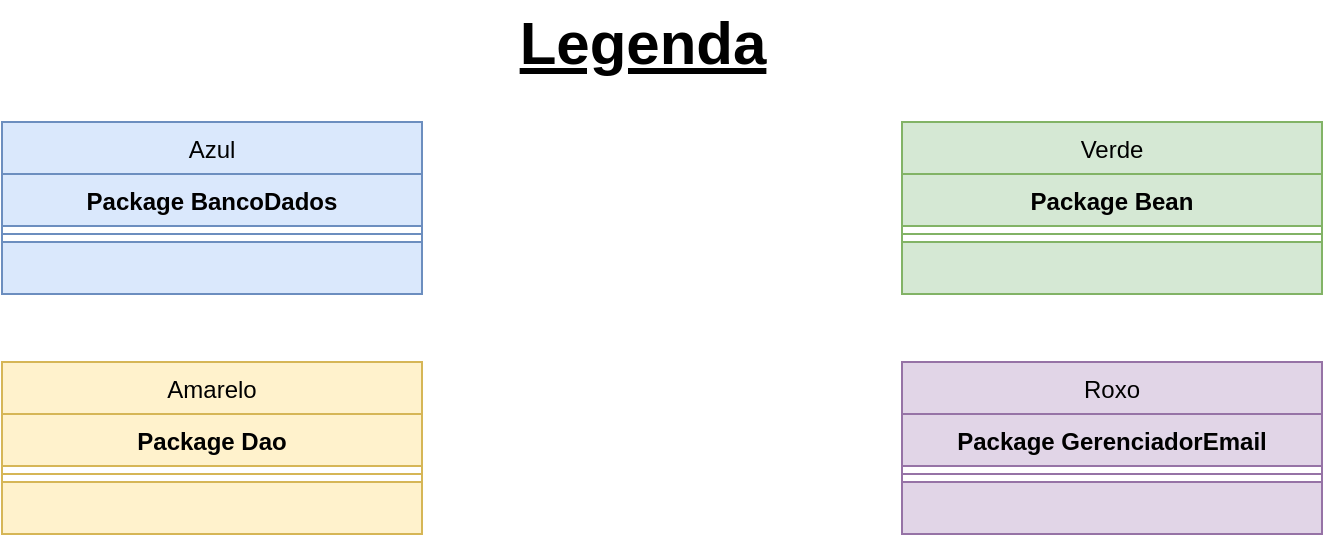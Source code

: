 <mxfile version="14.4.9" type="github" pages="8">
  <diagram id="xnX70eoEAt-t5syDrepP" name="Legenda">
    <mxGraphModel dx="879" dy="866" grid="1" gridSize="10" guides="1" tooltips="1" connect="1" arrows="1" fold="1" page="1" pageScale="1" pageWidth="827" pageHeight="1169" math="0" shadow="0">
      <root>
        <mxCell id="bB72ba8AIJlCD02wVBLO-0" />
        <mxCell id="bB72ba8AIJlCD02wVBLO-1" parent="bB72ba8AIJlCD02wVBLO-0" />
        <mxCell id="7mk-XG6sKNw3SFU6ZNwc-0" value="Legenda" style="text;html=1;resizable=0;autosize=1;align=center;verticalAlign=middle;points=[];rounded=0;fontStyle=5;dashed=1;shadow=0;sketch=0;glass=0;fontSize=30;direction=west;rotation=0;" vertex="1" parent="bB72ba8AIJlCD02wVBLO-1">
          <mxGeometry x="1560" y="30" width="140" height="40" as="geometry" />
        </mxCell>
        <mxCell id="x2w6xDDTTsSp3d2cbByw-0" value="Azul" style="swimlane;fontStyle=0;align=center;verticalAlign=top;childLayout=stackLayout;horizontal=1;startSize=26;horizontalStack=0;resizeParent=1;resizeLast=0;collapsible=1;marginBottom=0;rounded=0;shadow=0;strokeWidth=1;fillColor=#dae8fc;strokeColor=#6c8ebf;" vertex="1" parent="bB72ba8AIJlCD02wVBLO-1">
          <mxGeometry x="1310" y="90" width="210" height="86" as="geometry">
            <mxRectangle x="130" y="380" width="160" height="26" as="alternateBounds" />
          </mxGeometry>
        </mxCell>
        <mxCell id="x2w6xDDTTsSp3d2cbByw-5" value="Package BancoDados" style="text;align=center;verticalAlign=top;spacingLeft=4;spacingRight=4;overflow=hidden;rotatable=0;points=[[0,0.5],[1,0.5]];portConstraint=eastwest;rounded=0;shadow=0;html=0;fillColor=#dae8fc;strokeColor=#6c8ebf;fontStyle=1" vertex="1" parent="x2w6xDDTTsSp3d2cbByw-0">
          <mxGeometry y="26" width="210" height="26" as="geometry" />
        </mxCell>
        <mxCell id="x2w6xDDTTsSp3d2cbByw-7" value="" style="line;html=1;strokeWidth=1;align=left;verticalAlign=middle;spacingTop=-1;spacingLeft=3;spacingRight=3;rotatable=0;labelPosition=right;points=[];portConstraint=eastwest;fillColor=#dae8fc;strokeColor=#6c8ebf;" vertex="1" parent="x2w6xDDTTsSp3d2cbByw-0">
          <mxGeometry y="52" width="210" height="8" as="geometry" />
        </mxCell>
        <mxCell id="x2w6xDDTTsSp3d2cbByw-9" value="" style="text;align=left;verticalAlign=top;spacingLeft=4;spacingRight=4;overflow=hidden;rotatable=0;points=[[0,0.5],[1,0.5]];portConstraint=eastwest;rounded=0;shadow=0;html=0;fillColor=#dae8fc;strokeColor=#6c8ebf;" vertex="1" parent="x2w6xDDTTsSp3d2cbByw-0">
          <mxGeometry y="60" width="210" height="26" as="geometry" />
        </mxCell>
        <mxCell id="1v5RG8jnOdJjW6Q7UkeD-0" value="Amarelo" style="swimlane;fontStyle=0;align=center;verticalAlign=top;childLayout=stackLayout;horizontal=1;startSize=26;horizontalStack=0;resizeParent=1;resizeLast=0;collapsible=1;marginBottom=0;rounded=0;shadow=0;strokeWidth=1;fillColor=#fff2cc;strokeColor=#d6b656;" vertex="1" parent="bB72ba8AIJlCD02wVBLO-1">
          <mxGeometry x="1310" y="210" width="210" height="86" as="geometry">
            <mxRectangle x="130" y="380" width="160" height="26" as="alternateBounds" />
          </mxGeometry>
        </mxCell>
        <mxCell id="1v5RG8jnOdJjW6Q7UkeD-1" value="Package Dao" style="text;align=center;verticalAlign=top;spacingLeft=4;spacingRight=4;overflow=hidden;rotatable=0;points=[[0,0.5],[1,0.5]];portConstraint=eastwest;fillColor=#fff2cc;strokeColor=#d6b656;fontStyle=1" vertex="1" parent="1v5RG8jnOdJjW6Q7UkeD-0">
          <mxGeometry y="26" width="210" height="26" as="geometry" />
        </mxCell>
        <mxCell id="1v5RG8jnOdJjW6Q7UkeD-6" value="" style="line;html=1;strokeWidth=1;align=left;verticalAlign=middle;spacingTop=-1;spacingLeft=3;spacingRight=3;rotatable=0;labelPosition=right;points=[];portConstraint=eastwest;fillColor=#fff2cc;strokeColor=#d6b656;" vertex="1" parent="1v5RG8jnOdJjW6Q7UkeD-0">
          <mxGeometry y="52" width="210" height="8" as="geometry" />
        </mxCell>
        <mxCell id="1v5RG8jnOdJjW6Q7UkeD-7" value="" style="text;align=left;verticalAlign=top;spacingLeft=4;spacingRight=4;overflow=hidden;rotatable=0;points=[[0,0.5],[1,0.5]];portConstraint=eastwest;rounded=0;shadow=0;html=0;fillColor=#fff2cc;strokeColor=#d6b656;" vertex="1" parent="1v5RG8jnOdJjW6Q7UkeD-0">
          <mxGeometry y="60" width="210" height="26" as="geometry" />
        </mxCell>
        <mxCell id="fMjSUrzYXl9O3TKt5jkm-0" value="Verde" style="swimlane;fontStyle=0;align=center;verticalAlign=top;childLayout=stackLayout;horizontal=1;startSize=26;horizontalStack=0;resizeParent=1;resizeLast=0;collapsible=1;marginBottom=0;rounded=0;shadow=0;strokeWidth=1;fillColor=#d5e8d4;strokeColor=#82b366;" vertex="1" parent="bB72ba8AIJlCD02wVBLO-1">
          <mxGeometry x="1760" y="90" width="210" height="86" as="geometry">
            <mxRectangle x="130" y="380" width="160" height="26" as="alternateBounds" />
          </mxGeometry>
        </mxCell>
        <mxCell id="fMjSUrzYXl9O3TKt5jkm-1" value="Package Bean" style="text;align=center;verticalAlign=top;spacingLeft=4;spacingRight=4;overflow=hidden;rotatable=0;points=[[0,0.5],[1,0.5]];portConstraint=eastwest;fillColor=#d5e8d4;strokeColor=#82b366;fontStyle=1" vertex="1" parent="fMjSUrzYXl9O3TKt5jkm-0">
          <mxGeometry y="26" width="210" height="26" as="geometry" />
        </mxCell>
        <mxCell id="fMjSUrzYXl9O3TKt5jkm-5" value="" style="line;html=1;strokeWidth=1;align=left;verticalAlign=middle;spacingTop=-1;spacingLeft=3;spacingRight=3;rotatable=0;labelPosition=right;points=[];portConstraint=eastwest;fillColor=#d5e8d4;strokeColor=#82b366;" vertex="1" parent="fMjSUrzYXl9O3TKt5jkm-0">
          <mxGeometry y="52" width="210" height="8" as="geometry" />
        </mxCell>
        <mxCell id="fMjSUrzYXl9O3TKt5jkm-6" value="" style="text;align=left;verticalAlign=top;spacingLeft=4;spacingRight=4;overflow=hidden;rotatable=0;points=[[0,0.5],[1,0.5]];portConstraint=eastwest;rounded=0;shadow=0;html=0;fillColor=#d5e8d4;strokeColor=#82b366;" vertex="1" parent="fMjSUrzYXl9O3TKt5jkm-0">
          <mxGeometry y="60" width="210" height="26" as="geometry" />
        </mxCell>
        <mxCell id="0ywdvJCCIb51Von05ZCp-0" value="Roxo" style="swimlane;fontStyle=0;align=center;verticalAlign=top;childLayout=stackLayout;horizontal=1;startSize=26;horizontalStack=0;resizeParent=1;resizeLast=0;collapsible=1;marginBottom=0;rounded=0;shadow=0;strokeWidth=1;fillColor=#e1d5e7;strokeColor=#9673a6;" vertex="1" parent="bB72ba8AIJlCD02wVBLO-1">
          <mxGeometry x="1760" y="210" width="210" height="86" as="geometry">
            <mxRectangle x="130" y="380" width="160" height="26" as="alternateBounds" />
          </mxGeometry>
        </mxCell>
        <mxCell id="0ywdvJCCIb51Von05ZCp-1" value="Package GerenciadorEmail" style="text;align=center;verticalAlign=top;spacingLeft=4;spacingRight=4;overflow=hidden;rotatable=0;points=[[0,0.5],[1,0.5]];portConstraint=eastwest;fillColor=#e1d5e7;strokeColor=#9673a6;fontStyle=1" vertex="1" parent="0ywdvJCCIb51Von05ZCp-0">
          <mxGeometry y="26" width="210" height="26" as="geometry" />
        </mxCell>
        <mxCell id="0ywdvJCCIb51Von05ZCp-6" value="" style="line;html=1;strokeWidth=1;align=left;verticalAlign=middle;spacingTop=-1;spacingLeft=3;spacingRight=3;rotatable=0;labelPosition=right;points=[];portConstraint=eastwest;fillColor=#e1d5e7;strokeColor=#9673a6;" vertex="1" parent="0ywdvJCCIb51Von05ZCp-0">
          <mxGeometry y="52" width="210" height="8" as="geometry" />
        </mxCell>
        <mxCell id="0ywdvJCCIb51Von05ZCp-7" value="" style="text;align=left;verticalAlign=top;spacingLeft=4;spacingRight=4;overflow=hidden;rotatable=0;points=[[0,0.5],[1,0.5]];portConstraint=eastwest;rounded=0;shadow=0;html=0;fillColor=#e1d5e7;strokeColor=#9673a6;" vertex="1" parent="0ywdvJCCIb51Von05ZCp-0">
          <mxGeometry y="60" width="210" height="26" as="geometry" />
        </mxCell>
      </root>
    </mxGraphModel>
  </diagram>
  <diagram id="C5RBs43oDa-KdzZeNtuy" name="ConexaoBancoDados">
    <mxGraphModel dx="578" dy="713" grid="1" gridSize="10" guides="1" tooltips="1" connect="1" arrows="1" fold="1" page="1" pageScale="1" pageWidth="827" pageHeight="1169" math="0" shadow="0">
      <root>
        <mxCell id="WIyWlLk6GJQsqaUBKTNV-0" />
        <mxCell id="WIyWlLk6GJQsqaUBKTNV-1" parent="WIyWlLk6GJQsqaUBKTNV-0" />
        <mxCell id="zkfFHV4jXpPFQw0GAbJ--6" value="ConexaoMySQL" style="swimlane;fontStyle=0;align=center;verticalAlign=top;childLayout=stackLayout;horizontal=1;startSize=26;horizontalStack=0;resizeParent=1;resizeLast=0;collapsible=1;marginBottom=0;rounded=0;shadow=0;strokeWidth=1;fillColor=#dae8fc;strokeColor=#6c8ebf;" parent="WIyWlLk6GJQsqaUBKTNV-1" vertex="1">
          <mxGeometry x="1380" y="160" width="210" height="242" as="geometry">
            <mxRectangle x="130" y="380" width="160" height="26" as="alternateBounds" />
          </mxGeometry>
        </mxCell>
        <mxCell id="zkfFHV4jXpPFQw0GAbJ--7" value="- SERVIDOR: String" style="text;align=left;verticalAlign=top;spacingLeft=4;spacingRight=4;overflow=hidden;rotatable=0;points=[[0,0.5],[1,0.5]];portConstraint=eastwest;fillColor=#dae8fc;strokeColor=#6c8ebf;" parent="zkfFHV4jXpPFQw0GAbJ--6" vertex="1">
          <mxGeometry y="26" width="210" height="26" as="geometry" />
        </mxCell>
        <mxCell id="zkfFHV4jXpPFQw0GAbJ--8" value="- LOGIN: String" style="text;align=left;verticalAlign=top;spacingLeft=4;spacingRight=4;overflow=hidden;rotatable=0;points=[[0,0.5],[1,0.5]];portConstraint=eastwest;rounded=0;shadow=0;html=0;fillColor=#dae8fc;strokeColor=#6c8ebf;" parent="zkfFHV4jXpPFQw0GAbJ--6" vertex="1">
          <mxGeometry y="52" width="210" height="26" as="geometry" />
        </mxCell>
        <mxCell id="GzjG4su0Dqyo-nihxhml-1" value="- SENHA: String" style="text;align=left;verticalAlign=top;spacingLeft=4;spacingRight=4;overflow=hidden;rotatable=0;points=[[0,0.5],[1,0.5]];portConstraint=eastwest;rounded=0;shadow=0;html=0;fillColor=#dae8fc;strokeColor=#6c8ebf;" vertex="1" parent="zkfFHV4jXpPFQw0GAbJ--6">
          <mxGeometry y="78" width="210" height="26" as="geometry" />
        </mxCell>
        <mxCell id="GzjG4su0Dqyo-nihxhml-2" value="- BANCO: String" style="text;align=left;verticalAlign=top;spacingLeft=4;spacingRight=4;overflow=hidden;rotatable=0;points=[[0,0.5],[1,0.5]];portConstraint=eastwest;rounded=0;shadow=0;html=0;fillColor=#dae8fc;strokeColor=#6c8ebf;" vertex="1" parent="zkfFHV4jXpPFQw0GAbJ--6">
          <mxGeometry y="104" width="210" height="26" as="geometry" />
        </mxCell>
        <mxCell id="GzjG4su0Dqyo-nihxhml-3" value="- JDBC: String" style="text;align=left;verticalAlign=top;spacingLeft=4;spacingRight=4;overflow=hidden;rotatable=0;points=[[0,0.5],[1,0.5]];portConstraint=eastwest;rounded=0;shadow=0;html=0;fillColor=#dae8fc;strokeColor=#6c8ebf;" vertex="1" parent="zkfFHV4jXpPFQw0GAbJ--6">
          <mxGeometry y="130" width="210" height="26" as="geometry" />
        </mxCell>
        <mxCell id="GzjG4su0Dqyo-nihxhml-4" value="- URL: String" style="text;align=left;verticalAlign=top;spacingLeft=4;spacingRight=4;overflow=hidden;rotatable=0;points=[[0,0.5],[1,0.5]];portConstraint=eastwest;rounded=0;shadow=0;html=0;fillColor=#dae8fc;strokeColor=#6c8ebf;" vertex="1" parent="zkfFHV4jXpPFQw0GAbJ--6">
          <mxGeometry y="156" width="210" height="26" as="geometry" />
        </mxCell>
        <mxCell id="zkfFHV4jXpPFQw0GAbJ--9" value="" style="line;html=1;strokeWidth=1;align=left;verticalAlign=middle;spacingTop=-1;spacingLeft=3;spacingRight=3;rotatable=0;labelPosition=right;points=[];portConstraint=eastwest;fillColor=#dae8fc;strokeColor=#6c8ebf;" parent="zkfFHV4jXpPFQw0GAbJ--6" vertex="1">
          <mxGeometry y="182" width="210" height="8" as="geometry" />
        </mxCell>
        <mxCell id="GzjG4su0Dqyo-nihxhml-5" value="+ AbrirConexao(): Connection" style="text;align=left;verticalAlign=top;spacingLeft=4;spacingRight=4;overflow=hidden;rotatable=0;points=[[0,0.5],[1,0.5]];portConstraint=eastwest;rounded=0;shadow=0;html=0;fillColor=#dae8fc;strokeColor=#6c8ebf;" vertex="1" parent="zkfFHV4jXpPFQw0GAbJ--6">
          <mxGeometry y="190" width="210" height="26" as="geometry" />
        </mxCell>
        <mxCell id="GzjG4su0Dqyo-nihxhml-6" value="+ FecharConexao(Connection): void" style="text;align=left;verticalAlign=top;spacingLeft=4;spacingRight=4;overflow=hidden;rotatable=0;points=[[0,0.5],[1,0.5]];portConstraint=eastwest;rounded=0;shadow=0;html=0;fillColor=#dae8fc;strokeColor=#6c8ebf;" vertex="1" parent="zkfFHV4jXpPFQw0GAbJ--6">
          <mxGeometry y="216" width="210" height="26" as="geometry" />
        </mxCell>
        <mxCell id="GzjG4su0Dqyo-nihxhml-0" value="Relacionamento Banco de Dados" style="text;html=1;resizable=0;autosize=1;align=center;verticalAlign=middle;points=[];rounded=0;fontStyle=5;dashed=1;shadow=0;sketch=0;glass=0;fontSize=30;direction=west;rotation=0;" vertex="1" parent="WIyWlLk6GJQsqaUBKTNV-1">
          <mxGeometry x="1350" y="30" width="490" height="40" as="geometry" />
        </mxCell>
        <mxCell id="GzjG4su0Dqyo-nihxhml-7" value="ConexaoMySQLImagens" style="swimlane;fontStyle=0;align=center;verticalAlign=top;childLayout=stackLayout;horizontal=1;startSize=26;horizontalStack=0;resizeParent=1;resizeLast=0;collapsible=1;marginBottom=0;rounded=0;shadow=0;strokeWidth=1;fillColor=#dae8fc;strokeColor=#6c8ebf;" vertex="1" parent="WIyWlLk6GJQsqaUBKTNV-1">
          <mxGeometry x="1690" y="160" width="210" height="242" as="geometry">
            <mxRectangle x="130" y="380" width="160" height="26" as="alternateBounds" />
          </mxGeometry>
        </mxCell>
        <mxCell id="GzjG4su0Dqyo-nihxhml-8" value="- SERVIDOR: String" style="text;align=left;verticalAlign=top;spacingLeft=4;spacingRight=4;overflow=hidden;rotatable=0;points=[[0,0.5],[1,0.5]];portConstraint=eastwest;fillColor=#dae8fc;strokeColor=#6c8ebf;" vertex="1" parent="GzjG4su0Dqyo-nihxhml-7">
          <mxGeometry y="26" width="210" height="26" as="geometry" />
        </mxCell>
        <mxCell id="GzjG4su0Dqyo-nihxhml-9" value="- LOGIN: String" style="text;align=left;verticalAlign=top;spacingLeft=4;spacingRight=4;overflow=hidden;rotatable=0;points=[[0,0.5],[1,0.5]];portConstraint=eastwest;rounded=0;shadow=0;html=0;fillColor=#dae8fc;strokeColor=#6c8ebf;" vertex="1" parent="GzjG4su0Dqyo-nihxhml-7">
          <mxGeometry y="52" width="210" height="26" as="geometry" />
        </mxCell>
        <mxCell id="GzjG4su0Dqyo-nihxhml-10" value="- SENHA: String" style="text;align=left;verticalAlign=top;spacingLeft=4;spacingRight=4;overflow=hidden;rotatable=0;points=[[0,0.5],[1,0.5]];portConstraint=eastwest;rounded=0;shadow=0;html=0;fillColor=#dae8fc;strokeColor=#6c8ebf;" vertex="1" parent="GzjG4su0Dqyo-nihxhml-7">
          <mxGeometry y="78" width="210" height="26" as="geometry" />
        </mxCell>
        <mxCell id="GzjG4su0Dqyo-nihxhml-11" value="- BANCO: String" style="text;align=left;verticalAlign=top;spacingLeft=4;spacingRight=4;overflow=hidden;rotatable=0;points=[[0,0.5],[1,0.5]];portConstraint=eastwest;rounded=0;shadow=0;html=0;fillColor=#dae8fc;strokeColor=#6c8ebf;" vertex="1" parent="GzjG4su0Dqyo-nihxhml-7">
          <mxGeometry y="104" width="210" height="26" as="geometry" />
        </mxCell>
        <mxCell id="GzjG4su0Dqyo-nihxhml-12" value="- JDBC: String" style="text;align=left;verticalAlign=top;spacingLeft=4;spacingRight=4;overflow=hidden;rotatable=0;points=[[0,0.5],[1,0.5]];portConstraint=eastwest;rounded=0;shadow=0;html=0;fillColor=#dae8fc;strokeColor=#6c8ebf;" vertex="1" parent="GzjG4su0Dqyo-nihxhml-7">
          <mxGeometry y="130" width="210" height="26" as="geometry" />
        </mxCell>
        <mxCell id="GzjG4su0Dqyo-nihxhml-13" value="- URL: String" style="text;align=left;verticalAlign=top;spacingLeft=4;spacingRight=4;overflow=hidden;rotatable=0;points=[[0,0.5],[1,0.5]];portConstraint=eastwest;rounded=0;shadow=0;html=0;fillColor=#dae8fc;strokeColor=#6c8ebf;" vertex="1" parent="GzjG4su0Dqyo-nihxhml-7">
          <mxGeometry y="156" width="210" height="26" as="geometry" />
        </mxCell>
        <mxCell id="GzjG4su0Dqyo-nihxhml-14" value="" style="line;html=1;strokeWidth=1;align=left;verticalAlign=middle;spacingTop=-1;spacingLeft=3;spacingRight=3;rotatable=0;labelPosition=right;points=[];portConstraint=eastwest;fillColor=#dae8fc;strokeColor=#6c8ebf;" vertex="1" parent="GzjG4su0Dqyo-nihxhml-7">
          <mxGeometry y="182" width="210" height="8" as="geometry" />
        </mxCell>
        <mxCell id="GzjG4su0Dqyo-nihxhml-15" value="+ AbrirConexao(): Connection" style="text;align=left;verticalAlign=top;spacingLeft=4;spacingRight=4;overflow=hidden;rotatable=0;points=[[0,0.5],[1,0.5]];portConstraint=eastwest;rounded=0;shadow=0;html=0;fillColor=#dae8fc;strokeColor=#6c8ebf;" vertex="1" parent="GzjG4su0Dqyo-nihxhml-7">
          <mxGeometry y="190" width="210" height="26" as="geometry" />
        </mxCell>
        <mxCell id="GzjG4su0Dqyo-nihxhml-16" value="+ FecharConexao(Connection): void" style="text;align=left;verticalAlign=top;spacingLeft=4;spacingRight=4;overflow=hidden;rotatable=0;points=[[0,0.5],[1,0.5]];portConstraint=eastwest;rounded=0;shadow=0;html=0;fillColor=#dae8fc;strokeColor=#6c8ebf;" vertex="1" parent="GzjG4su0Dqyo-nihxhml-7">
          <mxGeometry y="216" width="210" height="26" as="geometry" />
        </mxCell>
        <mxCell id="ELOnoxaJRqn6HxFkyvh7-1" style="edgeStyle=orthogonalEdgeStyle;rounded=0;orthogonalLoop=1;jettySize=auto;html=1;startArrow=classic;startFill=1;" edge="1" parent="WIyWlLk6GJQsqaUBKTNV-1" source="ELOnoxaJRqn6HxFkyvh7-0" target="zkfFHV4jXpPFQw0GAbJ--7">
          <mxGeometry relative="1" as="geometry" />
        </mxCell>
        <mxCell id="ELOnoxaJRqn6HxFkyvh7-2" value="Transferência Dados BD&lt;br&gt;(Produtos)" style="edgeLabel;html=1;align=center;verticalAlign=middle;resizable=0;points=[];" vertex="1" connectable="0" parent="ELOnoxaJRqn6HxFkyvh7-1">
          <mxGeometry x="-0.177" y="-3" relative="1" as="geometry">
            <mxPoint as="offset" />
          </mxGeometry>
        </mxCell>
        <mxCell id="ELOnoxaJRqn6HxFkyvh7-0" value="A" style="strokeWidth=2;html=1;shape=mxgraph.flowchart.start_2;whiteSpace=wrap;fillColor=#f8cecc;strokeColor=#b85450;" vertex="1" parent="WIyWlLk6GJQsqaUBKTNV-1">
          <mxGeometry x="1060" y="170" width="50" height="50" as="geometry" />
        </mxCell>
        <mxCell id="ELOnoxaJRqn6HxFkyvh7-4" style="edgeStyle=orthogonalEdgeStyle;rounded=0;orthogonalLoop=1;jettySize=auto;html=1;entryX=0;entryY=0.5;entryDx=0;entryDy=0;startArrow=classic;startFill=1;" edge="1" parent="WIyWlLk6GJQsqaUBKTNV-1" source="ELOnoxaJRqn6HxFkyvh7-3" target="GzjG4su0Dqyo-nihxhml-3">
          <mxGeometry relative="1" as="geometry" />
        </mxCell>
        <mxCell id="ELOnoxaJRqn6HxFkyvh7-5" value="Transferência Dados BD&lt;br&gt;(Cidade, Estado e País)" style="edgeLabel;html=1;align=center;verticalAlign=middle;resizable=0;points=[];" vertex="1" connectable="0" parent="ELOnoxaJRqn6HxFkyvh7-4">
          <mxGeometry x="-0.237" relative="1" as="geometry">
            <mxPoint x="1" as="offset" />
          </mxGeometry>
        </mxCell>
        <mxCell id="ELOnoxaJRqn6HxFkyvh7-3" value="B" style="strokeWidth=2;html=1;shape=mxgraph.flowchart.start_2;whiteSpace=wrap;fillColor=#f8cecc;strokeColor=#b85450;" vertex="1" parent="WIyWlLk6GJQsqaUBKTNV-1">
          <mxGeometry x="1060" y="260" width="50" height="50" as="geometry" />
        </mxCell>
        <mxCell id="RUrvZ10dPMBUVuL04pyV-1" style="edgeStyle=orthogonalEdgeStyle;rounded=0;orthogonalLoop=1;jettySize=auto;html=1;startArrow=classic;startFill=1;" edge="1" parent="WIyWlLk6GJQsqaUBKTNV-1" source="RUrvZ10dPMBUVuL04pyV-0" target="GzjG4su0Dqyo-nihxhml-5">
          <mxGeometry relative="1" as="geometry" />
        </mxCell>
        <mxCell id="RUrvZ10dPMBUVuL04pyV-2" value="Transferência Dados BD&lt;br&gt;(Membros)" style="edgeLabel;html=1;align=center;verticalAlign=middle;resizable=0;points=[];" vertex="1" connectable="0" parent="RUrvZ10dPMBUVuL04pyV-1">
          <mxGeometry x="-0.326" y="6" relative="1" as="geometry">
            <mxPoint as="offset" />
          </mxGeometry>
        </mxCell>
        <mxCell id="RUrvZ10dPMBUVuL04pyV-0" value="D" style="strokeWidth=2;html=1;shape=mxgraph.flowchart.start_2;whiteSpace=wrap;fillColor=#f8cecc;strokeColor=#b85450;" vertex="1" parent="WIyWlLk6GJQsqaUBKTNV-1">
          <mxGeometry x="1060" y="360" width="50" height="50" as="geometry" />
        </mxCell>
        <mxCell id="rPXEYZZ6rQXEg2upAQ6c-1" style="edgeStyle=orthogonalEdgeStyle;rounded=0;orthogonalLoop=1;jettySize=auto;html=1;startArrow=classic;startFill=1;exitX=1;exitY=0.5;exitDx=0;exitDy=0;exitPerimeter=0;" edge="1" parent="WIyWlLk6GJQsqaUBKTNV-1" source="rPXEYZZ6rQXEg2upAQ6c-0" target="GzjG4su0Dqyo-nihxhml-6">
          <mxGeometry relative="1" as="geometry">
            <Array as="points">
              <mxPoint x="1245" y="475" />
              <mxPoint x="1245" y="420" />
              <mxPoint x="1485" y="420" />
            </Array>
          </mxGeometry>
        </mxCell>
        <mxCell id="rPXEYZZ6rQXEg2upAQ6c-2" value="Transferência Dados BD&lt;br&gt;(ForCli)" style="edgeLabel;html=1;align=center;verticalAlign=middle;resizable=0;points=[];" vertex="1" connectable="0" parent="rPXEYZZ6rQXEg2upAQ6c-1">
          <mxGeometry x="-0.779" y="2" relative="1" as="geometry">
            <mxPoint x="81" y="-23" as="offset" />
          </mxGeometry>
        </mxCell>
        <mxCell id="rPXEYZZ6rQXEg2upAQ6c-0" value="E" style="strokeWidth=2;html=1;shape=mxgraph.flowchart.start_2;whiteSpace=wrap;fillColor=#f8cecc;strokeColor=#b85450;" vertex="1" parent="WIyWlLk6GJQsqaUBKTNV-1">
          <mxGeometry x="1060" y="450" width="50" height="50" as="geometry" />
        </mxCell>
        <mxCell id="jKFCbs3IRi4zArbGRir2-1" style="edgeStyle=orthogonalEdgeStyle;rounded=0;orthogonalLoop=1;jettySize=auto;html=1;startArrow=classic;startFill=1;entryX=0.651;entryY=1.033;entryDx=0;entryDy=0;entryPerimeter=0;exitX=1;exitY=0.5;exitDx=0;exitDy=0;exitPerimeter=0;" edge="1" parent="WIyWlLk6GJQsqaUBKTNV-1" source="jKFCbs3IRi4zArbGRir2-0" target="GzjG4su0Dqyo-nihxhml-6">
          <mxGeometry relative="1" as="geometry" />
        </mxCell>
        <mxCell id="jKFCbs3IRi4zArbGRir2-2" value="Transferência Dados BD&lt;br&gt;(Gerenciador Email)" style="edgeLabel;html=1;align=center;verticalAlign=middle;resizable=0;points=[];" vertex="1" connectable="0" parent="jKFCbs3IRi4zArbGRir2-1">
          <mxGeometry x="-0.356" y="3" relative="1" as="geometry">
            <mxPoint as="offset" />
          </mxGeometry>
        </mxCell>
        <mxCell id="jKFCbs3IRi4zArbGRir2-0" value="F" style="strokeWidth=2;html=1;shape=mxgraph.flowchart.start_2;whiteSpace=wrap;fillColor=#f8cecc;strokeColor=#b85450;" vertex="1" parent="WIyWlLk6GJQsqaUBKTNV-1">
          <mxGeometry x="1230" y="570" width="50" height="50" as="geometry" />
        </mxCell>
        <mxCell id="CfG0rjyScge4m6CLYQcU-1" style="edgeStyle=orthogonalEdgeStyle;rounded=0;orthogonalLoop=1;jettySize=auto;html=1;entryX=0.896;entryY=1.033;entryDx=0;entryDy=0;entryPerimeter=0;startArrow=classic;startFill=1;" edge="1" parent="WIyWlLk6GJQsqaUBKTNV-1" source="CfG0rjyScge4m6CLYQcU-0" target="GzjG4su0Dqyo-nihxhml-6">
          <mxGeometry relative="1" as="geometry" />
        </mxCell>
        <mxCell id="CfG0rjyScge4m6CLYQcU-2" value="Transferência Dados BD&lt;br&gt;(OS, Pedidos Entrada&lt;br&gt;e Caixa)" style="edgeLabel;html=1;align=center;verticalAlign=middle;resizable=0;points=[];" vertex="1" connectable="0" parent="CfG0rjyScge4m6CLYQcU-1">
          <mxGeometry x="-0.171" y="-1" relative="1" as="geometry">
            <mxPoint as="offset" />
          </mxGeometry>
        </mxCell>
        <mxCell id="CfG0rjyScge4m6CLYQcU-0" value="G" style="strokeWidth=2;html=1;shape=mxgraph.flowchart.start_2;whiteSpace=wrap;fillColor=#f8cecc;strokeColor=#b85450;" vertex="1" parent="WIyWlLk6GJQsqaUBKTNV-1">
          <mxGeometry x="1570" y="580" width="50" height="50" as="geometry" />
        </mxCell>
        <mxCell id="nLTfN9ZziCWMcK8l-dTA-1" style="edgeStyle=orthogonalEdgeStyle;rounded=0;orthogonalLoop=1;jettySize=auto;html=1;startArrow=classic;startFill=1;endArrow=classic;endFill=1;" edge="1" parent="WIyWlLk6GJQsqaUBKTNV-1" source="nLTfN9ZziCWMcK8l-dTA-0" target="GzjG4su0Dqyo-nihxhml-10">
          <mxGeometry relative="1" as="geometry" />
        </mxCell>
        <mxCell id="nLTfN9ZziCWMcK8l-dTA-2" value="Transferência Dados BD&lt;br&gt;(Fotos Produtos -&amp;nbsp;&lt;br&gt;Futuramente)" style="edgeLabel;html=1;align=center;verticalAlign=middle;resizable=0;points=[];" vertex="1" connectable="0" parent="nLTfN9ZziCWMcK8l-dTA-1">
          <mxGeometry x="0.267" y="-5" relative="1" as="geometry">
            <mxPoint x="34.24" y="9" as="offset" />
          </mxGeometry>
        </mxCell>
        <mxCell id="nLTfN9ZziCWMcK8l-dTA-0" value="K" style="strokeWidth=2;html=1;shape=mxgraph.flowchart.start_2;whiteSpace=wrap;fillColor=#f8cecc;strokeColor=#b85450;" vertex="1" parent="WIyWlLk6GJQsqaUBKTNV-1">
          <mxGeometry x="2130" y="230" width="50" height="50" as="geometry" />
        </mxCell>
      </root>
    </mxGraphModel>
  </diagram>
  <diagram id="hazjA3BQk-L9hFUdI-UK" name="RelacionamentosProdutos">
    <mxGraphModel dx="367" dy="606" grid="1" gridSize="10" guides="1" tooltips="1" connect="1" arrows="1" fold="1" page="1" pageScale="1" pageWidth="827" pageHeight="1169" math="0" shadow="0">
      <root>
        <mxCell id="0fh6iVCpFipP7I1ncsz8-0" />
        <mxCell id="0fh6iVCpFipP7I1ncsz8-1" parent="0fh6iVCpFipP7I1ncsz8-0" />
        <mxCell id="JnFNh38WHDDe77eX9VCK-8" style="edgeStyle=orthogonalEdgeStyle;rounded=0;orthogonalLoop=1;jettySize=auto;html=1;startArrow=classic;startFill=1;" edge="1" parent="0fh6iVCpFipP7I1ncsz8-1" source="8CAViwQBlNKORPme7vt7-0" target="G5TvSa8rMz23i8qWR0C5-0">
          <mxGeometry relative="1" as="geometry" />
        </mxCell>
        <mxCell id="JnFNh38WHDDe77eX9VCK-9" value="Transferência Dados" style="edgeLabel;html=1;align=center;verticalAlign=middle;resizable=0;points=[];" vertex="1" connectable="0" parent="JnFNh38WHDDe77eX9VCK-8">
          <mxGeometry x="0.218" y="-3" relative="1" as="geometry">
            <mxPoint as="offset" />
          </mxGeometry>
        </mxCell>
        <mxCell id="JnFNh38WHDDe77eX9VCK-23" style="edgeStyle=orthogonalEdgeStyle;rounded=0;orthogonalLoop=1;jettySize=auto;html=1;startArrow=classic;startFill=1;" edge="1" parent="0fh6iVCpFipP7I1ncsz8-1" source="8CAViwQBlNKORPme7vt7-0" target="JnFNh38WHDDe77eX9VCK-22">
          <mxGeometry relative="1" as="geometry" />
        </mxCell>
        <mxCell id="JnFNh38WHDDe77eX9VCK-27" value="Transferência Dados BD" style="edgeLabel;html=1;align=center;verticalAlign=middle;resizable=0;points=[];" vertex="1" connectable="0" parent="JnFNh38WHDDe77eX9VCK-23">
          <mxGeometry x="0.203" relative="1" as="geometry">
            <mxPoint y="-1" as="offset" />
          </mxGeometry>
        </mxCell>
        <mxCell id="8CAViwQBlNKORPme7vt7-0" value="ProdutoDao" style="swimlane;fontStyle=0;align=center;verticalAlign=top;childLayout=stackLayout;horizontal=1;startSize=26;horizontalStack=0;resizeParent=1;resizeLast=0;collapsible=1;marginBottom=0;rounded=0;shadow=0;strokeWidth=1;fillColor=#fff2cc;strokeColor=#d6b656;" vertex="1" parent="0fh6iVCpFipP7I1ncsz8-1">
          <mxGeometry x="1470" y="410" width="300" height="156" as="geometry">
            <mxRectangle x="130" y="380" width="160" height="26" as="alternateBounds" />
          </mxGeometry>
        </mxCell>
        <mxCell id="8CAViwQBlNKORPme7vt7-1" value="+SelecionarProduto(int): ProdutoBean" style="text;align=left;verticalAlign=top;spacingLeft=4;spacingRight=4;overflow=hidden;rotatable=0;points=[[0,0.5],[1,0.5]];portConstraint=eastwest;fillColor=#fff2cc;strokeColor=#d6b656;" vertex="1" parent="8CAViwQBlNKORPme7vt7-0">
          <mxGeometry y="26" width="300" height="26" as="geometry" />
        </mxCell>
        <mxCell id="8CAViwQBlNKORPme7vt7-2" value="+SelecionarListaProdutos(): ArrayList&lt;ProdutoBean&gt;" style="text;align=left;verticalAlign=top;spacingLeft=4;spacingRight=4;overflow=hidden;rotatable=0;points=[[0,0.5],[1,0.5]];portConstraint=eastwest;rounded=0;shadow=0;html=0;fillColor=#fff2cc;strokeColor=#d6b656;" vertex="1" parent="8CAViwQBlNKORPme7vt7-0">
          <mxGeometry y="52" width="300" height="26" as="geometry" />
        </mxCell>
        <mxCell id="8CAViwQBlNKORPme7vt7-3" value="+AlterarProduto(ProdutoBean): boolean" style="text;align=left;verticalAlign=top;spacingLeft=4;spacingRight=4;overflow=hidden;rotatable=0;points=[[0,0.5],[1,0.5]];portConstraint=eastwest;rounded=0;shadow=0;html=0;fillColor=#fff2cc;strokeColor=#d6b656;" vertex="1" parent="8CAViwQBlNKORPme7vt7-0">
          <mxGeometry y="78" width="300" height="26" as="geometry" />
        </mxCell>
        <mxCell id="8CAViwQBlNKORPme7vt7-4" value="+InserirProduto(ProdutoBean): boolean" style="text;align=left;verticalAlign=top;spacingLeft=4;spacingRight=4;overflow=hidden;rotatable=0;points=[[0,0.5],[1,0.5]];portConstraint=eastwest;rounded=0;shadow=0;html=0;fillColor=#fff2cc;strokeColor=#d6b656;" vertex="1" parent="8CAViwQBlNKORPme7vt7-0">
          <mxGeometry y="104" width="300" height="26" as="geometry" />
        </mxCell>
        <mxCell id="8CAViwQBlNKORPme7vt7-5" value="+ExcluirProduto(int): boolean" style="text;align=left;verticalAlign=top;spacingLeft=4;spacingRight=4;overflow=hidden;rotatable=0;points=[[0,0.5],[1,0.5]];portConstraint=eastwest;rounded=0;shadow=0;html=0;fillColor=#fff2cc;strokeColor=#d6b656;" vertex="1" parent="8CAViwQBlNKORPme7vt7-0">
          <mxGeometry y="130" width="300" height="26" as="geometry" />
        </mxCell>
        <mxCell id="JnFNh38WHDDe77eX9VCK-25" style="edgeStyle=orthogonalEdgeStyle;rounded=0;orthogonalLoop=1;jettySize=auto;html=1;entryX=0;entryY=0.5;entryDx=0;entryDy=0;entryPerimeter=0;startArrow=classic;startFill=1;exitX=0.5;exitY=0;exitDx=0;exitDy=0;" edge="1" parent="0fh6iVCpFipP7I1ncsz8-1" source="nL_7pJAKZHP0Mv9wKEG2-0" target="JnFNh38WHDDe77eX9VCK-22">
          <mxGeometry relative="1" as="geometry" />
        </mxCell>
        <mxCell id="JnFNh38WHDDe77eX9VCK-26" value="Transferência Dados BD" style="edgeLabel;html=1;align=center;verticalAlign=middle;resizable=0;points=[];" vertex="1" connectable="0" parent="JnFNh38WHDDe77eX9VCK-25">
          <mxGeometry x="-0.048" y="-4" relative="1" as="geometry">
            <mxPoint as="offset" />
          </mxGeometry>
        </mxCell>
        <mxCell id="nL_7pJAKZHP0Mv9wKEG2-0" value="UnidadeDao" style="swimlane;fontStyle=0;align=center;verticalAlign=top;childLayout=stackLayout;horizontal=1;startSize=26;horizontalStack=0;resizeParent=1;resizeLast=0;collapsible=1;marginBottom=0;rounded=0;shadow=0;strokeWidth=1;fillColor=#fff2cc;strokeColor=#d6b656;" vertex="1" parent="0fh6iVCpFipP7I1ncsz8-1">
          <mxGeometry x="990" y="410" width="300" height="156" as="geometry">
            <mxRectangle x="130" y="380" width="160" height="26" as="alternateBounds" />
          </mxGeometry>
        </mxCell>
        <mxCell id="nL_7pJAKZHP0Mv9wKEG2-1" value="+SelecionarUnidade(int): UnidadeBean" style="text;align=left;verticalAlign=top;spacingLeft=4;spacingRight=4;overflow=hidden;rotatable=0;points=[[0,0.5],[1,0.5]];portConstraint=eastwest;fillColor=#fff2cc;strokeColor=#d6b656;" vertex="1" parent="nL_7pJAKZHP0Mv9wKEG2-0">
          <mxGeometry y="26" width="300" height="26" as="geometry" />
        </mxCell>
        <mxCell id="nL_7pJAKZHP0Mv9wKEG2-2" value="+SelecionarListaUnidades(): ArrayList&lt;UnidadeBean&gt;" style="text;align=left;verticalAlign=top;spacingLeft=4;spacingRight=4;overflow=hidden;rotatable=0;points=[[0,0.5],[1,0.5]];portConstraint=eastwest;rounded=0;shadow=0;html=0;fillColor=#fff2cc;strokeColor=#d6b656;" vertex="1" parent="nL_7pJAKZHP0Mv9wKEG2-0">
          <mxGeometry y="52" width="300" height="26" as="geometry" />
        </mxCell>
        <mxCell id="nL_7pJAKZHP0Mv9wKEG2-3" value="+AlterarUnidade(UnidadeBean): boolean" style="text;align=left;verticalAlign=top;spacingLeft=4;spacingRight=4;overflow=hidden;rotatable=0;points=[[0,0.5],[1,0.5]];portConstraint=eastwest;rounded=0;shadow=0;html=0;fillColor=#fff2cc;strokeColor=#d6b656;" vertex="1" parent="nL_7pJAKZHP0Mv9wKEG2-0">
          <mxGeometry y="78" width="300" height="26" as="geometry" />
        </mxCell>
        <mxCell id="nL_7pJAKZHP0Mv9wKEG2-4" value="+InserirUnidade(UnidadeBean): boolean" style="text;align=left;verticalAlign=top;spacingLeft=4;spacingRight=4;overflow=hidden;rotatable=0;points=[[0,0.5],[1,0.5]];portConstraint=eastwest;rounded=0;shadow=0;html=0;fillColor=#fff2cc;strokeColor=#d6b656;" vertex="1" parent="nL_7pJAKZHP0Mv9wKEG2-0">
          <mxGeometry y="104" width="300" height="26" as="geometry" />
        </mxCell>
        <mxCell id="nL_7pJAKZHP0Mv9wKEG2-5" value="+ExcluirUnidade(int): boolean" style="text;align=left;verticalAlign=top;spacingLeft=4;spacingRight=4;overflow=hidden;rotatable=0;points=[[0,0.5],[1,0.5]];portConstraint=eastwest;rounded=0;shadow=0;html=0;fillColor=#fff2cc;strokeColor=#d6b656;" vertex="1" parent="nL_7pJAKZHP0Mv9wKEG2-0">
          <mxGeometry y="130" width="300" height="26" as="geometry" />
        </mxCell>
        <mxCell id="zLrFYmYvT991WRp22m3e-0" value="Relacionamentos Produtos" style="text;html=1;resizable=0;autosize=1;align=center;verticalAlign=middle;points=[];rounded=0;fontStyle=5;dashed=1;shadow=0;sketch=0;glass=0;fontSize=30;direction=west;rotation=0;" vertex="1" parent="0fh6iVCpFipP7I1ncsz8-1">
          <mxGeometry x="1435" y="40" width="400" height="40" as="geometry" />
        </mxCell>
        <mxCell id="JnFNh38WHDDe77eX9VCK-14" style="edgeStyle=orthogonalEdgeStyle;rounded=0;orthogonalLoop=1;jettySize=auto;html=1;startArrow=none;startFill=0;" edge="1" parent="0fh6iVCpFipP7I1ncsz8-1" source="G5TvSa8rMz23i8qWR0C5-0" target="lWr98pqy8QX3LB8TUOT4-3">
          <mxGeometry relative="1" as="geometry" />
        </mxCell>
        <mxCell id="JnFNh38WHDDe77eX9VCK-15" value="Selecionados para Venda" style="edgeLabel;html=1;align=center;verticalAlign=middle;resizable=0;points=[];" vertex="1" connectable="0" parent="JnFNh38WHDDe77eX9VCK-14">
          <mxGeometry x="-0.161" y="2" relative="1" as="geometry">
            <mxPoint as="offset" />
          </mxGeometry>
        </mxCell>
        <mxCell id="G5TvSa8rMz23i8qWR0C5-0" value="ProdutoBean" style="swimlane;fontStyle=0;align=center;verticalAlign=top;childLayout=stackLayout;horizontal=1;startSize=26;horizontalStack=0;resizeParent=1;resizeLast=0;collapsible=1;marginBottom=0;rounded=0;shadow=0;strokeWidth=1;fillColor=#d5e8d4;strokeColor=#82b366;" vertex="1" parent="0fh6iVCpFipP7I1ncsz8-1">
          <mxGeometry x="1560" y="710" width="180" height="242" as="geometry">
            <mxRectangle x="130" y="380" width="160" height="26" as="alternateBounds" />
          </mxGeometry>
        </mxCell>
        <mxCell id="G5TvSa8rMz23i8qWR0C5-1" value="- id: int" style="text;align=left;verticalAlign=top;spacingLeft=4;spacingRight=4;overflow=hidden;rotatable=0;points=[[0,0.5],[1,0.5]];portConstraint=eastwest;fillColor=#d5e8d4;strokeColor=#82b366;" vertex="1" parent="G5TvSa8rMz23i8qWR0C5-0">
          <mxGeometry y="26" width="180" height="26" as="geometry" />
        </mxCell>
        <mxCell id="G5TvSa8rMz23i8qWR0C5-2" value="- nome: String" style="text;align=left;verticalAlign=top;spacingLeft=4;spacingRight=4;overflow=hidden;rotatable=0;points=[[0,0.5],[1,0.5]];portConstraint=eastwest;rounded=0;shadow=0;html=0;fillColor=#d5e8d4;strokeColor=#82b366;" vertex="1" parent="G5TvSa8rMz23i8qWR0C5-0">
          <mxGeometry y="52" width="180" height="26" as="geometry" />
        </mxCell>
        <mxCell id="G5TvSa8rMz23i8qWR0C5-3" value="- cod_barras: String" style="text;align=left;verticalAlign=top;spacingLeft=4;spacingRight=4;overflow=hidden;rotatable=0;points=[[0,0.5],[1,0.5]];portConstraint=eastwest;rounded=0;shadow=0;html=0;fillColor=#d5e8d4;strokeColor=#82b366;" vertex="1" parent="G5TvSa8rMz23i8qWR0C5-0">
          <mxGeometry y="78" width="180" height="26" as="geometry" />
        </mxCell>
        <mxCell id="G5TvSa8rMz23i8qWR0C5-4" value="- estoque: int" style="text;align=left;verticalAlign=top;spacingLeft=4;spacingRight=4;overflow=hidden;rotatable=0;points=[[0,0.5],[1,0.5]];portConstraint=eastwest;rounded=0;shadow=0;html=0;fillColor=#d5e8d4;strokeColor=#82b366;" vertex="1" parent="G5TvSa8rMz23i8qWR0C5-0">
          <mxGeometry y="104" width="180" height="26" as="geometry" />
        </mxCell>
        <mxCell id="G5TvSa8rMz23i8qWR0C5-5" value="- valor: double" style="text;align=left;verticalAlign=top;spacingLeft=4;spacingRight=4;overflow=hidden;rotatable=0;points=[[0,0.5],[1,0.5]];portConstraint=eastwest;rounded=0;shadow=0;html=0;fillColor=#d5e8d4;strokeColor=#82b366;" vertex="1" parent="G5TvSa8rMz23i8qWR0C5-0">
          <mxGeometry y="130" width="180" height="26" as="geometry" />
        </mxCell>
        <mxCell id="G5TvSa8rMz23i8qWR0C5-6" value="- ncm: String" style="text;align=left;verticalAlign=top;spacingLeft=4;spacingRight=4;overflow=hidden;rotatable=0;points=[[0,0.5],[1,0.5]];portConstraint=eastwest;rounded=0;shadow=0;html=0;fillColor=#d5e8d4;strokeColor=#82b366;" vertex="1" parent="G5TvSa8rMz23i8qWR0C5-0">
          <mxGeometry y="156" width="180" height="26" as="geometry" />
        </mxCell>
        <mxCell id="G5TvSa8rMz23i8qWR0C5-7" value="- descricao: String" style="text;align=left;verticalAlign=top;spacingLeft=4;spacingRight=4;overflow=hidden;rotatable=0;points=[[0,0.5],[1,0.5]];portConstraint=eastwest;rounded=0;shadow=0;html=0;fillColor=#d5e8d4;strokeColor=#82b366;" vertex="1" parent="G5TvSa8rMz23i8qWR0C5-0">
          <mxGeometry y="182" width="180" height="26" as="geometry" />
        </mxCell>
        <mxCell id="G5TvSa8rMz23i8qWR0C5-8" value="" style="line;html=1;strokeWidth=1;align=left;verticalAlign=middle;spacingTop=-1;spacingLeft=3;spacingRight=3;rotatable=0;labelPosition=right;points=[];portConstraint=eastwest;fillColor=#d5e8d4;strokeColor=#82b366;" vertex="1" parent="G5TvSa8rMz23i8qWR0C5-0">
          <mxGeometry y="208" width="180" height="8" as="geometry" />
        </mxCell>
        <mxCell id="G5TvSa8rMz23i8qWR0C5-9" value="+ get() / set()" style="text;align=left;verticalAlign=top;spacingLeft=4;spacingRight=4;overflow=hidden;rotatable=0;points=[[0,0.5],[1,0.5]];portConstraint=eastwest;rounded=0;shadow=0;html=0;fillColor=#d5e8d4;strokeColor=#82b366;" vertex="1" parent="G5TvSa8rMz23i8qWR0C5-0">
          <mxGeometry y="216" width="180" height="26" as="geometry" />
        </mxCell>
        <mxCell id="JnFNh38WHDDe77eX9VCK-6" style="edgeStyle=orthogonalEdgeStyle;rounded=0;orthogonalLoop=1;jettySize=auto;html=1;entryX=0.5;entryY=1;entryDx=0;entryDy=0;startArrow=classic;startFill=1;" edge="1" parent="0fh6iVCpFipP7I1ncsz8-1" source="7SV6MAGC5Gvrx_IgHGru-0" target="nL_7pJAKZHP0Mv9wKEG2-0">
          <mxGeometry relative="1" as="geometry" />
        </mxCell>
        <mxCell id="JnFNh38WHDDe77eX9VCK-7" value="Transferência Dados" style="edgeLabel;html=1;align=center;verticalAlign=middle;resizable=0;points=[];" vertex="1" connectable="0" parent="JnFNh38WHDDe77eX9VCK-6">
          <mxGeometry x="0.139" y="5" relative="1" as="geometry">
            <mxPoint as="offset" />
          </mxGeometry>
        </mxCell>
        <mxCell id="JnFNh38WHDDe77eX9VCK-12" style="edgeStyle=orthogonalEdgeStyle;rounded=0;orthogonalLoop=1;jettySize=auto;html=1;entryX=0;entryY=0.5;entryDx=0;entryDy=0;startArrow=none;startFill=0;" edge="1" parent="0fh6iVCpFipP7I1ncsz8-1" source="7SV6MAGC5Gvrx_IgHGru-0" target="G5TvSa8rMz23i8qWR0C5-4">
          <mxGeometry relative="1" as="geometry" />
        </mxCell>
        <mxCell id="JnFNh38WHDDe77eX9VCK-13" value="Pertencem" style="edgeLabel;html=1;align=center;verticalAlign=middle;resizable=0;points=[];" vertex="1" connectable="0" parent="JnFNh38WHDDe77eX9VCK-12">
          <mxGeometry x="0.139" y="5" relative="1" as="geometry">
            <mxPoint x="1" as="offset" />
          </mxGeometry>
        </mxCell>
        <mxCell id="7SV6MAGC5Gvrx_IgHGru-0" value="UnidadeBean" style="swimlane;fontStyle=0;align=center;verticalAlign=top;childLayout=stackLayout;horizontal=1;startSize=26;horizontalStack=0;resizeParent=1;resizeLast=0;collapsible=1;marginBottom=0;rounded=0;shadow=0;strokeWidth=1;fillColor=#d5e8d4;strokeColor=#82b366;" vertex="1" parent="0fh6iVCpFipP7I1ncsz8-1">
          <mxGeometry x="990" y="710" width="180" height="164" as="geometry">
            <mxRectangle x="130" y="380" width="160" height="26" as="alternateBounds" />
          </mxGeometry>
        </mxCell>
        <mxCell id="7SV6MAGC5Gvrx_IgHGru-1" value="- id: int" style="text;align=left;verticalAlign=top;spacingLeft=4;spacingRight=4;overflow=hidden;rotatable=0;points=[[0,0.5],[1,0.5]];portConstraint=eastwest;fillColor=#d5e8d4;strokeColor=#82b366;" vertex="1" parent="7SV6MAGC5Gvrx_IgHGru-0">
          <mxGeometry y="26" width="180" height="26" as="geometry" />
        </mxCell>
        <mxCell id="7SV6MAGC5Gvrx_IgHGru-2" value="- codigo: int" style="text;align=left;verticalAlign=top;spacingLeft=4;spacingRight=4;overflow=hidden;rotatable=0;points=[[0,0.5],[1,0.5]];portConstraint=eastwest;rounded=0;shadow=0;html=0;fillColor=#d5e8d4;strokeColor=#82b366;" vertex="1" parent="7SV6MAGC5Gvrx_IgHGru-0">
          <mxGeometry y="52" width="180" height="26" as="geometry" />
        </mxCell>
        <mxCell id="7SV6MAGC5Gvrx_IgHGru-3" value="- sigla: String" style="text;align=left;verticalAlign=top;spacingLeft=4;spacingRight=4;overflow=hidden;rotatable=0;points=[[0,0.5],[1,0.5]];portConstraint=eastwest;rounded=0;shadow=0;html=0;fillColor=#d5e8d4;strokeColor=#82b366;" vertex="1" parent="7SV6MAGC5Gvrx_IgHGru-0">
          <mxGeometry y="78" width="180" height="26" as="geometry" />
        </mxCell>
        <mxCell id="7SV6MAGC5Gvrx_IgHGru-4" value="- descricao: String" style="text;align=left;verticalAlign=top;spacingLeft=4;spacingRight=4;overflow=hidden;rotatable=0;points=[[0,0.5],[1,0.5]];portConstraint=eastwest;rounded=0;shadow=0;html=0;fillColor=#d5e8d4;strokeColor=#82b366;" vertex="1" parent="7SV6MAGC5Gvrx_IgHGru-0">
          <mxGeometry y="104" width="180" height="26" as="geometry" />
        </mxCell>
        <mxCell id="7SV6MAGC5Gvrx_IgHGru-5" value="" style="line;html=1;strokeWidth=1;align=left;verticalAlign=middle;spacingTop=-1;spacingLeft=3;spacingRight=3;rotatable=0;labelPosition=right;points=[];portConstraint=eastwest;fillColor=#d5e8d4;strokeColor=#82b366;" vertex="1" parent="7SV6MAGC5Gvrx_IgHGru-0">
          <mxGeometry y="130" width="180" height="8" as="geometry" />
        </mxCell>
        <mxCell id="7SV6MAGC5Gvrx_IgHGru-6" value="+ get() / set()" style="text;align=left;verticalAlign=top;spacingLeft=4;spacingRight=4;overflow=hidden;rotatable=0;points=[[0,0.5],[1,0.5]];portConstraint=eastwest;rounded=0;shadow=0;html=0;fillColor=#d5e8d4;strokeColor=#82b366;" vertex="1" parent="7SV6MAGC5Gvrx_IgHGru-0">
          <mxGeometry y="138" width="180" height="26" as="geometry" />
        </mxCell>
        <mxCell id="lWr98pqy8QX3LB8TUOT4-0" value="ProdutoMovimentoBean" style="swimlane;fontStyle=0;align=center;verticalAlign=top;childLayout=stackLayout;horizontal=1;startSize=26;horizontalStack=0;resizeParent=1;resizeLast=0;collapsible=1;marginBottom=0;rounded=0;shadow=0;strokeWidth=1;fillColor=#d5e8d4;strokeColor=#82b366;" vertex="1" parent="0fh6iVCpFipP7I1ncsz8-1">
          <mxGeometry x="2040" y="710" width="180" height="190" as="geometry">
            <mxRectangle x="130" y="380" width="160" height="26" as="alternateBounds" />
          </mxGeometry>
        </mxCell>
        <mxCell id="lWr98pqy8QX3LB8TUOT4-1" value="- id: int" style="text;align=left;verticalAlign=top;spacingLeft=4;spacingRight=4;overflow=hidden;rotatable=0;points=[[0,0.5],[1,0.5]];portConstraint=eastwest;fillColor=#d5e8d4;strokeColor=#82b366;" vertex="1" parent="lWr98pqy8QX3LB8TUOT4-0">
          <mxGeometry y="26" width="180" height="26" as="geometry" />
        </mxCell>
        <mxCell id="lWr98pqy8QX3LB8TUOT4-2" value="-id_produto: int" style="text;align=left;verticalAlign=top;spacingLeft=4;spacingRight=4;overflow=hidden;rotatable=0;points=[[0,0.5],[1,0.5]];portConstraint=eastwest;rounded=0;shadow=0;html=0;fillColor=#d5e8d4;strokeColor=#82b366;" vertex="1" parent="lWr98pqy8QX3LB8TUOT4-0">
          <mxGeometry y="52" width="180" height="26" as="geometry" />
        </mxCell>
        <mxCell id="lWr98pqy8QX3LB8TUOT4-3" value="- quantidade: int" style="text;align=left;verticalAlign=top;spacingLeft=4;spacingRight=4;overflow=hidden;rotatable=0;points=[[0,0.5],[1,0.5]];portConstraint=eastwest;rounded=0;shadow=0;html=0;fillColor=#d5e8d4;strokeColor=#82b366;" vertex="1" parent="lWr98pqy8QX3LB8TUOT4-0">
          <mxGeometry y="78" width="180" height="26" as="geometry" />
        </mxCell>
        <mxCell id="lWr98pqy8QX3LB8TUOT4-4" value="- tipo: int" style="text;align=left;verticalAlign=top;spacingLeft=4;spacingRight=4;overflow=hidden;rotatable=0;points=[[0,0.5],[1,0.5]];portConstraint=eastwest;rounded=0;shadow=0;html=0;fillColor=#d5e8d4;strokeColor=#82b366;" vertex="1" parent="lWr98pqy8QX3LB8TUOT4-0">
          <mxGeometry y="104" width="180" height="26" as="geometry" />
        </mxCell>
        <mxCell id="lWr98pqy8QX3LB8TUOT4-5" value="- id_movimento: int" style="text;align=left;verticalAlign=top;spacingLeft=4;spacingRight=4;overflow=hidden;rotatable=0;points=[[0,0.5],[1,0.5]];portConstraint=eastwest;rounded=0;shadow=0;html=0;fillColor=#d5e8d4;strokeColor=#82b366;" vertex="1" parent="lWr98pqy8QX3LB8TUOT4-0">
          <mxGeometry y="130" width="180" height="26" as="geometry" />
        </mxCell>
        <mxCell id="lWr98pqy8QX3LB8TUOT4-6" value="" style="line;html=1;strokeWidth=1;align=left;verticalAlign=middle;spacingTop=-1;spacingLeft=3;spacingRight=3;rotatable=0;labelPosition=right;points=[];portConstraint=eastwest;fillColor=#d5e8d4;strokeColor=#82b366;" vertex="1" parent="lWr98pqy8QX3LB8TUOT4-0">
          <mxGeometry y="156" width="180" height="8" as="geometry" />
        </mxCell>
        <mxCell id="lWr98pqy8QX3LB8TUOT4-7" value="+ get() / set()" style="text;align=left;verticalAlign=top;spacingLeft=4;spacingRight=4;overflow=hidden;rotatable=0;points=[[0,0.5],[1,0.5]];portConstraint=eastwest;rounded=0;shadow=0;html=0;fillColor=#d5e8d4;strokeColor=#82b366;" vertex="1" parent="lWr98pqy8QX3LB8TUOT4-0">
          <mxGeometry y="164" width="180" height="26" as="geometry" />
        </mxCell>
        <mxCell id="JnFNh38WHDDe77eX9VCK-10" style="edgeStyle=orthogonalEdgeStyle;rounded=0;orthogonalLoop=1;jettySize=auto;html=1;entryX=0.5;entryY=0;entryDx=0;entryDy=0;startArrow=classic;startFill=1;" edge="1" parent="0fh6iVCpFipP7I1ncsz8-1" source="JnFNh38WHDDe77eX9VCK-0" target="lWr98pqy8QX3LB8TUOT4-0">
          <mxGeometry relative="1" as="geometry" />
        </mxCell>
        <mxCell id="JnFNh38WHDDe77eX9VCK-11" value="Transferência Dados" style="edgeLabel;html=1;align=center;verticalAlign=middle;resizable=0;points=[];" vertex="1" connectable="0" parent="JnFNh38WHDDe77eX9VCK-10">
          <mxGeometry x="0.333" y="4" relative="1" as="geometry">
            <mxPoint as="offset" />
          </mxGeometry>
        </mxCell>
        <mxCell id="JnFNh38WHDDe77eX9VCK-24" style="edgeStyle=orthogonalEdgeStyle;rounded=0;orthogonalLoop=1;jettySize=auto;html=1;entryX=1;entryY=0.5;entryDx=0;entryDy=0;entryPerimeter=0;startArrow=classic;startFill=1;exitX=0.5;exitY=0;exitDx=0;exitDy=0;" edge="1" parent="0fh6iVCpFipP7I1ncsz8-1" source="JnFNh38WHDDe77eX9VCK-0" target="JnFNh38WHDDe77eX9VCK-22">
          <mxGeometry relative="1" as="geometry" />
        </mxCell>
        <mxCell id="JnFNh38WHDDe77eX9VCK-28" value="Transferência Dados BD" style="edgeLabel;html=1;align=center;verticalAlign=middle;resizable=0;points=[];" vertex="1" connectable="0" parent="JnFNh38WHDDe77eX9VCK-24">
          <mxGeometry x="0.194" y="4" relative="1" as="geometry">
            <mxPoint as="offset" />
          </mxGeometry>
        </mxCell>
        <mxCell id="JnFNh38WHDDe77eX9VCK-0" value="ProdotuMovimentoDao" style="swimlane;fontStyle=0;align=center;verticalAlign=top;childLayout=stackLayout;horizontal=1;startSize=26;horizontalStack=0;resizeParent=1;resizeLast=0;collapsible=1;marginBottom=0;rounded=0;shadow=0;strokeWidth=1;fillColor=#fff2cc;strokeColor=#d6b656;" vertex="1" parent="0fh6iVCpFipP7I1ncsz8-1">
          <mxGeometry x="1920" y="410" width="360" height="156" as="geometry">
            <mxRectangle x="130" y="380" width="160" height="26" as="alternateBounds" />
          </mxGeometry>
        </mxCell>
        <mxCell id="JnFNh38WHDDe77eX9VCK-1" value="+SelecionarProduto(int): ProdutoMovimentoBean" style="text;align=left;verticalAlign=top;spacingLeft=4;spacingRight=4;overflow=hidden;rotatable=0;points=[[0,0.5],[1,0.5]];portConstraint=eastwest;fillColor=#fff2cc;strokeColor=#d6b656;" vertex="1" parent="JnFNh38WHDDe77eX9VCK-0">
          <mxGeometry y="26" width="360" height="26" as="geometry" />
        </mxCell>
        <mxCell id="JnFNh38WHDDe77eX9VCK-2" value="+SelecionarListaProdutos(): ArrayList&lt;ProdutoMovimentoBean&gt;" style="text;align=left;verticalAlign=top;spacingLeft=4;spacingRight=4;overflow=hidden;rotatable=0;points=[[0,0.5],[1,0.5]];portConstraint=eastwest;rounded=0;shadow=0;html=0;fillColor=#fff2cc;strokeColor=#d6b656;" vertex="1" parent="JnFNh38WHDDe77eX9VCK-0">
          <mxGeometry y="52" width="360" height="26" as="geometry" />
        </mxCell>
        <mxCell id="JnFNh38WHDDe77eX9VCK-3" value="+AlterarProduto(ProdutoMovimentoBean): boolean" style="text;align=left;verticalAlign=top;spacingLeft=4;spacingRight=4;overflow=hidden;rotatable=0;points=[[0,0.5],[1,0.5]];portConstraint=eastwest;rounded=0;shadow=0;html=0;fillColor=#fff2cc;strokeColor=#d6b656;" vertex="1" parent="JnFNh38WHDDe77eX9VCK-0">
          <mxGeometry y="78" width="360" height="26" as="geometry" />
        </mxCell>
        <mxCell id="JnFNh38WHDDe77eX9VCK-4" value="+InserirProduto(ProdutoMovimentoBean): boolean" style="text;align=left;verticalAlign=top;spacingLeft=4;spacingRight=4;overflow=hidden;rotatable=0;points=[[0,0.5],[1,0.5]];portConstraint=eastwest;rounded=0;shadow=0;html=0;fillColor=#fff2cc;strokeColor=#d6b656;" vertex="1" parent="JnFNh38WHDDe77eX9VCK-0">
          <mxGeometry y="104" width="360" height="26" as="geometry" />
        </mxCell>
        <mxCell id="JnFNh38WHDDe77eX9VCK-5" value="+ExcluirProduto(int): boolean" style="text;align=left;verticalAlign=top;spacingLeft=4;spacingRight=4;overflow=hidden;rotatable=0;points=[[0,0.5],[1,0.5]];portConstraint=eastwest;rounded=0;shadow=0;html=0;fillColor=#fff2cc;strokeColor=#d6b656;" vertex="1" parent="JnFNh38WHDDe77eX9VCK-0">
          <mxGeometry y="130" width="360" height="26" as="geometry" />
        </mxCell>
        <mxCell id="JnFNh38WHDDe77eX9VCK-22" value="A" style="strokeWidth=2;html=1;shape=mxgraph.flowchart.start_2;whiteSpace=wrap;fillColor=#f8cecc;strokeColor=#b85450;" vertex="1" parent="0fh6iVCpFipP7I1ncsz8-1">
          <mxGeometry x="1625" y="180" width="50" height="50" as="geometry" />
        </mxCell>
        <mxCell id="odN7e9FMnJ2H_XYEWNGJ-1" style="edgeStyle=orthogonalEdgeStyle;rounded=0;orthogonalLoop=1;jettySize=auto;html=1;startArrow=none;startFill=0;endArrow=classic;endFill=1;entryX=1;entryY=0.5;entryDx=0;entryDy=0;" edge="1" parent="0fh6iVCpFipP7I1ncsz8-1" source="AbknvvxNBS2AXUzEPqrg-0" target="lWr98pqy8QX3LB8TUOT4-5">
          <mxGeometry relative="1" as="geometry">
            <mxPoint x="2320" y="830" as="targetPoint" />
          </mxGeometry>
        </mxCell>
        <mxCell id="odN7e9FMnJ2H_XYEWNGJ-2" value="Relacionamento OS e&lt;br&gt;Pedido Entrada" style="edgeLabel;html=1;align=center;verticalAlign=middle;resizable=0;points=[];" vertex="1" connectable="0" parent="odN7e9FMnJ2H_XYEWNGJ-1">
          <mxGeometry x="0.101" y="-2" relative="1" as="geometry">
            <mxPoint as="offset" />
          </mxGeometry>
        </mxCell>
        <mxCell id="AbknvvxNBS2AXUzEPqrg-0" value="H" style="strokeWidth=2;html=1;shape=mxgraph.flowchart.start_2;whiteSpace=wrap;fillColor=#f8cecc;strokeColor=#b85450;" vertex="1" parent="0fh6iVCpFipP7I1ncsz8-1">
          <mxGeometry x="2400" y="790" width="50" height="50" as="geometry" />
        </mxCell>
        <mxCell id="WYRhKH_Yy8lwloB6UIQC-1" style="edgeStyle=orthogonalEdgeStyle;rounded=0;orthogonalLoop=1;jettySize=auto;html=1;startArrow=classic;startFill=1;endArrow=classic;endFill=1;entryX=0.197;entryY=-0.014;entryDx=0;entryDy=0;entryPerimeter=0;" edge="1" parent="0fh6iVCpFipP7I1ncsz8-1" source="WYRhKH_Yy8lwloB6UIQC-0" target="8CAViwQBlNKORPme7vt7-0">
          <mxGeometry relative="1" as="geometry" />
        </mxCell>
        <mxCell id="WYRhKH_Yy8lwloB6UIQC-2" value="Transferência Dados BD&lt;br&gt;(Futuramente)" style="edgeLabel;html=1;align=center;verticalAlign=middle;resizable=0;points=[];" vertex="1" connectable="0" parent="WYRhKH_Yy8lwloB6UIQC-1">
          <mxGeometry x="-0.365" y="-4" relative="1" as="geometry">
            <mxPoint as="offset" />
          </mxGeometry>
        </mxCell>
        <mxCell id="WYRhKH_Yy8lwloB6UIQC-0" value="K" style="strokeWidth=2;html=1;shape=mxgraph.flowchart.start_2;whiteSpace=wrap;fillColor=#f8cecc;strokeColor=#b85450;" vertex="1" parent="0fh6iVCpFipP7I1ncsz8-1">
          <mxGeometry x="1350" y="250" width="50" height="50" as="geometry" />
        </mxCell>
      </root>
    </mxGraphModel>
  </diagram>
  <diagram id="ZBDsZLH8R9CzjaX-u9JR" name="RelacionamentosCidadeEstadoPais">
    <mxGraphModel dx="367" dy="606" grid="1" gridSize="10" guides="1" tooltips="1" connect="1" arrows="1" fold="1" page="1" pageScale="1" pageWidth="827" pageHeight="1169" math="0" shadow="0">
      <root>
        <mxCell id="LIgBkKWpw5cbpkvbneqd-0" />
        <mxCell id="LIgBkKWpw5cbpkvbneqd-1" parent="LIgBkKWpw5cbpkvbneqd-0" />
        <mxCell id="BA01O3x1sjCf7Ymse3NJ-0" value="Relacionamentos Cidade Estado País" style="text;html=1;resizable=0;autosize=1;align=center;verticalAlign=middle;points=[];rounded=0;fontStyle=5;dashed=1;shadow=0;sketch=0;glass=0;fontSize=30;direction=west;rotation=0;" vertex="1" parent="LIgBkKWpw5cbpkvbneqd-1">
          <mxGeometry x="1360" y="40" width="550" height="40" as="geometry" />
        </mxCell>
        <mxCell id="T_nyVloAkvBG6zs78ww--5" style="edgeStyle=orthogonalEdgeStyle;rounded=0;orthogonalLoop=1;jettySize=auto;html=1;entryX=0;entryY=0.5;entryDx=0;entryDy=0;entryPerimeter=0;startArrow=classic;startFill=1;exitX=0.407;exitY=0.992;exitDx=0;exitDy=0;exitPerimeter=0;" edge="1" parent="LIgBkKWpw5cbpkvbneqd-1" source="kSfg8U-4mD9Djv80I7fz-5" target="MkmbPYeA8snSxxj1n4Bf-1">
          <mxGeometry relative="1" as="geometry" />
        </mxCell>
        <mxCell id="T_nyVloAkvBG6zs78ww--8" value="Relacionamento Membro e ForCli" style="edgeLabel;html=1;align=center;verticalAlign=middle;resizable=0;points=[];" vertex="1" connectable="0" parent="T_nyVloAkvBG6zs78ww--5">
          <mxGeometry x="0.316" y="-2" relative="1" as="geometry">
            <mxPoint as="offset" />
          </mxGeometry>
        </mxCell>
        <mxCell id="kSfg8U-4mD9Djv80I7fz-0" value="CidadeBean" style="swimlane;fontStyle=0;align=center;verticalAlign=top;childLayout=stackLayout;horizontal=1;startSize=26;horizontalStack=0;resizeParent=1;resizeLast=0;collapsible=1;marginBottom=0;rounded=0;shadow=0;strokeWidth=1;fillColor=#d5e8d4;strokeColor=#82b366;" vertex="1" parent="LIgBkKWpw5cbpkvbneqd-1">
          <mxGeometry x="1080" y="550" width="180" height="140" as="geometry">
            <mxRectangle x="130" y="380" width="160" height="26" as="alternateBounds" />
          </mxGeometry>
        </mxCell>
        <mxCell id="kSfg8U-4mD9Djv80I7fz-1" value="- id: int" style="text;align=left;verticalAlign=top;spacingLeft=4;spacingRight=4;overflow=hidden;rotatable=0;points=[[0,0.5],[1,0.5]];portConstraint=eastwest;fillColor=#d5e8d4;strokeColor=#82b366;" vertex="1" parent="kSfg8U-4mD9Djv80I7fz-0">
          <mxGeometry y="26" width="180" height="26" as="geometry" />
        </mxCell>
        <mxCell id="kSfg8U-4mD9Djv80I7fz-2" value="- nome: String" style="text;align=left;verticalAlign=top;spacingLeft=4;spacingRight=4;overflow=hidden;rotatable=0;points=[[0,0.5],[1,0.5]];portConstraint=eastwest;rounded=0;shadow=0;html=0;fillColor=#d5e8d4;strokeColor=#82b366;" vertex="1" parent="kSfg8U-4mD9Djv80I7fz-0">
          <mxGeometry y="52" width="180" height="26" as="geometry" />
        </mxCell>
        <mxCell id="kSfg8U-4mD9Djv80I7fz-3" value="- id_estado: int" style="text;align=left;verticalAlign=top;spacingLeft=4;spacingRight=4;overflow=hidden;rotatable=0;points=[[0,0.5],[1,0.5]];portConstraint=eastwest;rounded=0;shadow=0;html=0;fillColor=#d5e8d4;strokeColor=#82b366;" vertex="1" parent="kSfg8U-4mD9Djv80I7fz-0">
          <mxGeometry y="78" width="180" height="26" as="geometry" />
        </mxCell>
        <mxCell id="kSfg8U-4mD9Djv80I7fz-4" value="" style="line;html=1;strokeWidth=1;align=left;verticalAlign=middle;spacingTop=-1;spacingLeft=3;spacingRight=3;rotatable=0;labelPosition=right;points=[];portConstraint=eastwest;fillColor=#d5e8d4;strokeColor=#82b366;" vertex="1" parent="kSfg8U-4mD9Djv80I7fz-0">
          <mxGeometry y="104" width="180" height="8" as="geometry" />
        </mxCell>
        <mxCell id="kSfg8U-4mD9Djv80I7fz-5" value="+ get() / set()" style="text;align=left;verticalAlign=top;spacingLeft=4;spacingRight=4;overflow=hidden;rotatable=0;points=[[0,0.5],[1,0.5]];portConstraint=eastwest;rounded=0;shadow=0;html=0;fillColor=#d5e8d4;strokeColor=#82b366;" vertex="1" parent="kSfg8U-4mD9Djv80I7fz-0">
          <mxGeometry y="112" width="180" height="26" as="geometry" />
        </mxCell>
        <mxCell id="qlqFzBAZr6r3bGkLb_95-7" style="edgeStyle=orthogonalEdgeStyle;rounded=0;orthogonalLoop=1;jettySize=auto;html=1;startArrow=none;startFill=0;" edge="1" parent="LIgBkKWpw5cbpkvbneqd-1" source="kSfg8U-4mD9Djv80I7fz-6" target="kSfg8U-4mD9Djv80I7fz-0">
          <mxGeometry relative="1" as="geometry" />
        </mxCell>
        <mxCell id="qlqFzBAZr6r3bGkLb_95-8" value="Contém" style="edgeLabel;html=1;align=center;verticalAlign=middle;resizable=0;points=[];" vertex="1" connectable="0" parent="qlqFzBAZr6r3bGkLb_95-7">
          <mxGeometry x="-0.089" y="-1" relative="1" as="geometry">
            <mxPoint as="offset" />
          </mxGeometry>
        </mxCell>
        <mxCell id="T_nyVloAkvBG6zs78ww--3" style="edgeStyle=orthogonalEdgeStyle;rounded=0;orthogonalLoop=1;jettySize=auto;html=1;startArrow=classic;startFill=1;" edge="1" parent="LIgBkKWpw5cbpkvbneqd-1" source="kSfg8U-4mD9Djv80I7fz-6" target="MkmbPYeA8snSxxj1n4Bf-1">
          <mxGeometry relative="1" as="geometry" />
        </mxCell>
        <mxCell id="T_nyVloAkvBG6zs78ww--7" value="Relacionamento Membro e ForCli" style="edgeLabel;html=1;align=center;verticalAlign=middle;resizable=0;points=[];" vertex="1" connectable="0" parent="T_nyVloAkvBG6zs78ww--3">
          <mxGeometry x="0.325" y="-2" relative="1" as="geometry">
            <mxPoint as="offset" />
          </mxGeometry>
        </mxCell>
        <mxCell id="kSfg8U-4mD9Djv80I7fz-6" value="EstadoBean" style="swimlane;fontStyle=0;align=center;verticalAlign=top;childLayout=stackLayout;horizontal=1;startSize=26;horizontalStack=0;resizeParent=1;resizeLast=0;collapsible=1;marginBottom=0;rounded=0;shadow=0;strokeWidth=1;fillColor=#d5e8d4;strokeColor=#82b366;" vertex="1" parent="LIgBkKWpw5cbpkvbneqd-1">
          <mxGeometry x="1545" y="550" width="180" height="140" as="geometry">
            <mxRectangle x="130" y="380" width="160" height="26" as="alternateBounds" />
          </mxGeometry>
        </mxCell>
        <mxCell id="kSfg8U-4mD9Djv80I7fz-7" value="- id: int" style="text;align=left;verticalAlign=top;spacingLeft=4;spacingRight=4;overflow=hidden;rotatable=0;points=[[0,0.5],[1,0.5]];portConstraint=eastwest;fillColor=#d5e8d4;strokeColor=#82b366;" vertex="1" parent="kSfg8U-4mD9Djv80I7fz-6">
          <mxGeometry y="26" width="180" height="26" as="geometry" />
        </mxCell>
        <mxCell id="kSfg8U-4mD9Djv80I7fz-8" value="- nome: String" style="text;align=left;verticalAlign=top;spacingLeft=4;spacingRight=4;overflow=hidden;rotatable=0;points=[[0,0.5],[1,0.5]];portConstraint=eastwest;rounded=0;shadow=0;html=0;fillColor=#d5e8d4;strokeColor=#82b366;" vertex="1" parent="kSfg8U-4mD9Djv80I7fz-6">
          <mxGeometry y="52" width="180" height="26" as="geometry" />
        </mxCell>
        <mxCell id="kSfg8U-4mD9Djv80I7fz-9" value="- id_pais: int" style="text;align=left;verticalAlign=top;spacingLeft=4;spacingRight=4;overflow=hidden;rotatable=0;points=[[0,0.5],[1,0.5]];portConstraint=eastwest;rounded=0;shadow=0;html=0;fillColor=#d5e8d4;strokeColor=#82b366;" vertex="1" parent="kSfg8U-4mD9Djv80I7fz-6">
          <mxGeometry y="78" width="180" height="26" as="geometry" />
        </mxCell>
        <mxCell id="kSfg8U-4mD9Djv80I7fz-10" value="" style="line;html=1;strokeWidth=1;align=left;verticalAlign=middle;spacingTop=-1;spacingLeft=3;spacingRight=3;rotatable=0;labelPosition=right;points=[];portConstraint=eastwest;fillColor=#d5e8d4;strokeColor=#82b366;" vertex="1" parent="kSfg8U-4mD9Djv80I7fz-6">
          <mxGeometry y="104" width="180" height="8" as="geometry" />
        </mxCell>
        <mxCell id="kSfg8U-4mD9Djv80I7fz-11" value="+ get() / set()" style="text;align=left;verticalAlign=top;spacingLeft=4;spacingRight=4;overflow=hidden;rotatable=0;points=[[0,0.5],[1,0.5]];portConstraint=eastwest;rounded=0;shadow=0;html=0;fillColor=#d5e8d4;strokeColor=#82b366;" vertex="1" parent="kSfg8U-4mD9Djv80I7fz-6">
          <mxGeometry y="112" width="180" height="26" as="geometry" />
        </mxCell>
        <mxCell id="-9qEdpOmKNVPsPDSf4yP-0" style="edgeStyle=orthogonalEdgeStyle;rounded=0;orthogonalLoop=1;jettySize=auto;html=1;startArrow=classic;startFill=1;entryX=0.5;entryY=1;entryDx=0;entryDy=0;" edge="1" parent="LIgBkKWpw5cbpkvbneqd-1" source="kSfg8U-4mD9Djv80I7fz-12" target="W7BII3S00ey8IwLY5DBQ-6">
          <mxGeometry relative="1" as="geometry" />
        </mxCell>
        <mxCell id="qlqFzBAZr6r3bGkLb_95-0" value="Transferência Dados" style="edgeLabel;html=1;align=center;verticalAlign=middle;resizable=0;points=[];" vertex="1" connectable="0" parent="-9qEdpOmKNVPsPDSf4yP-0">
          <mxGeometry x="-0.339" y="2" relative="1" as="geometry">
            <mxPoint as="offset" />
          </mxGeometry>
        </mxCell>
        <mxCell id="qlqFzBAZr6r3bGkLb_95-9" style="edgeStyle=orthogonalEdgeStyle;rounded=0;orthogonalLoop=1;jettySize=auto;html=1;startArrow=none;startFill=0;" edge="1" parent="LIgBkKWpw5cbpkvbneqd-1" source="kSfg8U-4mD9Djv80I7fz-12" target="kSfg8U-4mD9Djv80I7fz-8">
          <mxGeometry relative="1" as="geometry" />
        </mxCell>
        <mxCell id="qlqFzBAZr6r3bGkLb_95-10" value="Contém" style="edgeLabel;html=1;align=center;verticalAlign=middle;resizable=0;points=[];" vertex="1" connectable="0" parent="qlqFzBAZr6r3bGkLb_95-9">
          <mxGeometry x="-0.147" y="3" relative="1" as="geometry">
            <mxPoint as="offset" />
          </mxGeometry>
        </mxCell>
        <mxCell id="T_nyVloAkvBG6zs78ww--4" style="edgeStyle=orthogonalEdgeStyle;rounded=0;orthogonalLoop=1;jettySize=auto;html=1;entryX=1;entryY=0.5;entryDx=0;entryDy=0;entryPerimeter=0;startArrow=classic;startFill=1;exitX=0.444;exitY=1.038;exitDx=0;exitDy=0;exitPerimeter=0;" edge="1" parent="LIgBkKWpw5cbpkvbneqd-1" source="kSfg8U-4mD9Djv80I7fz-16" target="MkmbPYeA8snSxxj1n4Bf-1">
          <mxGeometry relative="1" as="geometry" />
        </mxCell>
        <mxCell id="T_nyVloAkvBG6zs78ww--6" value="Relacionamento Membro e ForCli" style="edgeLabel;html=1;align=center;verticalAlign=middle;resizable=0;points=[];" vertex="1" connectable="0" parent="T_nyVloAkvBG6zs78ww--4">
          <mxGeometry x="0.264" y="4" relative="1" as="geometry">
            <mxPoint as="offset" />
          </mxGeometry>
        </mxCell>
        <mxCell id="kSfg8U-4mD9Djv80I7fz-12" value="PaisBean" style="swimlane;fontStyle=0;align=center;verticalAlign=top;childLayout=stackLayout;horizontal=1;startSize=26;horizontalStack=0;resizeParent=1;resizeLast=0;collapsible=1;marginBottom=0;rounded=0;shadow=0;strokeWidth=1;fillColor=#d5e8d4;strokeColor=#82b366;" vertex="1" parent="LIgBkKWpw5cbpkvbneqd-1">
          <mxGeometry x="1950" y="550" width="180" height="112" as="geometry">
            <mxRectangle x="130" y="380" width="160" height="26" as="alternateBounds" />
          </mxGeometry>
        </mxCell>
        <mxCell id="kSfg8U-4mD9Djv80I7fz-13" value="- id: int" style="text;align=left;verticalAlign=top;spacingLeft=4;spacingRight=4;overflow=hidden;rotatable=0;points=[[0,0.5],[1,0.5]];portConstraint=eastwest;fillColor=#d5e8d4;strokeColor=#82b366;" vertex="1" parent="kSfg8U-4mD9Djv80I7fz-12">
          <mxGeometry y="26" width="180" height="26" as="geometry" />
        </mxCell>
        <mxCell id="kSfg8U-4mD9Djv80I7fz-14" value="- nome: String" style="text;align=left;verticalAlign=top;spacingLeft=4;spacingRight=4;overflow=hidden;rotatable=0;points=[[0,0.5],[1,0.5]];portConstraint=eastwest;rounded=0;shadow=0;html=0;fillColor=#d5e8d4;strokeColor=#82b366;" vertex="1" parent="kSfg8U-4mD9Djv80I7fz-12">
          <mxGeometry y="52" width="180" height="26" as="geometry" />
        </mxCell>
        <mxCell id="kSfg8U-4mD9Djv80I7fz-15" value="" style="line;html=1;strokeWidth=1;align=left;verticalAlign=middle;spacingTop=-1;spacingLeft=3;spacingRight=3;rotatable=0;labelPosition=right;points=[];portConstraint=eastwest;fillColor=#d5e8d4;strokeColor=#82b366;" vertex="1" parent="kSfg8U-4mD9Djv80I7fz-12">
          <mxGeometry y="78" width="180" height="8" as="geometry" />
        </mxCell>
        <mxCell id="kSfg8U-4mD9Djv80I7fz-16" value="+ get() / set()" style="text;align=left;verticalAlign=top;spacingLeft=4;spacingRight=4;overflow=hidden;rotatable=0;points=[[0,0.5],[1,0.5]];portConstraint=eastwest;rounded=0;shadow=0;html=0;fillColor=#d5e8d4;strokeColor=#82b366;" vertex="1" parent="kSfg8U-4mD9Djv80I7fz-12">
          <mxGeometry y="86" width="180" height="26" as="geometry" />
        </mxCell>
        <mxCell id="qlqFzBAZr6r3bGkLb_95-5" style="edgeStyle=orthogonalEdgeStyle;rounded=0;orthogonalLoop=1;jettySize=auto;html=1;startArrow=classic;startFill=1;" edge="1" parent="LIgBkKWpw5cbpkvbneqd-1" source="W7BII3S00ey8IwLY5DBQ-0" target="kSfg8U-4mD9Djv80I7fz-0">
          <mxGeometry relative="1" as="geometry" />
        </mxCell>
        <mxCell id="qlqFzBAZr6r3bGkLb_95-6" value="Transferência Dados" style="edgeLabel;html=1;align=center;verticalAlign=middle;resizable=0;points=[];" vertex="1" connectable="0" parent="qlqFzBAZr6r3bGkLb_95-5">
          <mxGeometry x="0.174" y="2" relative="1" as="geometry">
            <mxPoint as="offset" />
          </mxGeometry>
        </mxCell>
        <mxCell id="MkmbPYeA8snSxxj1n4Bf-3" style="edgeStyle=orthogonalEdgeStyle;rounded=0;orthogonalLoop=1;jettySize=auto;html=1;entryX=0;entryY=0.5;entryDx=0;entryDy=0;entryPerimeter=0;startArrow=classic;startFill=1;exitX=0.5;exitY=0;exitDx=0;exitDy=0;" edge="1" parent="LIgBkKWpw5cbpkvbneqd-1" source="W7BII3S00ey8IwLY5DBQ-0" target="MkmbPYeA8snSxxj1n4Bf-0">
          <mxGeometry relative="1" as="geometry" />
        </mxCell>
        <mxCell id="T_nyVloAkvBG6zs78ww--2" value="Transferência Dados BD" style="edgeLabel;html=1;align=center;verticalAlign=middle;resizable=0;points=[];" vertex="1" connectable="0" parent="MkmbPYeA8snSxxj1n4Bf-3">
          <mxGeometry x="-0.609" relative="1" as="geometry">
            <mxPoint as="offset" />
          </mxGeometry>
        </mxCell>
        <mxCell id="W7BII3S00ey8IwLY5DBQ-0" value="CidadeDao" style="swimlane;fontStyle=0;align=center;verticalAlign=top;childLayout=stackLayout;horizontal=1;startSize=26;horizontalStack=0;resizeParent=1;resizeLast=0;collapsible=1;marginBottom=0;rounded=0;shadow=0;strokeWidth=1;fillColor=#fff2cc;strokeColor=#d6b656;" vertex="1" parent="LIgBkKWpw5cbpkvbneqd-1">
          <mxGeometry x="1030" y="310" width="300" height="78" as="geometry">
            <mxRectangle x="130" y="380" width="160" height="26" as="alternateBounds" />
          </mxGeometry>
        </mxCell>
        <mxCell id="W7BII3S00ey8IwLY5DBQ-1" value="+SelecionarCidade(int): CidadeBean" style="text;align=left;verticalAlign=top;spacingLeft=4;spacingRight=4;overflow=hidden;rotatable=0;points=[[0,0.5],[1,0.5]];portConstraint=eastwest;fillColor=#fff2cc;strokeColor=#d6b656;" vertex="1" parent="W7BII3S00ey8IwLY5DBQ-0">
          <mxGeometry y="26" width="300" height="26" as="geometry" />
        </mxCell>
        <mxCell id="W7BII3S00ey8IwLY5DBQ-2" value="+SelecionarListaCidades(int): ArrayList&lt;CidadeBean&gt;" style="text;align=left;verticalAlign=top;spacingLeft=4;spacingRight=4;overflow=hidden;rotatable=0;points=[[0,0.5],[1,0.5]];portConstraint=eastwest;rounded=0;shadow=0;html=0;fillColor=#fff2cc;strokeColor=#d6b656;" vertex="1" parent="W7BII3S00ey8IwLY5DBQ-0">
          <mxGeometry y="52" width="300" height="26" as="geometry" />
        </mxCell>
        <mxCell id="qlqFzBAZr6r3bGkLb_95-3" style="edgeStyle=orthogonalEdgeStyle;rounded=0;orthogonalLoop=1;jettySize=auto;html=1;entryX=0.5;entryY=0;entryDx=0;entryDy=0;startArrow=classic;startFill=1;" edge="1" parent="LIgBkKWpw5cbpkvbneqd-1" source="W7BII3S00ey8IwLY5DBQ-3" target="kSfg8U-4mD9Djv80I7fz-6">
          <mxGeometry relative="1" as="geometry" />
        </mxCell>
        <mxCell id="qlqFzBAZr6r3bGkLb_95-4" value="Transferência Dados" style="edgeLabel;html=1;align=center;verticalAlign=middle;resizable=0;points=[];" vertex="1" connectable="0" parent="qlqFzBAZr6r3bGkLb_95-3">
          <mxGeometry x="0.277" y="-1" relative="1" as="geometry">
            <mxPoint as="offset" />
          </mxGeometry>
        </mxCell>
        <mxCell id="MkmbPYeA8snSxxj1n4Bf-2" style="edgeStyle=orthogonalEdgeStyle;rounded=0;orthogonalLoop=1;jettySize=auto;html=1;startArrow=classic;startFill=1;" edge="1" parent="LIgBkKWpw5cbpkvbneqd-1" source="W7BII3S00ey8IwLY5DBQ-3" target="MkmbPYeA8snSxxj1n4Bf-0">
          <mxGeometry relative="1" as="geometry" />
        </mxCell>
        <mxCell id="T_nyVloAkvBG6zs78ww--1" value="Transferência Dados BD" style="edgeLabel;html=1;align=center;verticalAlign=middle;resizable=0;points=[];" vertex="1" connectable="0" parent="MkmbPYeA8snSxxj1n4Bf-2">
          <mxGeometry x="0.532" y="1" relative="1" as="geometry">
            <mxPoint as="offset" />
          </mxGeometry>
        </mxCell>
        <mxCell id="W7BII3S00ey8IwLY5DBQ-3" value="EstadoDao" style="swimlane;fontStyle=0;align=center;verticalAlign=top;childLayout=stackLayout;horizontal=1;startSize=26;horizontalStack=0;resizeParent=1;resizeLast=0;collapsible=1;marginBottom=0;rounded=0;shadow=0;strokeWidth=1;fillColor=#fff2cc;strokeColor=#d6b656;" vertex="1" parent="LIgBkKWpw5cbpkvbneqd-1">
          <mxGeometry x="1470" y="310" width="300" height="78" as="geometry">
            <mxRectangle x="130" y="380" width="160" height="26" as="alternateBounds" />
          </mxGeometry>
        </mxCell>
        <mxCell id="W7BII3S00ey8IwLY5DBQ-4" value="+SelecionarEstado(int): EstadoBean" style="text;align=left;verticalAlign=top;spacingLeft=4;spacingRight=4;overflow=hidden;rotatable=0;points=[[0,0.5],[1,0.5]];portConstraint=eastwest;fillColor=#fff2cc;strokeColor=#d6b656;" vertex="1" parent="W7BII3S00ey8IwLY5DBQ-3">
          <mxGeometry y="26" width="300" height="26" as="geometry" />
        </mxCell>
        <mxCell id="W7BII3S00ey8IwLY5DBQ-5" value="+SelecionarListaEstados(int): ArrayList&lt;EstadoBean&gt;" style="text;align=left;verticalAlign=top;spacingLeft=4;spacingRight=4;overflow=hidden;rotatable=0;points=[[0,0.5],[1,0.5]];portConstraint=eastwest;rounded=0;shadow=0;html=0;fillColor=#fff2cc;strokeColor=#d6b656;" vertex="1" parent="W7BII3S00ey8IwLY5DBQ-3">
          <mxGeometry y="52" width="300" height="26" as="geometry" />
        </mxCell>
        <mxCell id="MkmbPYeA8snSxxj1n4Bf-4" style="edgeStyle=orthogonalEdgeStyle;rounded=0;orthogonalLoop=1;jettySize=auto;html=1;entryX=1;entryY=0.5;entryDx=0;entryDy=0;entryPerimeter=0;startArrow=classic;startFill=1;exitX=0.388;exitY=0.013;exitDx=0;exitDy=0;exitPerimeter=0;" edge="1" parent="LIgBkKWpw5cbpkvbneqd-1" source="W7BII3S00ey8IwLY5DBQ-6" target="MkmbPYeA8snSxxj1n4Bf-0">
          <mxGeometry relative="1" as="geometry">
            <Array as="points">
              <mxPoint x="2016" y="280" />
              <mxPoint x="1790" y="280" />
              <mxPoint x="1790" y="155" />
            </Array>
          </mxGeometry>
        </mxCell>
        <mxCell id="T_nyVloAkvBG6zs78ww--0" value="Transferência Dados BD" style="edgeLabel;html=1;align=center;verticalAlign=middle;resizable=0;points=[];" vertex="1" connectable="0" parent="MkmbPYeA8snSxxj1n4Bf-4">
          <mxGeometry x="0.07" y="1" relative="1" as="geometry">
            <mxPoint as="offset" />
          </mxGeometry>
        </mxCell>
        <mxCell id="W7BII3S00ey8IwLY5DBQ-6" value="PaisDao" style="swimlane;fontStyle=0;align=center;verticalAlign=top;childLayout=stackLayout;horizontal=1;startSize=26;horizontalStack=0;resizeParent=1;resizeLast=0;collapsible=1;marginBottom=0;rounded=0;shadow=0;strokeWidth=1;fillColor=#fff2cc;strokeColor=#d6b656;" vertex="1" parent="LIgBkKWpw5cbpkvbneqd-1">
          <mxGeometry x="1900" y="310" width="300" height="78" as="geometry">
            <mxRectangle x="130" y="380" width="160" height="26" as="alternateBounds" />
          </mxGeometry>
        </mxCell>
        <mxCell id="W7BII3S00ey8IwLY5DBQ-7" value="+SelecionarPais(int): PaisBean" style="text;align=left;verticalAlign=top;spacingLeft=4;spacingRight=4;overflow=hidden;rotatable=0;points=[[0,0.5],[1,0.5]];portConstraint=eastwest;fillColor=#fff2cc;strokeColor=#d6b656;" vertex="1" parent="W7BII3S00ey8IwLY5DBQ-6">
          <mxGeometry y="26" width="300" height="26" as="geometry" />
        </mxCell>
        <mxCell id="W7BII3S00ey8IwLY5DBQ-8" value="+SelecionarListaPaises(int): ArrayList&lt;PaisBean&gt;" style="text;align=left;verticalAlign=top;spacingLeft=4;spacingRight=4;overflow=hidden;rotatable=0;points=[[0,0.5],[1,0.5]];portConstraint=eastwest;rounded=0;shadow=0;html=0;fillColor=#fff2cc;strokeColor=#d6b656;" vertex="1" parent="W7BII3S00ey8IwLY5DBQ-6">
          <mxGeometry y="52" width="300" height="26" as="geometry" />
        </mxCell>
        <mxCell id="MkmbPYeA8snSxxj1n4Bf-0" value="B" style="strokeWidth=2;html=1;shape=mxgraph.flowchart.start_2;whiteSpace=wrap;fillColor=#f8cecc;strokeColor=#b85450;" vertex="1" parent="LIgBkKWpw5cbpkvbneqd-1">
          <mxGeometry x="1490" y="130" width="50" height="50" as="geometry" />
        </mxCell>
        <mxCell id="MkmbPYeA8snSxxj1n4Bf-1" value="C" style="strokeWidth=2;html=1;shape=mxgraph.flowchart.start_2;whiteSpace=wrap;fillColor=#f8cecc;strokeColor=#b85450;" vertex="1" parent="LIgBkKWpw5cbpkvbneqd-1">
          <mxGeometry x="1630" y="840" width="50" height="50" as="geometry" />
        </mxCell>
      </root>
    </mxGraphModel>
  </diagram>
  <diagram id="jS9bpZuR1dhMGbz9tOTi" name="RelacionamentosMembros">
    <mxGraphModel dx="578" dy="713" grid="1" gridSize="10" guides="1" tooltips="1" connect="1" arrows="1" fold="1" page="1" pageScale="1" pageWidth="827" pageHeight="1169" math="0" shadow="0">
      <root>
        <mxCell id="hPQcaFrrEh8OT8ZoD1UR-0" />
        <mxCell id="hPQcaFrrEh8OT8ZoD1UR-1" parent="hPQcaFrrEh8OT8ZoD1UR-0" />
        <mxCell id="VgdVEkI-Emwqyq_6geEV-0" value="Relacionamentos Membros" style="text;html=1;resizable=0;autosize=1;align=center;verticalAlign=middle;points=[];rounded=0;fontStyle=5;dashed=1;shadow=0;sketch=0;glass=0;fontSize=30;direction=west;rotation=0;" vertex="1" parent="hPQcaFrrEh8OT8ZoD1UR-1">
          <mxGeometry x="1430" y="40" width="410" height="40" as="geometry" />
        </mxCell>
        <mxCell id="kucEOwwzdgIrvrts4e2p-2" style="edgeStyle=orthogonalEdgeStyle;rounded=0;orthogonalLoop=1;jettySize=auto;html=1;startArrow=none;startFill=0;endArrow=classic;endFill=1;" edge="1" parent="hPQcaFrrEh8OT8ZoD1UR-1" source="eBvsN5T_hYIw34XzIxSF-0" target="kucEOwwzdgIrvrts4e2p-0">
          <mxGeometry relative="1" as="geometry" />
        </mxCell>
        <mxCell id="kucEOwwzdgIrvrts4e2p-3" value="Relacionamento OS" style="edgeLabel;html=1;align=center;verticalAlign=middle;resizable=0;points=[];" vertex="1" connectable="0" parent="kucEOwwzdgIrvrts4e2p-2">
          <mxGeometry x="-0.419" relative="1" as="geometry">
            <mxPoint x="22.94" as="offset" />
          </mxGeometry>
        </mxCell>
        <mxCell id="eBvsN5T_hYIw34XzIxSF-0" value="MembroBean" style="swimlane;fontStyle=0;align=center;verticalAlign=top;childLayout=stackLayout;horizontal=1;startSize=26;horizontalStack=0;resizeParent=1;resizeLast=0;collapsible=1;marginBottom=0;rounded=0;shadow=0;strokeWidth=1;fillColor=#d5e8d4;strokeColor=#82b366;" vertex="1" parent="hPQcaFrrEh8OT8ZoD1UR-1">
          <mxGeometry x="1810" y="620" width="180" height="450" as="geometry">
            <mxRectangle x="130" y="380" width="160" height="26" as="alternateBounds" />
          </mxGeometry>
        </mxCell>
        <mxCell id="eBvsN5T_hYIw34XzIxSF-1" value="- id: int" style="text;align=left;verticalAlign=top;spacingLeft=4;spacingRight=4;overflow=hidden;rotatable=0;points=[[0,0.5],[1,0.5]];portConstraint=eastwest;fillColor=#d5e8d4;strokeColor=#82b366;" vertex="1" parent="eBvsN5T_hYIw34XzIxSF-0">
          <mxGeometry y="26" width="180" height="26" as="geometry" />
        </mxCell>
        <mxCell id="eBvsN5T_hYIw34XzIxSF-2" value="- nome: String" style="text;align=left;verticalAlign=top;spacingLeft=4;spacingRight=4;overflow=hidden;rotatable=0;points=[[0,0.5],[1,0.5]];portConstraint=eastwest;rounded=0;shadow=0;html=0;fillColor=#d5e8d4;strokeColor=#82b366;" vertex="1" parent="eBvsN5T_hYIw34XzIxSF-0">
          <mxGeometry y="52" width="180" height="26" as="geometry" />
        </mxCell>
        <mxCell id="eBvsN5T_hYIw34XzIxSF-3" value="- cpf: String" style="text;align=left;verticalAlign=top;spacingLeft=4;spacingRight=4;overflow=hidden;rotatable=0;points=[[0,0.5],[1,0.5]];portConstraint=eastwest;rounded=0;shadow=0;html=0;fillColor=#d5e8d4;strokeColor=#82b366;" vertex="1" parent="eBvsN5T_hYIw34XzIxSF-0">
          <mxGeometry y="78" width="180" height="26" as="geometry" />
        </mxCell>
        <mxCell id="eBvsN5T_hYIw34XzIxSF-4" value="- ddd: String" style="text;align=left;verticalAlign=top;spacingLeft=4;spacingRight=4;overflow=hidden;rotatable=0;points=[[0,0.5],[1,0.5]];portConstraint=eastwest;rounded=0;shadow=0;html=0;fillColor=#d5e8d4;strokeColor=#82b366;" vertex="1" parent="eBvsN5T_hYIw34XzIxSF-0">
          <mxGeometry y="104" width="180" height="26" as="geometry" />
        </mxCell>
        <mxCell id="eBvsN5T_hYIw34XzIxSF-5" value="- telefone: String" style="text;align=left;verticalAlign=top;spacingLeft=4;spacingRight=4;overflow=hidden;rotatable=0;points=[[0,0.5],[1,0.5]];portConstraint=eastwest;rounded=0;shadow=0;html=0;fillColor=#d5e8d4;strokeColor=#82b366;" vertex="1" parent="eBvsN5T_hYIw34XzIxSF-0">
          <mxGeometry y="130" width="180" height="26" as="geometry" />
        </mxCell>
        <mxCell id="eBvsN5T_hYIw34XzIxSF-6" value="- cep: String" style="text;align=left;verticalAlign=top;spacingLeft=4;spacingRight=4;overflow=hidden;rotatable=0;points=[[0,0.5],[1,0.5]];portConstraint=eastwest;rounded=0;shadow=0;html=0;fillColor=#d5e8d4;strokeColor=#82b366;" vertex="1" parent="eBvsN5T_hYIw34XzIxSF-0">
          <mxGeometry y="156" width="180" height="26" as="geometry" />
        </mxCell>
        <mxCell id="eBvsN5T_hYIw34XzIxSF-7" value="- logradouro: String" style="text;align=left;verticalAlign=top;spacingLeft=4;spacingRight=4;overflow=hidden;rotatable=0;points=[[0,0.5],[1,0.5]];portConstraint=eastwest;rounded=0;shadow=0;html=0;fillColor=#d5e8d4;strokeColor=#82b366;" vertex="1" parent="eBvsN5T_hYIw34XzIxSF-0">
          <mxGeometry y="182" width="180" height="26" as="geometry" />
        </mxCell>
        <mxCell id="eBvsN5T_hYIw34XzIxSF-8" value="- endereco: String" style="text;align=left;verticalAlign=top;spacingLeft=4;spacingRight=4;overflow=hidden;rotatable=0;points=[[0,0.5],[1,0.5]];portConstraint=eastwest;rounded=0;shadow=0;html=0;fillColor=#d5e8d4;strokeColor=#82b366;" vertex="1" parent="eBvsN5T_hYIw34XzIxSF-0">
          <mxGeometry y="208" width="180" height="26" as="geometry" />
        </mxCell>
        <mxCell id="eBvsN5T_hYIw34XzIxSF-9" value="- bairro: String" style="text;align=left;verticalAlign=top;spacingLeft=4;spacingRight=4;overflow=hidden;rotatable=0;points=[[0,0.5],[1,0.5]];portConstraint=eastwest;rounded=0;shadow=0;html=0;fillColor=#d5e8d4;strokeColor=#82b366;" vertex="1" parent="eBvsN5T_hYIw34XzIxSF-0">
          <mxGeometry y="234" width="180" height="26" as="geometry" />
        </mxCell>
        <mxCell id="eBvsN5T_hYIw34XzIxSF-10" value="- numero: String" style="text;align=left;verticalAlign=top;spacingLeft=4;spacingRight=4;overflow=hidden;rotatable=0;points=[[0,0.5],[1,0.5]];portConstraint=eastwest;rounded=0;shadow=0;html=0;fillColor=#d5e8d4;strokeColor=#82b366;" vertex="1" parent="eBvsN5T_hYIw34XzIxSF-0">
          <mxGeometry y="260" width="180" height="26" as="geometry" />
        </mxCell>
        <mxCell id="eBvsN5T_hYIw34XzIxSF-11" value="- id_cidade: int" style="text;align=left;verticalAlign=top;spacingLeft=4;spacingRight=4;overflow=hidden;rotatable=0;points=[[0,0.5],[1,0.5]];portConstraint=eastwest;rounded=0;shadow=0;html=0;fillColor=#d5e8d4;strokeColor=#82b366;" vertex="1" parent="eBvsN5T_hYIw34XzIxSF-0">
          <mxGeometry y="286" width="180" height="26" as="geometry" />
        </mxCell>
        <mxCell id="eBvsN5T_hYIw34XzIxSF-12" value="- id_estado: int" style="text;align=left;verticalAlign=top;spacingLeft=4;spacingRight=4;overflow=hidden;rotatable=0;points=[[0,0.5],[1,0.5]];portConstraint=eastwest;rounded=0;shadow=0;html=0;fillColor=#d5e8d4;strokeColor=#82b366;" vertex="1" parent="eBvsN5T_hYIw34XzIxSF-0">
          <mxGeometry y="312" width="180" height="26" as="geometry" />
        </mxCell>
        <mxCell id="eBvsN5T_hYIw34XzIxSF-13" value="- id_pais: int" style="text;align=left;verticalAlign=top;spacingLeft=4;spacingRight=4;overflow=hidden;rotatable=0;points=[[0,0.5],[1,0.5]];portConstraint=eastwest;rounded=0;shadow=0;html=0;fillColor=#d5e8d4;strokeColor=#82b366;" vertex="1" parent="eBvsN5T_hYIw34XzIxSF-0">
          <mxGeometry y="338" width="180" height="26" as="geometry" />
        </mxCell>
        <mxCell id="eBvsN5T_hYIw34XzIxSF-14" value="- tipo: int" style="text;align=left;verticalAlign=top;spacingLeft=4;spacingRight=4;overflow=hidden;rotatable=0;points=[[0,0.5],[1,0.5]];portConstraint=eastwest;rounded=0;shadow=0;html=0;fillColor=#d5e8d4;strokeColor=#82b366;" vertex="1" parent="eBvsN5T_hYIw34XzIxSF-0">
          <mxGeometry y="364" width="180" height="26" as="geometry" />
        </mxCell>
        <mxCell id="eBvsN5T_hYIw34XzIxSF-15" value="- id_usuario: int" style="text;align=left;verticalAlign=top;spacingLeft=4;spacingRight=4;overflow=hidden;rotatable=0;points=[[0,0.5],[1,0.5]];portConstraint=eastwest;rounded=0;shadow=0;html=0;fillColor=#d5e8d4;strokeColor=#82b366;" vertex="1" parent="eBvsN5T_hYIw34XzIxSF-0">
          <mxGeometry y="390" width="180" height="26" as="geometry" />
        </mxCell>
        <mxCell id="eBvsN5T_hYIw34XzIxSF-16" value="" style="line;html=1;strokeWidth=1;align=left;verticalAlign=middle;spacingTop=-1;spacingLeft=3;spacingRight=3;rotatable=0;labelPosition=right;points=[];portConstraint=eastwest;fillColor=#d5e8d4;strokeColor=#82b366;" vertex="1" parent="eBvsN5T_hYIw34XzIxSF-0">
          <mxGeometry y="416" width="180" height="8" as="geometry" />
        </mxCell>
        <mxCell id="eBvsN5T_hYIw34XzIxSF-17" value="+ get() / set()" style="text;align=left;verticalAlign=top;spacingLeft=4;spacingRight=4;overflow=hidden;rotatable=0;points=[[0,0.5],[1,0.5]];portConstraint=eastwest;rounded=0;shadow=0;html=0;fillColor=#d5e8d4;strokeColor=#82b366;" vertex="1" parent="eBvsN5T_hYIw34XzIxSF-0">
          <mxGeometry y="424" width="180" height="26" as="geometry" />
        </mxCell>
        <mxCell id="Y2nLkvai7Uul1pDxyUjw-1" style="edgeStyle=orthogonalEdgeStyle;rounded=0;orthogonalLoop=1;jettySize=auto;html=1;startArrow=classic;startFill=1;entryX=0.553;entryY=1.008;entryDx=0;entryDy=0;entryPerimeter=0;" edge="1" parent="hPQcaFrrEh8OT8ZoD1UR-1" source="GmCLhaPA3UjTFN5vxX5q-0" target="94cgtXriA2AuNJUGA4DY-13">
          <mxGeometry relative="1" as="geometry" />
        </mxCell>
        <mxCell id="Y2nLkvai7Uul1pDxyUjw-2" value="Transferência Dados" style="edgeLabel;html=1;align=center;verticalAlign=middle;resizable=0;points=[];" vertex="1" connectable="0" parent="Y2nLkvai7Uul1pDxyUjw-1">
          <mxGeometry x="0.148" y="-2" relative="1" as="geometry">
            <mxPoint as="offset" />
          </mxGeometry>
        </mxCell>
        <mxCell id="Y2nLkvai7Uul1pDxyUjw-6" style="edgeStyle=orthogonalEdgeStyle;rounded=0;orthogonalLoop=1;jettySize=auto;html=1;startArrow=none;startFill=0;" edge="1" parent="hPQcaFrrEh8OT8ZoD1UR-1" source="GmCLhaPA3UjTFN5vxX5q-0" target="eBvsN5T_hYIw34XzIxSF-15">
          <mxGeometry relative="1" as="geometry" />
        </mxCell>
        <mxCell id="Y2nLkvai7Uul1pDxyUjw-7" value="Pertence" style="edgeLabel;html=1;align=center;verticalAlign=middle;resizable=0;points=[];" vertex="1" connectable="0" parent="Y2nLkvai7Uul1pDxyUjw-6">
          <mxGeometry x="-0.215" y="3" relative="1" as="geometry">
            <mxPoint as="offset" />
          </mxGeometry>
        </mxCell>
        <mxCell id="GmCLhaPA3UjTFN5vxX5q-0" value="UsuarioBean" style="swimlane;fontStyle=0;align=center;verticalAlign=top;childLayout=stackLayout;horizontal=1;startSize=26;horizontalStack=0;resizeParent=1;resizeLast=0;collapsible=1;marginBottom=0;rounded=0;shadow=0;strokeWidth=1;fillColor=#d5e8d4;strokeColor=#82b366;" vertex="1" parent="hPQcaFrrEh8OT8ZoD1UR-1">
          <mxGeometry x="1260" y="860" width="160" height="190" as="geometry">
            <mxRectangle x="130" y="380" width="160" height="26" as="alternateBounds" />
          </mxGeometry>
        </mxCell>
        <mxCell id="GmCLhaPA3UjTFN5vxX5q-1" value="- id: int" style="text;align=left;verticalAlign=top;spacingLeft=4;spacingRight=4;overflow=hidden;rotatable=0;points=[[0,0.5],[1,0.5]];portConstraint=eastwest;fillColor=#d5e8d4;strokeColor=#82b366;" vertex="1" parent="GmCLhaPA3UjTFN5vxX5q-0">
          <mxGeometry y="26" width="160" height="26" as="geometry" />
        </mxCell>
        <mxCell id="GmCLhaPA3UjTFN5vxX5q-2" value="- login: String" style="text;align=left;verticalAlign=top;spacingLeft=4;spacingRight=4;overflow=hidden;rotatable=0;points=[[0,0.5],[1,0.5]];portConstraint=eastwest;rounded=0;shadow=0;html=0;fillColor=#d5e8d4;strokeColor=#82b366;" vertex="1" parent="GmCLhaPA3UjTFN5vxX5q-0">
          <mxGeometry y="52" width="160" height="26" as="geometry" />
        </mxCell>
        <mxCell id="GmCLhaPA3UjTFN5vxX5q-3" value="- senha: String" style="text;align=left;verticalAlign=top;spacingLeft=4;spacingRight=4;overflow=hidden;rotatable=0;points=[[0,0.5],[1,0.5]];portConstraint=eastwest;rounded=0;shadow=0;html=0;fillColor=#d5e8d4;strokeColor=#82b366;" vertex="1" parent="GmCLhaPA3UjTFN5vxX5q-0">
          <mxGeometry y="78" width="160" height="26" as="geometry" />
        </mxCell>
        <mxCell id="GmCLhaPA3UjTFN5vxX5q-4" value="- status: boolean" style="text;align=left;verticalAlign=top;spacingLeft=4;spacingRight=4;overflow=hidden;rotatable=0;points=[[0,0.5],[1,0.5]];portConstraint=eastwest;rounded=0;shadow=0;html=0;fillColor=#d5e8d4;strokeColor=#82b366;" vertex="1" parent="GmCLhaPA3UjTFN5vxX5q-0">
          <mxGeometry y="104" width="160" height="26" as="geometry" />
        </mxCell>
        <mxCell id="GmCLhaPA3UjTFN5vxX5q-5" value="- nickname: String" style="text;align=left;verticalAlign=top;spacingLeft=4;spacingRight=4;overflow=hidden;rotatable=0;points=[[0,0.5],[1,0.5]];portConstraint=eastwest;rounded=0;shadow=0;html=0;fillColor=#d5e8d4;strokeColor=#82b366;" vertex="1" parent="GmCLhaPA3UjTFN5vxX5q-0">
          <mxGeometry y="130" width="160" height="26" as="geometry" />
        </mxCell>
        <mxCell id="GmCLhaPA3UjTFN5vxX5q-6" value="" style="line;html=1;strokeWidth=1;align=left;verticalAlign=middle;spacingTop=-1;spacingLeft=3;spacingRight=3;rotatable=0;labelPosition=right;points=[];portConstraint=eastwest;fillColor=#d5e8d4;strokeColor=#82b366;" vertex="1" parent="GmCLhaPA3UjTFN5vxX5q-0">
          <mxGeometry y="156" width="160" height="8" as="geometry" />
        </mxCell>
        <mxCell id="GmCLhaPA3UjTFN5vxX5q-7" value="+ get() / set()" style="text;align=left;verticalAlign=top;spacingLeft=4;spacingRight=4;overflow=hidden;rotatable=0;points=[[0,0.5],[1,0.5]];portConstraint=eastwest;rounded=0;shadow=0;html=0;fillColor=#d5e8d4;strokeColor=#82b366;" vertex="1" parent="GmCLhaPA3UjTFN5vxX5q-0">
          <mxGeometry y="164" width="160" height="26" as="geometry" />
        </mxCell>
        <mxCell id="Y2nLkvai7Uul1pDxyUjw-3" style="edgeStyle=orthogonalEdgeStyle;rounded=0;orthogonalLoop=1;jettySize=auto;html=1;startArrow=classic;startFill=1;" edge="1" parent="hPQcaFrrEh8OT8ZoD1UR-1" source="LOVPdKzAu7Ea0Y-JfGED-0" target="eBvsN5T_hYIw34XzIxSF-0">
          <mxGeometry relative="1" as="geometry" />
        </mxCell>
        <mxCell id="Y2nLkvai7Uul1pDxyUjw-4" value="Transferência Dados" style="edgeLabel;html=1;align=center;verticalAlign=middle;resizable=0;points=[];" vertex="1" connectable="0" parent="Y2nLkvai7Uul1pDxyUjw-3">
          <mxGeometry x="0.206" y="1" relative="1" as="geometry">
            <mxPoint x="-1" y="-1" as="offset" />
          </mxGeometry>
        </mxCell>
        <mxCell id="V1v3Ul5TbkWjo4FA_3gR-2" style="edgeStyle=orthogonalEdgeStyle;rounded=0;orthogonalLoop=1;jettySize=auto;html=1;entryX=1;entryY=0.5;entryDx=0;entryDy=0;entryPerimeter=0;startArrow=classic;startFill=1;exitX=0.5;exitY=0;exitDx=0;exitDy=0;" edge="1" parent="hPQcaFrrEh8OT8ZoD1UR-1" source="LOVPdKzAu7Ea0Y-JfGED-0" target="V1v3Ul5TbkWjo4FA_3gR-1">
          <mxGeometry relative="1" as="geometry" />
        </mxCell>
        <mxCell id="V1v3Ul5TbkWjo4FA_3gR-4" value="Transferência Dados BD" style="edgeLabel;html=1;align=center;verticalAlign=middle;resizable=0;points=[];" vertex="1" connectable="0" parent="V1v3Ul5TbkWjo4FA_3gR-2">
          <mxGeometry x="-0.231" y="-6" relative="1" as="geometry">
            <mxPoint y="-1" as="offset" />
          </mxGeometry>
        </mxCell>
        <mxCell id="LOVPdKzAu7Ea0Y-JfGED-0" value="MembroDao" style="swimlane;fontStyle=0;align=center;verticalAlign=top;childLayout=stackLayout;horizontal=1;startSize=26;horizontalStack=0;resizeParent=1;resizeLast=0;collapsible=1;marginBottom=0;rounded=0;shadow=0;strokeWidth=1;fillColor=#fff2cc;strokeColor=#d6b656;" vertex="1" parent="hPQcaFrrEh8OT8ZoD1UR-1">
          <mxGeometry x="1720" y="350" width="300" height="156" as="geometry">
            <mxRectangle x="130" y="380" width="160" height="26" as="alternateBounds" />
          </mxGeometry>
        </mxCell>
        <mxCell id="LOVPdKzAu7Ea0Y-JfGED-1" value="+SelecionarMembro(int): MembroBean" style="text;align=left;verticalAlign=top;spacingLeft=4;spacingRight=4;overflow=hidden;rotatable=0;points=[[0,0.5],[1,0.5]];portConstraint=eastwest;fillColor=#fff2cc;strokeColor=#d6b656;" vertex="1" parent="LOVPdKzAu7Ea0Y-JfGED-0">
          <mxGeometry y="26" width="300" height="26" as="geometry" />
        </mxCell>
        <mxCell id="LOVPdKzAu7Ea0Y-JfGED-2" value="+SelecionarListaMembros(): ArrayList&lt;MembroBean&gt;" style="text;align=left;verticalAlign=top;spacingLeft=4;spacingRight=4;overflow=hidden;rotatable=0;points=[[0,0.5],[1,0.5]];portConstraint=eastwest;rounded=0;shadow=0;html=0;fillColor=#fff2cc;strokeColor=#d6b656;" vertex="1" parent="LOVPdKzAu7Ea0Y-JfGED-0">
          <mxGeometry y="52" width="300" height="26" as="geometry" />
        </mxCell>
        <mxCell id="LOVPdKzAu7Ea0Y-JfGED-3" value="+AlterarMembro(MembroBean): boolean" style="text;align=left;verticalAlign=top;spacingLeft=4;spacingRight=4;overflow=hidden;rotatable=0;points=[[0,0.5],[1,0.5]];portConstraint=eastwest;rounded=0;shadow=0;html=0;fillColor=#fff2cc;strokeColor=#d6b656;" vertex="1" parent="LOVPdKzAu7Ea0Y-JfGED-0">
          <mxGeometry y="78" width="300" height="26" as="geometry" />
        </mxCell>
        <mxCell id="LOVPdKzAu7Ea0Y-JfGED-4" value="+InserirMembro(MembroBean): boolean" style="text;align=left;verticalAlign=top;spacingLeft=4;spacingRight=4;overflow=hidden;rotatable=0;points=[[0,0.5],[1,0.5]];portConstraint=eastwest;rounded=0;shadow=0;html=0;fillColor=#fff2cc;strokeColor=#d6b656;" vertex="1" parent="LOVPdKzAu7Ea0Y-JfGED-0">
          <mxGeometry y="104" width="300" height="26" as="geometry" />
        </mxCell>
        <mxCell id="LOVPdKzAu7Ea0Y-JfGED-5" value="+ExcluirMembro(int): boolean" style="text;align=left;verticalAlign=top;spacingLeft=4;spacingRight=4;overflow=hidden;rotatable=0;points=[[0,0.5],[1,0.5]];portConstraint=eastwest;rounded=0;shadow=0;html=0;fillColor=#fff2cc;strokeColor=#d6b656;" vertex="1" parent="LOVPdKzAu7Ea0Y-JfGED-0">
          <mxGeometry y="130" width="300" height="26" as="geometry" />
        </mxCell>
        <mxCell id="V1v3Ul5TbkWjo4FA_3gR-3" style="edgeStyle=orthogonalEdgeStyle;rounded=0;orthogonalLoop=1;jettySize=auto;html=1;entryX=0;entryY=0.5;entryDx=0;entryDy=0;entryPerimeter=0;startArrow=classic;startFill=1;exitX=0.5;exitY=0;exitDx=0;exitDy=0;" edge="1" parent="hPQcaFrrEh8OT8ZoD1UR-1" source="94cgtXriA2AuNJUGA4DY-0" target="V1v3Ul5TbkWjo4FA_3gR-1">
          <mxGeometry relative="1" as="geometry" />
        </mxCell>
        <mxCell id="V1v3Ul5TbkWjo4FA_3gR-5" value="Transferência Dados BD" style="edgeLabel;html=1;align=center;verticalAlign=middle;resizable=0;points=[];" vertex="1" connectable="0" parent="V1v3Ul5TbkWjo4FA_3gR-3">
          <mxGeometry x="-0.355" y="-2" relative="1" as="geometry">
            <mxPoint as="offset" />
          </mxGeometry>
        </mxCell>
        <mxCell id="94cgtXriA2AuNJUGA4DY-0" value="UsuarioDao" style="swimlane;fontStyle=0;align=center;verticalAlign=top;childLayout=stackLayout;horizontal=1;startSize=26;horizontalStack=0;resizeParent=1;resizeLast=0;collapsible=1;marginBottom=0;rounded=0;shadow=0;strokeWidth=1;fillColor=#fff2cc;strokeColor=#d6b656;" vertex="1" parent="hPQcaFrrEh8OT8ZoD1UR-1">
          <mxGeometry x="1200" y="360" width="280" height="346" as="geometry">
            <mxRectangle x="130" y="380" width="160" height="26" as="alternateBounds" />
          </mxGeometry>
        </mxCell>
        <mxCell id="94cgtXriA2AuNJUGA4DY-1" value="+Cadastrar(UsuarioBean): boolean" style="text;align=left;verticalAlign=top;spacingLeft=4;spacingRight=4;overflow=hidden;rotatable=0;points=[[0,0.5],[1,0.5]];portConstraint=eastwest;fillColor=#fff2cc;strokeColor=#d6b656;" vertex="1" parent="94cgtXriA2AuNJUGA4DY-0">
          <mxGeometry y="26" width="280" height="26" as="geometry" />
        </mxCell>
        <mxCell id="94cgtXriA2AuNJUGA4DY-2" value="+StatusDeslogado(Strng): boolean" style="text;align=left;verticalAlign=top;spacingLeft=4;spacingRight=4;overflow=hidden;rotatable=0;points=[[0,0.5],[1,0.5]];portConstraint=eastwest;rounded=0;shadow=0;html=0;fillColor=#fff2cc;strokeColor=#d6b656;" vertex="1" parent="94cgtXriA2AuNJUGA4DY-0">
          <mxGeometry y="52" width="280" height="26" as="geometry" />
        </mxCell>
        <mxCell id="94cgtXriA2AuNJUGA4DY-3" value="+SelecionarAvatar(String): byte[ ]" style="text;align=left;verticalAlign=top;spacingLeft=4;spacingRight=4;overflow=hidden;rotatable=0;points=[[0,0.5],[1,0.5]];portConstraint=eastwest;rounded=0;shadow=0;html=0;fillColor=#fff2cc;strokeColor=#d6b656;" vertex="1" parent="94cgtXriA2AuNJUGA4DY-0">
          <mxGeometry y="78" width="280" height="26" as="geometry" />
        </mxCell>
        <mxCell id="94cgtXriA2AuNJUGA4DY-4" value="+AlterarDados(UsuarioBean): boolean" style="text;align=left;verticalAlign=top;spacingLeft=4;spacingRight=4;overflow=hidden;rotatable=0;points=[[0,0.5],[1,0.5]];portConstraint=eastwest;rounded=0;shadow=0;html=0;fillColor=#fff2cc;strokeColor=#d6b656;" vertex="1" parent="94cgtXriA2AuNJUGA4DY-0">
          <mxGeometry y="104" width="280" height="26" as="geometry" />
        </mxCell>
        <mxCell id="94cgtXriA2AuNJUGA4DY-5" value="+AlterarAvatar(String, InputStream): boolean" style="text;align=left;verticalAlign=top;spacingLeft=4;spacingRight=4;overflow=hidden;rotatable=0;points=[[0,0.5],[1,0.5]];portConstraint=eastwest;rounded=0;shadow=0;html=0;fillColor=#fff2cc;strokeColor=#d6b656;" vertex="1" parent="94cgtXriA2AuNJUGA4DY-0">
          <mxGeometry y="130" width="280" height="26" as="geometry" />
        </mxCell>
        <mxCell id="94cgtXriA2AuNJUGA4DY-6" value="+Login(UsuarioBean): UsuarioBean" style="text;align=left;verticalAlign=top;spacingLeft=4;spacingRight=4;overflow=hidden;rotatable=0;points=[[0,0.5],[1,0.5]];portConstraint=eastwest;rounded=0;shadow=0;html=0;fillColor=#fff2cc;strokeColor=#d6b656;" vertex="1" parent="94cgtXriA2AuNJUGA4DY-0">
          <mxGeometry y="156" width="280" height="26" as="geometry" />
        </mxCell>
        <mxCell id="94cgtXriA2AuNJUGA4DY-7" value="+StatusDeslogar(int): boolean" style="text;align=left;verticalAlign=top;spacingLeft=4;spacingRight=4;overflow=hidden;rotatable=0;points=[[0,0.5],[1,0.5]];portConstraint=eastwest;rounded=0;shadow=0;html=0;fillColor=#fff2cc;strokeColor=#d6b656;" vertex="1" parent="94cgtXriA2AuNJUGA4DY-0">
          <mxGeometry y="182" width="280" height="26" as="geometry" />
        </mxCell>
        <mxCell id="94cgtXriA2AuNJUGA4DY-8" value="+AlterarSenha(UsuarioBean): boolean" style="text;align=left;verticalAlign=top;spacingLeft=4;spacingRight=4;overflow=hidden;rotatable=0;points=[[0,0.5],[1,0.5]];portConstraint=eastwest;rounded=0;shadow=0;html=0;fillColor=#fff2cc;strokeColor=#d6b656;" vertex="1" parent="94cgtXriA2AuNJUGA4DY-0">
          <mxGeometry y="208" width="280" height="26" as="geometry" />
        </mxCell>
        <mxCell id="94cgtXriA2AuNJUGA4DY-9" value="+SelecionarIdPorEmail(String): boolean" style="text;align=left;verticalAlign=top;spacingLeft=4;spacingRight=4;overflow=hidden;rotatable=0;points=[[0,0.5],[1,0.5]];portConstraint=eastwest;rounded=0;shadow=0;html=0;fillColor=#fff2cc;strokeColor=#d6b656;" vertex="1" parent="94cgtXriA2AuNJUGA4DY-0">
          <mxGeometry y="234" width="280" height="26" as="geometry" />
        </mxCell>
        <mxCell id="94cgtXriA2AuNJUGA4DY-10" value="" style="line;html=1;strokeWidth=1;align=left;verticalAlign=middle;spacingTop=-1;spacingLeft=3;spacingRight=3;rotatable=0;labelPosition=right;points=[];portConstraint=eastwest;fillColor=#fff2cc;strokeColor=#d6b656;" vertex="1" parent="94cgtXriA2AuNJUGA4DY-0">
          <mxGeometry y="260" width="280" height="8" as="geometry" />
        </mxCell>
        <mxCell id="94cgtXriA2AuNJUGA4DY-11" value="-StatusLogado(String): boolean" style="text;align=left;verticalAlign=top;spacingLeft=4;spacingRight=4;overflow=hidden;rotatable=0;points=[[0,0.5],[1,0.5]];portConstraint=eastwest;rounded=0;shadow=0;html=0;fillColor=#fff2cc;strokeColor=#d6b656;" vertex="1" parent="94cgtXriA2AuNJUGA4DY-0">
          <mxGeometry y="268" width="280" height="26" as="geometry" />
        </mxCell>
        <mxCell id="94cgtXriA2AuNJUGA4DY-12" value="-ChecarLogin(UsuarioBean): boolean" style="text;align=left;verticalAlign=top;spacingLeft=4;spacingRight=4;overflow=hidden;rotatable=0;points=[[0,0.5],[1,0.5]];portConstraint=eastwest;rounded=0;shadow=0;html=0;fillColor=#fff2cc;strokeColor=#d6b656;" vertex="1" parent="94cgtXriA2AuNJUGA4DY-0">
          <mxGeometry y="294" width="280" height="26" as="geometry" />
        </mxCell>
        <mxCell id="94cgtXriA2AuNJUGA4DY-13" value="-ChecarEmailAlteracaoDados(String, int): boolean" style="text;align=left;verticalAlign=top;spacingLeft=4;spacingRight=4;overflow=hidden;rotatable=0;points=[[0,0.5],[1,0.5]];portConstraint=eastwest;rounded=0;shadow=0;html=0;fillColor=#fff2cc;strokeColor=#d6b656;" vertex="1" parent="94cgtXriA2AuNJUGA4DY-0">
          <mxGeometry y="320" width="280" height="26" as="geometry" />
        </mxCell>
        <mxCell id="fzAmleJ2kc9qyxIU4oJk-1" style="edgeStyle=orthogonalEdgeStyle;rounded=0;orthogonalLoop=1;jettySize=auto;html=1;entryX=1;entryY=0.5;entryDx=0;entryDy=0;startArrow=none;startFill=0;" edge="1" parent="hPQcaFrrEh8OT8ZoD1UR-1" source="fzAmleJ2kc9qyxIU4oJk-0" target="eBvsN5T_hYIw34XzIxSF-5">
          <mxGeometry relative="1" as="geometry" />
        </mxCell>
        <mxCell id="V1v3Ul5TbkWjo4FA_3gR-0" value="Relacionamento Cidade,&lt;br&gt;Estado e País" style="edgeLabel;html=1;align=center;verticalAlign=middle;resizable=0;points=[];" vertex="1" connectable="0" parent="fzAmleJ2kc9qyxIU4oJk-1">
          <mxGeometry x="-0.212" y="-5" relative="1" as="geometry">
            <mxPoint x="-10" y="-7" as="offset" />
          </mxGeometry>
        </mxCell>
        <mxCell id="fzAmleJ2kc9qyxIU4oJk-0" value="C" style="strokeWidth=2;html=1;shape=mxgraph.flowchart.start_2;whiteSpace=wrap;fillColor=#f8cecc;strokeColor=#b85450;" vertex="1" parent="hPQcaFrrEh8OT8ZoD1UR-1">
          <mxGeometry x="2180" y="750" width="50" height="50" as="geometry" />
        </mxCell>
        <mxCell id="V1v3Ul5TbkWjo4FA_3gR-1" value="D" style="strokeWidth=2;html=1;shape=mxgraph.flowchart.start_2;whiteSpace=wrap;fillColor=#f8cecc;strokeColor=#b85450;" vertex="1" parent="hPQcaFrrEh8OT8ZoD1UR-1">
          <mxGeometry x="1610" y="100" width="50" height="50" as="geometry" />
        </mxCell>
        <mxCell id="kucEOwwzdgIrvrts4e2p-0" value="I" style="strokeWidth=2;html=1;shape=mxgraph.flowchart.start_2;whiteSpace=wrap;fillColor=#f8cecc;strokeColor=#b85450;" vertex="1" parent="hPQcaFrrEh8OT8ZoD1UR-1">
          <mxGeometry x="2180" y="860" width="50" height="50" as="geometry" />
        </mxCell>
      </root>
    </mxGraphModel>
  </diagram>
  <diagram id="iTx7XP3htf5koUg7z1C_" name="RelacionamentosFornecedoresClientes">
    <mxGraphModel dx="367" dy="606" grid="1" gridSize="10" guides="1" tooltips="1" connect="1" arrows="1" fold="1" page="1" pageScale="1" pageWidth="827" pageHeight="1169" math="0" shadow="0">
      <root>
        <mxCell id="zBYsU1zTi7vUUdLBTG67-0" />
        <mxCell id="zBYsU1zTi7vUUdLBTG67-1" parent="zBYsU1zTi7vUUdLBTG67-0" />
        <mxCell id="oSY49QWTNMcQ7qVhER3g-1" style="edgeStyle=orthogonalEdgeStyle;rounded=0;orthogonalLoop=1;jettySize=auto;html=1;entryX=0.466;entryY=0.962;entryDx=0;entryDy=0;entryPerimeter=0;startArrow=classic;startFill=1;" edge="1" parent="zBYsU1zTi7vUUdLBTG67-1" source="tTu2k7QK1Nh_033urr_B-0" target="qdLs9G-QILpcCBbwC_co-5">
          <mxGeometry relative="1" as="geometry">
            <Array as="points">
              <mxPoint x="1478" y="500" />
              <mxPoint x="1466" y="500" />
            </Array>
          </mxGeometry>
        </mxCell>
        <mxCell id="oSY49QWTNMcQ7qVhER3g-2" value="Transferência Dados" style="edgeLabel;html=1;align=center;verticalAlign=middle;resizable=0;points=[];" vertex="1" connectable="0" parent="oSY49QWTNMcQ7qVhER3g-1">
          <mxGeometry x="-0.377" y="-1" relative="1" as="geometry">
            <mxPoint y="-11" as="offset" />
          </mxGeometry>
        </mxCell>
        <mxCell id="OBdk9QQfhBBkMWgKCITB-0" style="edgeStyle=orthogonalEdgeStyle;rounded=0;orthogonalLoop=1;jettySize=auto;html=1;startArrow=none;startFill=0;endArrow=classic;endFill=1;" edge="1" parent="zBYsU1zTi7vUUdLBTG67-1" source="tTu2k7QK1Nh_033urr_B-0" target="lq_LcnyBHkVJpMR3VIDg-0">
          <mxGeometry relative="1" as="geometry" />
        </mxCell>
        <mxCell id="OBdk9QQfhBBkMWgKCITB-1" value="Relacionamento OS, Pedido Entrada&lt;br&gt;e Contas Pagar e Receber" style="edgeLabel;html=1;align=center;verticalAlign=middle;resizable=0;points=[];" vertex="1" connectable="0" parent="OBdk9QQfhBBkMWgKCITB-0">
          <mxGeometry x="-0.184" relative="1" as="geometry">
            <mxPoint as="offset" />
          </mxGeometry>
        </mxCell>
        <mxCell id="tTu2k7QK1Nh_033urr_B-0" value="ClienteFornecedorBean" style="swimlane;fontStyle=0;align=center;verticalAlign=top;childLayout=stackLayout;horizontal=1;startSize=26;horizontalStack=0;resizeParent=1;resizeLast=0;collapsible=1;marginBottom=0;rounded=0;shadow=0;strokeWidth=1;fillColor=#d5e8d4;strokeColor=#82b366;" vertex="1" parent="zBYsU1zTi7vUUdLBTG67-1">
          <mxGeometry x="1392.5" y="550" width="170" height="476" as="geometry">
            <mxRectangle x="130" y="380" width="160" height="26" as="alternateBounds" />
          </mxGeometry>
        </mxCell>
        <mxCell id="tTu2k7QK1Nh_033urr_B-1" value="- id: int" style="text;align=left;verticalAlign=top;spacingLeft=4;spacingRight=4;overflow=hidden;rotatable=0;points=[[0,0.5],[1,0.5]];portConstraint=eastwest;fillColor=#d5e8d4;strokeColor=#82b366;" vertex="1" parent="tTu2k7QK1Nh_033urr_B-0">
          <mxGeometry y="26" width="170" height="26" as="geometry" />
        </mxCell>
        <mxCell id="tTu2k7QK1Nh_033urr_B-2" value="- razao_social: String" style="text;align=left;verticalAlign=top;spacingLeft=4;spacingRight=4;overflow=hidden;rotatable=0;points=[[0,0.5],[1,0.5]];portConstraint=eastwest;rounded=0;shadow=0;html=0;fillColor=#d5e8d4;strokeColor=#82b366;" vertex="1" parent="tTu2k7QK1Nh_033urr_B-0">
          <mxGeometry y="52" width="170" height="26" as="geometry" />
        </mxCell>
        <mxCell id="tTu2k7QK1Nh_033urr_B-3" value="- fantasia: String" style="text;align=left;verticalAlign=top;spacingLeft=4;spacingRight=4;overflow=hidden;rotatable=0;points=[[0,0.5],[1,0.5]];portConstraint=eastwest;rounded=0;shadow=0;html=0;fillColor=#d5e8d4;strokeColor=#82b366;" vertex="1" parent="tTu2k7QK1Nh_033urr_B-0">
          <mxGeometry y="78" width="170" height="26" as="geometry" />
        </mxCell>
        <mxCell id="tTu2k7QK1Nh_033urr_B-4" value="- cnpj_cpf: String" style="text;align=left;verticalAlign=top;spacingLeft=4;spacingRight=4;overflow=hidden;rotatable=0;points=[[0,0.5],[1,0.5]];portConstraint=eastwest;rounded=0;shadow=0;html=0;fillColor=#d5e8d4;strokeColor=#82b366;" vertex="1" parent="tTu2k7QK1Nh_033urr_B-0">
          <mxGeometry y="104" width="170" height="26" as="geometry" />
        </mxCell>
        <mxCell id="tTu2k7QK1Nh_033urr_B-5" value="- ie: String" style="text;align=left;verticalAlign=top;spacingLeft=4;spacingRight=4;overflow=hidden;rotatable=0;points=[[0,0.5],[1,0.5]];portConstraint=eastwest;rounded=0;shadow=0;html=0;fillColor=#d5e8d4;strokeColor=#82b366;" vertex="1" parent="tTu2k7QK1Nh_033urr_B-0">
          <mxGeometry y="130" width="170" height="26" as="geometry" />
        </mxCell>
        <mxCell id="tTu2k7QK1Nh_033urr_B-6" value="- ddd: String" style="text;align=left;verticalAlign=top;spacingLeft=4;spacingRight=4;overflow=hidden;rotatable=0;points=[[0,0.5],[1,0.5]];portConstraint=eastwest;rounded=0;shadow=0;html=0;fillColor=#d5e8d4;strokeColor=#82b366;" vertex="1" parent="tTu2k7QK1Nh_033urr_B-0">
          <mxGeometry y="156" width="170" height="26" as="geometry" />
        </mxCell>
        <mxCell id="tTu2k7QK1Nh_033urr_B-7" value="- telefone: String" style="text;align=left;verticalAlign=top;spacingLeft=4;spacingRight=4;overflow=hidden;rotatable=0;points=[[0,0.5],[1,0.5]];portConstraint=eastwest;rounded=0;shadow=0;html=0;fillColor=#d5e8d4;strokeColor=#82b366;" vertex="1" parent="tTu2k7QK1Nh_033urr_B-0">
          <mxGeometry y="182" width="170" height="26" as="geometry" />
        </mxCell>
        <mxCell id="tTu2k7QK1Nh_033urr_B-8" value="- cep: String" style="text;align=left;verticalAlign=top;spacingLeft=4;spacingRight=4;overflow=hidden;rotatable=0;points=[[0,0.5],[1,0.5]];portConstraint=eastwest;rounded=0;shadow=0;html=0;fillColor=#d5e8d4;strokeColor=#82b366;" vertex="1" parent="tTu2k7QK1Nh_033urr_B-0">
          <mxGeometry y="208" width="170" height="26" as="geometry" />
        </mxCell>
        <mxCell id="tTu2k7QK1Nh_033urr_B-9" value="- logradouro: String" style="text;align=left;verticalAlign=top;spacingLeft=4;spacingRight=4;overflow=hidden;rotatable=0;points=[[0,0.5],[1,0.5]];portConstraint=eastwest;rounded=0;shadow=0;html=0;fillColor=#d5e8d4;strokeColor=#82b366;" vertex="1" parent="tTu2k7QK1Nh_033urr_B-0">
          <mxGeometry y="234" width="170" height="26" as="geometry" />
        </mxCell>
        <mxCell id="tTu2k7QK1Nh_033urr_B-10" value="- endereco: String" style="text;align=left;verticalAlign=top;spacingLeft=4;spacingRight=4;overflow=hidden;rotatable=0;points=[[0,0.5],[1,0.5]];portConstraint=eastwest;rounded=0;shadow=0;html=0;fillColor=#d5e8d4;strokeColor=#82b366;" vertex="1" parent="tTu2k7QK1Nh_033urr_B-0">
          <mxGeometry y="260" width="170" height="26" as="geometry" />
        </mxCell>
        <mxCell id="tTu2k7QK1Nh_033urr_B-11" value="- bairro: String" style="text;align=left;verticalAlign=top;spacingLeft=4;spacingRight=4;overflow=hidden;rotatable=0;points=[[0,0.5],[1,0.5]];portConstraint=eastwest;rounded=0;shadow=0;html=0;fillColor=#d5e8d4;strokeColor=#82b366;" vertex="1" parent="tTu2k7QK1Nh_033urr_B-0">
          <mxGeometry y="286" width="170" height="26" as="geometry" />
        </mxCell>
        <mxCell id="tTu2k7QK1Nh_033urr_B-12" value="- numero: String" style="text;align=left;verticalAlign=top;spacingLeft=4;spacingRight=4;overflow=hidden;rotatable=0;points=[[0,0.5],[1,0.5]];portConstraint=eastwest;rounded=0;shadow=0;html=0;fillColor=#d5e8d4;strokeColor=#82b366;" vertex="1" parent="tTu2k7QK1Nh_033urr_B-0">
          <mxGeometry y="312" width="170" height="26" as="geometry" />
        </mxCell>
        <mxCell id="tTu2k7QK1Nh_033urr_B-13" value="- id_cidade: int" style="text;align=left;verticalAlign=top;spacingLeft=4;spacingRight=4;overflow=hidden;rotatable=0;points=[[0,0.5],[1,0.5]];portConstraint=eastwest;rounded=0;shadow=0;html=0;fillColor=#d5e8d4;strokeColor=#82b366;" vertex="1" parent="tTu2k7QK1Nh_033urr_B-0">
          <mxGeometry y="338" width="170" height="26" as="geometry" />
        </mxCell>
        <mxCell id="tTu2k7QK1Nh_033urr_B-14" value="- id_estado: int" style="text;align=left;verticalAlign=top;spacingLeft=4;spacingRight=4;overflow=hidden;rotatable=0;points=[[0,0.5],[1,0.5]];portConstraint=eastwest;rounded=0;shadow=0;html=0;fillColor=#d5e8d4;strokeColor=#82b366;" vertex="1" parent="tTu2k7QK1Nh_033urr_B-0">
          <mxGeometry y="364" width="170" height="26" as="geometry" />
        </mxCell>
        <mxCell id="tTu2k7QK1Nh_033urr_B-15" value="- id_pais: int" style="text;align=left;verticalAlign=top;spacingLeft=4;spacingRight=4;overflow=hidden;rotatable=0;points=[[0,0.5],[1,0.5]];portConstraint=eastwest;rounded=0;shadow=0;html=0;fillColor=#d5e8d4;strokeColor=#82b366;" vertex="1" parent="tTu2k7QK1Nh_033urr_B-0">
          <mxGeometry y="390" width="170" height="26" as="geometry" />
        </mxCell>
        <mxCell id="tTu2k7QK1Nh_033urr_B-16" value="- tipo: int" style="text;align=left;verticalAlign=top;spacingLeft=4;spacingRight=4;overflow=hidden;rotatable=0;points=[[0,0.5],[1,0.5]];portConstraint=eastwest;rounded=0;shadow=0;html=0;fillColor=#d5e8d4;strokeColor=#82b366;" vertex="1" parent="tTu2k7QK1Nh_033urr_B-0">
          <mxGeometry y="416" width="170" height="26" as="geometry" />
        </mxCell>
        <mxCell id="tTu2k7QK1Nh_033urr_B-17" value="" style="line;html=1;strokeWidth=1;align=left;verticalAlign=middle;spacingTop=-1;spacingLeft=3;spacingRight=3;rotatable=0;labelPosition=right;points=[];portConstraint=eastwest;fillColor=#d5e8d4;strokeColor=#82b366;" vertex="1" parent="tTu2k7QK1Nh_033urr_B-0">
          <mxGeometry y="442" width="170" height="8" as="geometry" />
        </mxCell>
        <mxCell id="tTu2k7QK1Nh_033urr_B-18" value="+ get() / set()" style="text;align=left;verticalAlign=top;spacingLeft=4;spacingRight=4;overflow=hidden;rotatable=0;points=[[0,0.5],[1,0.5]];portConstraint=eastwest;rounded=0;shadow=0;html=0;fillColor=#d5e8d4;strokeColor=#82b366;" vertex="1" parent="tTu2k7QK1Nh_033urr_B-0">
          <mxGeometry y="450" width="170" height="26" as="geometry" />
        </mxCell>
        <mxCell id="xMtE1dciLV_pejxH6JwI-0" style="edgeStyle=orthogonalEdgeStyle;rounded=0;orthogonalLoop=1;jettySize=auto;html=1;entryX=0.5;entryY=1;entryDx=0;entryDy=0;entryPerimeter=0;startArrow=classic;startFill=1;" edge="1" parent="zBYsU1zTi7vUUdLBTG67-1" source="qdLs9G-QILpcCBbwC_co-0" target="VZK3bUpX1rCRW_iUqfiO-0">
          <mxGeometry relative="1" as="geometry" />
        </mxCell>
        <mxCell id="xMtE1dciLV_pejxH6JwI-1" value="Transferência Dados BD" style="edgeLabel;html=1;align=center;verticalAlign=middle;resizable=0;points=[];" vertex="1" connectable="0" parent="xMtE1dciLV_pejxH6JwI-0">
          <mxGeometry x="-0.212" y="-3" relative="1" as="geometry">
            <mxPoint x="32" as="offset" />
          </mxGeometry>
        </mxCell>
        <mxCell id="qdLs9G-QILpcCBbwC_co-0" value="ClienteFornecedorDao" style="swimlane;fontStyle=0;align=center;verticalAlign=top;childLayout=stackLayout;horizontal=1;startSize=26;horizontalStack=0;resizeParent=1;resizeLast=0;collapsible=1;marginBottom=0;rounded=0;shadow=0;strokeWidth=1;fillColor=#fff2cc;strokeColor=#d6b656;" vertex="1" parent="zBYsU1zTi7vUUdLBTG67-1">
          <mxGeometry x="1310" y="280" width="335" height="156" as="geometry">
            <mxRectangle x="130" y="380" width="160" height="26" as="alternateBounds" />
          </mxGeometry>
        </mxCell>
        <mxCell id="qdLs9G-QILpcCBbwC_co-1" value="+SelecionarForCli(int): ClienteFornecedorBean" style="text;align=left;verticalAlign=top;spacingLeft=4;spacingRight=4;overflow=hidden;rotatable=0;points=[[0,0.5],[1,0.5]];portConstraint=eastwest;fillColor=#fff2cc;strokeColor=#d6b656;" vertex="1" parent="qdLs9G-QILpcCBbwC_co-0">
          <mxGeometry y="26" width="335" height="26" as="geometry" />
        </mxCell>
        <mxCell id="qdLs9G-QILpcCBbwC_co-2" value="+SelecionarListaForCli(): ArrayList&lt;ClienteFornecedorBean&gt;" style="text;align=left;verticalAlign=top;spacingLeft=4;spacingRight=4;overflow=hidden;rotatable=0;points=[[0,0.5],[1,0.5]];portConstraint=eastwest;rounded=0;shadow=0;html=0;fillColor=#fff2cc;strokeColor=#d6b656;" vertex="1" parent="qdLs9G-QILpcCBbwC_co-0">
          <mxGeometry y="52" width="335" height="26" as="geometry" />
        </mxCell>
        <mxCell id="qdLs9G-QILpcCBbwC_co-3" value="+AlterarForCli(ClienteFornecedorBean): boolean" style="text;align=left;verticalAlign=top;spacingLeft=4;spacingRight=4;overflow=hidden;rotatable=0;points=[[0,0.5],[1,0.5]];portConstraint=eastwest;rounded=0;shadow=0;html=0;fillColor=#fff2cc;strokeColor=#d6b656;" vertex="1" parent="qdLs9G-QILpcCBbwC_co-0">
          <mxGeometry y="78" width="335" height="26" as="geometry" />
        </mxCell>
        <mxCell id="qdLs9G-QILpcCBbwC_co-4" value="+InserirForCli(ClienteFornecedorBean): boolean" style="text;align=left;verticalAlign=top;spacingLeft=4;spacingRight=4;overflow=hidden;rotatable=0;points=[[0,0.5],[1,0.5]];portConstraint=eastwest;rounded=0;shadow=0;html=0;fillColor=#fff2cc;strokeColor=#d6b656;" vertex="1" parent="qdLs9G-QILpcCBbwC_co-0">
          <mxGeometry y="104" width="335" height="26" as="geometry" />
        </mxCell>
        <mxCell id="qdLs9G-QILpcCBbwC_co-5" value="+ExcluirForCli(int): boolean" style="text;align=left;verticalAlign=top;spacingLeft=4;spacingRight=4;overflow=hidden;rotatable=0;points=[[0,0.5],[1,0.5]];portConstraint=eastwest;rounded=0;shadow=0;html=0;fillColor=#fff2cc;strokeColor=#d6b656;" vertex="1" parent="qdLs9G-QILpcCBbwC_co-0">
          <mxGeometry y="130" width="335" height="26" as="geometry" />
        </mxCell>
        <mxCell id="oSY49QWTNMcQ7qVhER3g-0" value="Relacionamentos Fornecedores e Clientes" style="text;html=1;resizable=0;autosize=1;align=center;verticalAlign=middle;points=[];rounded=0;fontStyle=5;dashed=1;shadow=0;sketch=0;glass=0;fontSize=30;direction=west;rotation=0;" vertex="1" parent="zBYsU1zTi7vUUdLBTG67-1">
          <mxGeometry x="1325" y="40" width="620" height="40" as="geometry" />
        </mxCell>
        <mxCell id="zrcR790q6ZueQ18yEbGg-1" style="edgeStyle=orthogonalEdgeStyle;rounded=0;orthogonalLoop=1;jettySize=auto;html=1;entryX=1;entryY=0.5;entryDx=0;entryDy=0;startArrow=none;startFill=0;" edge="1" parent="zBYsU1zTi7vUUdLBTG67-1" source="zrcR790q6ZueQ18yEbGg-0" target="tTu2k7QK1Nh_033urr_B-6">
          <mxGeometry relative="1" as="geometry" />
        </mxCell>
        <mxCell id="iZnTadaI83b_T_hvhsBI-0" value="Relacionamento Cidade,&lt;br&gt;Estado e País" style="edgeLabel;html=1;align=center;verticalAlign=middle;resizable=0;points=[];" vertex="1" connectable="0" parent="zrcR790q6ZueQ18yEbGg-1">
          <mxGeometry x="0.131" y="-2" relative="1" as="geometry">
            <mxPoint x="35" y="2" as="offset" />
          </mxGeometry>
        </mxCell>
        <mxCell id="zrcR790q6ZueQ18yEbGg-0" value="C" style="strokeWidth=2;html=1;shape=mxgraph.flowchart.start_2;whiteSpace=wrap;fillColor=#f8cecc;strokeColor=#b85450;" vertex="1" parent="zBYsU1zTi7vUUdLBTG67-1">
          <mxGeometry x="1840" y="690" width="50" height="50" as="geometry" />
        </mxCell>
        <mxCell id="VZK3bUpX1rCRW_iUqfiO-0" value="E" style="strokeWidth=2;html=1;shape=mxgraph.flowchart.start_2;whiteSpace=wrap;fillColor=#f8cecc;strokeColor=#b85450;" vertex="1" parent="zBYsU1zTi7vUUdLBTG67-1">
          <mxGeometry x="1620" y="110" width="50" height="50" as="geometry" />
        </mxCell>
        <mxCell id="lq_LcnyBHkVJpMR3VIDg-0" value="J" style="strokeWidth=2;html=1;shape=mxgraph.flowchart.start_2;whiteSpace=wrap;fillColor=#f8cecc;strokeColor=#b85450;" vertex="1" parent="zBYsU1zTi7vUUdLBTG67-1">
          <mxGeometry x="1840" y="790" width="50" height="50" as="geometry" />
        </mxCell>
      </root>
    </mxGraphModel>
  </diagram>
  <diagram id="doefWPsbdzPyDFf2K7-6" name="RelacionamentosGerenciadorEmail">
    <mxGraphModel dx="367" dy="606" grid="1" gridSize="10" guides="1" tooltips="1" connect="1" arrows="1" fold="1" page="1" pageScale="1" pageWidth="827" pageHeight="1169" math="0" shadow="0">
      <root>
        <mxCell id="diF5QkKAtNcs8W2wStzp-0" />
        <mxCell id="diF5QkKAtNcs8W2wStzp-1" parent="diF5QkKAtNcs8W2wStzp-0" />
        <mxCell id="b9yeoAicmb3VN_0RX4_8-0" style="edgeStyle=orthogonalEdgeStyle;rounded=0;orthogonalLoop=1;jettySize=auto;html=1;exitX=1;exitY=0.5;exitDx=0;exitDy=0;" edge="1" parent="diF5QkKAtNcs8W2wStzp-1" source="b9yeoAicmb3VN_0RX4_8-6" target="b9yeoAicmb3VN_0RX4_8-13">
          <mxGeometry relative="1" as="geometry" />
        </mxCell>
        <mxCell id="b9yeoAicmb3VN_0RX4_8-1" value="Transferência de&amp;nbsp;&lt;br&gt;Dados" style="edgeLabel;html=1;align=center;verticalAlign=middle;resizable=0;points=[];" vertex="1" connectable="0" parent="b9yeoAicmb3VN_0RX4_8-0">
          <mxGeometry x="-0.199" y="-1" relative="1" as="geometry">
            <mxPoint as="offset" />
          </mxGeometry>
        </mxCell>
        <mxCell id="b9yeoAicmb3VN_0RX4_8-2" value="GerenciadorEmail" style="swimlane;fontStyle=0;align=center;verticalAlign=top;childLayout=stackLayout;horizontal=1;startSize=26;horizontalStack=0;resizeParent=1;resizeLast=0;collapsible=1;marginBottom=0;rounded=0;shadow=0;strokeWidth=1;fillColor=#e1d5e7;strokeColor=#9673a6;" vertex="1" parent="diF5QkKAtNcs8W2wStzp-1">
          <mxGeometry x="1350" y="350" width="240" height="190" as="geometry">
            <mxRectangle x="130" y="380" width="160" height="26" as="alternateBounds" />
          </mxGeometry>
        </mxCell>
        <mxCell id="b9yeoAicmb3VN_0RX4_8-3" value="+EMAIL: String" style="text;align=left;verticalAlign=top;spacingLeft=4;spacingRight=4;overflow=hidden;rotatable=0;points=[[0,0.5],[1,0.5]];portConstraint=eastwest;fillColor=#e1d5e7;strokeColor=#9673a6;" vertex="1" parent="b9yeoAicmb3VN_0RX4_8-2">
          <mxGeometry y="26" width="240" height="26" as="geometry" />
        </mxCell>
        <mxCell id="b9yeoAicmb3VN_0RX4_8-4" value="+SENHA: String" style="text;align=left;verticalAlign=top;spacingLeft=4;spacingRight=4;overflow=hidden;rotatable=0;points=[[0,0.5],[1,0.5]];portConstraint=eastwest;rounded=0;shadow=0;html=0;fillColor=#e1d5e7;strokeColor=#9673a6;" vertex="1" parent="b9yeoAicmb3VN_0RX4_8-2">
          <mxGeometry y="52" width="240" height="26" as="geometry" />
        </mxCell>
        <mxCell id="b9yeoAicmb3VN_0RX4_8-5" value="+IP_SERVIDOR: String" style="text;align=left;verticalAlign=top;spacingLeft=4;spacingRight=4;overflow=hidden;rotatable=0;points=[[0,0.5],[1,0.5]];portConstraint=eastwest;rounded=0;shadow=0;html=0;fillColor=#e1d5e7;strokeColor=#9673a6;" vertex="1" parent="b9yeoAicmb3VN_0RX4_8-2">
          <mxGeometry y="78" width="240" height="26" as="geometry" />
        </mxCell>
        <mxCell id="b9yeoAicmb3VN_0RX4_8-6" value="+destinatario: String" style="text;align=left;verticalAlign=top;spacingLeft=4;spacingRight=4;overflow=hidden;rotatable=0;points=[[0,0.5],[1,0.5]];portConstraint=eastwest;rounded=0;shadow=0;html=0;fillColor=#e1d5e7;strokeColor=#9673a6;" vertex="1" parent="b9yeoAicmb3VN_0RX4_8-2">
          <mxGeometry y="104" width="240" height="26" as="geometry" />
        </mxCell>
        <mxCell id="b9yeoAicmb3VN_0RX4_8-7" value="+id_usuario: int" style="text;align=left;verticalAlign=top;spacingLeft=4;spacingRight=4;overflow=hidden;rotatable=0;points=[[0,0.5],[1,0.5]];portConstraint=eastwest;rounded=0;shadow=0;html=0;fillColor=#e1d5e7;strokeColor=#9673a6;" vertex="1" parent="b9yeoAicmb3VN_0RX4_8-2">
          <mxGeometry y="130" width="240" height="26" as="geometry" />
        </mxCell>
        <mxCell id="b9yeoAicmb3VN_0RX4_8-8" value="" style="line;html=1;strokeWidth=1;align=left;verticalAlign=middle;spacingTop=-1;spacingLeft=3;spacingRight=3;rotatable=0;labelPosition=right;points=[];portConstraint=eastwest;fillColor=#e1d5e7;strokeColor=#9673a6;" vertex="1" parent="b9yeoAicmb3VN_0RX4_8-2">
          <mxGeometry y="156" width="240" height="8" as="geometry" />
        </mxCell>
        <mxCell id="b9yeoAicmb3VN_0RX4_8-9" value="+EnviarEmailAlteracaoSenha(): boolean" style="text;align=left;verticalAlign=top;spacingLeft=4;spacingRight=4;overflow=hidden;rotatable=0;points=[[0,0.5],[1,0.5]];portConstraint=eastwest;rounded=0;shadow=0;html=0;fillColor=#e1d5e7;strokeColor=#9673a6;" vertex="1" parent="b9yeoAicmb3VN_0RX4_8-2">
          <mxGeometry y="164" width="240" height="26" as="geometry" />
        </mxCell>
        <mxCell id="b9yeoAicmb3VN_0RX4_8-10" style="edgeStyle=orthogonalEdgeStyle;rounded=0;orthogonalLoop=1;jettySize=auto;html=1;" edge="1" parent="diF5QkKAtNcs8W2wStzp-1" source="b9yeoAicmb3VN_0RX4_8-12" target="b9yeoAicmb3VN_0RX4_8-17">
          <mxGeometry relative="1" as="geometry" />
        </mxCell>
        <mxCell id="b9yeoAicmb3VN_0RX4_8-11" value="Implements" style="edgeLabel;html=1;align=center;verticalAlign=middle;resizable=0;points=[];" vertex="1" connectable="0" parent="b9yeoAicmb3VN_0RX4_8-10">
          <mxGeometry x="-0.241" y="3" relative="1" as="geometry">
            <mxPoint as="offset" />
          </mxGeometry>
        </mxCell>
        <mxCell id="b9yeoAicmb3VN_0RX4_8-12" value="GerenciadorEmailThread" style="swimlane;fontStyle=0;align=center;verticalAlign=top;childLayout=stackLayout;horizontal=1;startSize=26;horizontalStack=0;resizeParent=1;resizeLast=0;collapsible=1;marginBottom=0;rounded=0;shadow=0;strokeWidth=1;fillColor=#e1d5e7;strokeColor=#9673a6;" vertex="1" parent="diF5QkKAtNcs8W2wStzp-1">
          <mxGeometry x="1760" y="350" width="190" height="112" as="geometry">
            <mxRectangle x="130" y="380" width="160" height="26" as="alternateBounds" />
          </mxGeometry>
        </mxCell>
        <mxCell id="b9yeoAicmb3VN_0RX4_8-13" value="- destinatario: String" style="text;align=left;verticalAlign=top;spacingLeft=4;spacingRight=4;overflow=hidden;rotatable=0;points=[[0,0.5],[1,0.5]];portConstraint=eastwest;rounded=0;shadow=0;html=0;fillColor=#e1d5e7;strokeColor=#9673a6;" vertex="1" parent="b9yeoAicmb3VN_0RX4_8-12">
          <mxGeometry y="26" width="190" height="26" as="geometry" />
        </mxCell>
        <mxCell id="b9yeoAicmb3VN_0RX4_8-14" value="- id_destinaratio: int" style="text;align=left;verticalAlign=top;spacingLeft=4;spacingRight=4;overflow=hidden;rotatable=0;points=[[0,0.5],[1,0.5]];portConstraint=eastwest;rounded=0;shadow=0;html=0;fillColor=#e1d5e7;strokeColor=#9673a6;" vertex="1" parent="b9yeoAicmb3VN_0RX4_8-12">
          <mxGeometry y="52" width="190" height="26" as="geometry" />
        </mxCell>
        <mxCell id="b9yeoAicmb3VN_0RX4_8-15" value="" style="line;html=1;strokeWidth=1;align=left;verticalAlign=middle;spacingTop=-1;spacingLeft=3;spacingRight=3;rotatable=0;labelPosition=right;points=[];portConstraint=eastwest;fillColor=#e1d5e7;strokeColor=#9673a6;" vertex="1" parent="b9yeoAicmb3VN_0RX4_8-12">
          <mxGeometry y="78" width="190" height="8" as="geometry" />
        </mxCell>
        <mxCell id="b9yeoAicmb3VN_0RX4_8-16" value="+ run(): void" style="text;align=left;verticalAlign=top;spacingLeft=4;spacingRight=4;overflow=hidden;rotatable=0;points=[[0,0.5],[1,0.5]];portConstraint=eastwest;rounded=0;shadow=0;html=0;fillColor=#e1d5e7;strokeColor=#9673a6;" vertex="1" parent="b9yeoAicmb3VN_0RX4_8-12">
          <mxGeometry y="86" width="190" height="26" as="geometry" />
        </mxCell>
        <mxCell id="b9yeoAicmb3VN_0RX4_8-17" value="Runnable" style="swimlane;fontStyle=0;align=center;verticalAlign=top;childLayout=stackLayout;horizontal=1;startSize=26;horizontalStack=0;resizeParent=1;resizeLast=0;collapsible=1;marginBottom=0;rounded=0;shadow=0;strokeWidth=1;fillColor=#e1d5e7;strokeColor=#9673a6;" vertex="1" parent="diF5QkKAtNcs8W2wStzp-1">
          <mxGeometry x="1750" y="546" width="190" height="52" as="geometry">
            <mxRectangle x="130" y="380" width="160" height="26" as="alternateBounds" />
          </mxGeometry>
        </mxCell>
        <mxCell id="b9yeoAicmb3VN_0RX4_8-18" value="+ run(): void" style="text;align=left;verticalAlign=top;spacingLeft=4;spacingRight=4;overflow=hidden;rotatable=0;points=[[0,0.5],[1,0.5]];portConstraint=eastwest;rounded=0;shadow=0;html=0;fillColor=#e1d5e7;strokeColor=#9673a6;" vertex="1" parent="b9yeoAicmb3VN_0RX4_8-17">
          <mxGeometry y="26" width="190" height="26" as="geometry" />
        </mxCell>
        <mxCell id="APYSlw12xCJJgYPAbjix-0" value="Relacionamentos Gerenciador Email" style="text;html=1;resizable=0;autosize=1;align=center;verticalAlign=middle;points=[];rounded=0;fontStyle=5;dashed=1;shadow=0;sketch=0;glass=0;fontSize=30;direction=west;rotation=0;" vertex="1" parent="diF5QkKAtNcs8W2wStzp-1">
          <mxGeometry x="1365" y="40" width="540" height="40" as="geometry" />
        </mxCell>
        <mxCell id="ZFgSVhKEN7zZjshc_N6j-1" style="edgeStyle=orthogonalEdgeStyle;rounded=0;orthogonalLoop=1;jettySize=auto;html=1;startArrow=classic;startFill=1;" edge="1" parent="diF5QkKAtNcs8W2wStzp-1" source="ZFgSVhKEN7zZjshc_N6j-0" target="b9yeoAicmb3VN_0RX4_8-2">
          <mxGeometry relative="1" as="geometry" />
        </mxCell>
        <mxCell id="ZFgSVhKEN7zZjshc_N6j-2" value="Transferência Dados BD" style="edgeLabel;html=1;align=center;verticalAlign=middle;resizable=0;points=[];" vertex="1" connectable="0" parent="ZFgSVhKEN7zZjshc_N6j-1">
          <mxGeometry x="0.364" y="-5" relative="1" as="geometry">
            <mxPoint as="offset" />
          </mxGeometry>
        </mxCell>
        <mxCell id="ZFgSVhKEN7zZjshc_N6j-0" value="F" style="strokeWidth=2;html=1;shape=mxgraph.flowchart.start_2;whiteSpace=wrap;fillColor=#f8cecc;strokeColor=#b85450;" vertex="1" parent="diF5QkKAtNcs8W2wStzp-1">
          <mxGeometry x="1260" y="160" width="50" height="50" as="geometry" />
        </mxCell>
      </root>
    </mxGraphModel>
  </diagram>
  <diagram id="RzfcYrMiM5YzjDjGO26g" name="RelacionamentosOSEntradaCaixa">
    <mxGraphModel dx="367" dy="606" grid="1" gridSize="10" guides="1" tooltips="1" connect="1" arrows="1" fold="1" page="1" pageScale="1" pageWidth="827" pageHeight="1169" math="0" shadow="0">
      <root>
        <mxCell id="132XYtHT_xakg9O_iUXO-0" />
        <mxCell id="132XYtHT_xakg9O_iUXO-1" parent="132XYtHT_xakg9O_iUXO-0" />
        <mxCell id="g13HWjUcwnFMcCEvUGmZ-0" value="Relacionamentos OS, Pedido Entrada&lt;br&gt;e Caixa" style="text;html=1;resizable=0;autosize=1;align=center;verticalAlign=middle;points=[];rounded=0;fontStyle=5;dashed=1;shadow=0;sketch=0;glass=0;fontSize=30;direction=west;rotation=0;" vertex="1" parent="132XYtHT_xakg9O_iUXO-1">
          <mxGeometry x="1360" y="20" width="550" height="80" as="geometry" />
        </mxCell>
        <mxCell id="PLb8zWvDMR-Zc1O4e_pX-7" style="edgeStyle=orthogonalEdgeStyle;rounded=0;orthogonalLoop=1;jettySize=auto;html=1;entryX=0.5;entryY=1;entryDx=0;entryDy=0;startArrow=classic;startFill=1;" edge="1" parent="132XYtHT_xakg9O_iUXO-1" source="IbtfJ7B5UDdLVrXJhiTO-0" target="C5JdRhgpCXAX0GNZi51N-0">
          <mxGeometry relative="1" as="geometry" />
        </mxCell>
        <mxCell id="PLb8zWvDMR-Zc1O4e_pX-8" value="Transferência Dados" style="edgeLabel;html=1;align=center;verticalAlign=middle;resizable=0;points=[];" vertex="1" connectable="0" parent="PLb8zWvDMR-Zc1O4e_pX-7">
          <mxGeometry x="0.181" y="2" relative="1" as="geometry">
            <mxPoint as="offset" />
          </mxGeometry>
        </mxCell>
        <mxCell id="PLb8zWvDMR-Zc1O4e_pX-15" style="edgeStyle=orthogonalEdgeStyle;rounded=0;orthogonalLoop=1;jettySize=auto;html=1;entryX=0;entryY=0.5;entryDx=0;entryDy=0;startArrow=none;startFill=0;" edge="1" parent="132XYtHT_xakg9O_iUXO-1" source="IbtfJ7B5UDdLVrXJhiTO-0" target="r-CfLwmOCUpKvtgdX_aT-7">
          <mxGeometry relative="1" as="geometry" />
        </mxCell>
        <mxCell id="PLb8zWvDMR-Zc1O4e_pX-16" value="Origina" style="edgeLabel;html=1;align=center;verticalAlign=middle;resizable=0;points=[];" vertex="1" connectable="0" parent="PLb8zWvDMR-Zc1O4e_pX-15">
          <mxGeometry x="0.177" relative="1" as="geometry">
            <mxPoint as="offset" />
          </mxGeometry>
        </mxCell>
        <mxCell id="yN4qkwfFtOTc-rvZwokK-0" style="edgeStyle=orthogonalEdgeStyle;rounded=0;orthogonalLoop=1;jettySize=auto;html=1;startArrow=none;startFill=0;endArrow=classic;endFill=1;exitX=0;exitY=0.5;exitDx=0;exitDy=0;" edge="1" parent="132XYtHT_xakg9O_iUXO-1" source="IbtfJ7B5UDdLVrXJhiTO-1" target="5n8wba1keS_jmfGqeI-o-0">
          <mxGeometry relative="1" as="geometry" />
        </mxCell>
        <mxCell id="yN4qkwfFtOTc-rvZwokK-1" value="Relacionamento Produto&lt;br&gt;Movimento" style="edgeLabel;html=1;align=center;verticalAlign=middle;resizable=0;points=[];" vertex="1" connectable="0" parent="yN4qkwfFtOTc-rvZwokK-0">
          <mxGeometry x="0.211" y="-4" relative="1" as="geometry">
            <mxPoint x="22" y="4" as="offset" />
          </mxGeometry>
        </mxCell>
        <mxCell id="IbtfJ7B5UDdLVrXJhiTO-0" value="OSBean" style="swimlane;fontStyle=0;align=center;verticalAlign=top;childLayout=stackLayout;horizontal=1;startSize=26;horizontalStack=0;resizeParent=1;resizeLast=0;collapsible=1;marginBottom=0;rounded=0;shadow=0;strokeWidth=1;fillColor=#d5e8d4;strokeColor=#82b366;" vertex="1" parent="132XYtHT_xakg9O_iUXO-1">
          <mxGeometry x="1140" y="570" width="180" height="294" as="geometry">
            <mxRectangle x="130" y="380" width="160" height="26" as="alternateBounds" />
          </mxGeometry>
        </mxCell>
        <mxCell id="IbtfJ7B5UDdLVrXJhiTO-1" value="- id: int" style="text;align=left;verticalAlign=top;spacingLeft=4;spacingRight=4;overflow=hidden;rotatable=0;points=[[0,0.5],[1,0.5]];portConstraint=eastwest;fillColor=#d5e8d4;strokeColor=#82b366;" vertex="1" parent="IbtfJ7B5UDdLVrXJhiTO-0">
          <mxGeometry y="26" width="180" height="26" as="geometry" />
        </mxCell>
        <mxCell id="IbtfJ7B5UDdLVrXJhiTO-2" value="- numero: int" style="text;align=left;verticalAlign=top;spacingLeft=4;spacingRight=4;overflow=hidden;rotatable=0;points=[[0,0.5],[1,0.5]];portConstraint=eastwest;rounded=0;shadow=0;html=0;fillColor=#d5e8d4;strokeColor=#82b366;" vertex="1" parent="IbtfJ7B5UDdLVrXJhiTO-0">
          <mxGeometry y="52" width="180" height="26" as="geometry" />
        </mxCell>
        <mxCell id="IbtfJ7B5UDdLVrXJhiTO-3" value="- valor_total: double" style="text;align=left;verticalAlign=top;spacingLeft=4;spacingRight=4;overflow=hidden;rotatable=0;points=[[0,0.5],[1,0.5]];portConstraint=eastwest;rounded=0;shadow=0;html=0;fillColor=#d5e8d4;strokeColor=#82b366;" vertex="1" parent="IbtfJ7B5UDdLVrXJhiTO-0">
          <mxGeometry y="78" width="180" height="26" as="geometry" />
        </mxCell>
        <mxCell id="IbtfJ7B5UDdLVrXJhiTO-4" value="- id_estudante: int" style="text;align=left;verticalAlign=top;spacingLeft=4;spacingRight=4;overflow=hidden;rotatable=0;points=[[0,0.5],[1,0.5]];portConstraint=eastwest;rounded=0;shadow=0;html=0;fillColor=#d5e8d4;strokeColor=#82b366;" vertex="1" parent="IbtfJ7B5UDdLVrXJhiTO-0">
          <mxGeometry y="104" width="180" height="26" as="geometry" />
        </mxCell>
        <mxCell id="IbtfJ7B5UDdLVrXJhiTO-5" value="- id_supervisor: int" style="text;align=left;verticalAlign=top;spacingLeft=4;spacingRight=4;overflow=hidden;rotatable=0;points=[[0,0.5],[1,0.5]];portConstraint=eastwest;rounded=0;shadow=0;html=0;fillColor=#d5e8d4;strokeColor=#82b366;" vertex="1" parent="IbtfJ7B5UDdLVrXJhiTO-0">
          <mxGeometry y="130" width="180" height="26" as="geometry" />
        </mxCell>
        <mxCell id="IbtfJ7B5UDdLVrXJhiTO-6" value="- observacoes: String" style="text;align=left;verticalAlign=top;spacingLeft=4;spacingRight=4;overflow=hidden;rotatable=0;points=[[0,0.5],[1,0.5]];portConstraint=eastwest;rounded=0;shadow=0;html=0;fillColor=#d5e8d4;strokeColor=#82b366;" vertex="1" parent="IbtfJ7B5UDdLVrXJhiTO-0">
          <mxGeometry y="156" width="180" height="26" as="geometry" />
        </mxCell>
        <mxCell id="IbtfJ7B5UDdLVrXJhiTO-7" value="- id_cliente: int" style="text;align=left;verticalAlign=top;spacingLeft=4;spacingRight=4;overflow=hidden;rotatable=0;points=[[0,0.5],[1,0.5]];portConstraint=eastwest;rounded=0;shadow=0;html=0;fillColor=#d5e8d4;strokeColor=#82b366;" vertex="1" parent="IbtfJ7B5UDdLVrXJhiTO-0">
          <mxGeometry y="182" width="180" height="26" as="geometry" />
        </mxCell>
        <mxCell id="IbtfJ7B5UDdLVrXJhiTO-8" value="- lancamento: Date()" style="text;align=left;verticalAlign=top;spacingLeft=4;spacingRight=4;overflow=hidden;rotatable=0;points=[[0,0.5],[1,0.5]];portConstraint=eastwest;rounded=0;shadow=0;html=0;fillColor=#d5e8d4;strokeColor=#82b366;" vertex="1" parent="IbtfJ7B5UDdLVrXJhiTO-0">
          <mxGeometry y="208" width="180" height="26" as="geometry" />
        </mxCell>
        <mxCell id="IbtfJ7B5UDdLVrXJhiTO-9" value="- status: int" style="text;align=left;verticalAlign=top;spacingLeft=4;spacingRight=4;overflow=hidden;rotatable=0;points=[[0,0.5],[1,0.5]];portConstraint=eastwest;rounded=0;shadow=0;html=0;fillColor=#d5e8d4;strokeColor=#82b366;" vertex="1" parent="IbtfJ7B5UDdLVrXJhiTO-0">
          <mxGeometry y="234" width="180" height="26" as="geometry" />
        </mxCell>
        <mxCell id="IbtfJ7B5UDdLVrXJhiTO-10" value="" style="line;html=1;strokeWidth=1;align=left;verticalAlign=middle;spacingTop=-1;spacingLeft=3;spacingRight=3;rotatable=0;labelPosition=right;points=[];portConstraint=eastwest;fillColor=#d5e8d4;strokeColor=#82b366;" vertex="1" parent="IbtfJ7B5UDdLVrXJhiTO-0">
          <mxGeometry y="260" width="180" height="8" as="geometry" />
        </mxCell>
        <mxCell id="IbtfJ7B5UDdLVrXJhiTO-11" value="+ get() / set()" style="text;align=left;verticalAlign=top;spacingLeft=4;spacingRight=4;overflow=hidden;rotatable=0;points=[[0,0.5],[1,0.5]];portConstraint=eastwest;rounded=0;shadow=0;html=0;fillColor=#d5e8d4;strokeColor=#82b366;" vertex="1" parent="IbtfJ7B5UDdLVrXJhiTO-0">
          <mxGeometry y="268" width="180" height="26" as="geometry" />
        </mxCell>
        <mxCell id="PLb8zWvDMR-Zc1O4e_pX-11" style="edgeStyle=orthogonalEdgeStyle;rounded=0;orthogonalLoop=1;jettySize=auto;html=1;entryX=0.462;entryY=1.008;entryDx=0;entryDy=0;entryPerimeter=0;startArrow=classic;startFill=1;" edge="1" parent="132XYtHT_xakg9O_iUXO-1" source="IbtfJ7B5UDdLVrXJhiTO-12" target="C5JdRhgpCXAX0GNZi51N-11">
          <mxGeometry relative="1" as="geometry" />
        </mxCell>
        <mxCell id="PLb8zWvDMR-Zc1O4e_pX-12" value="Transferência Dados" style="edgeLabel;html=1;align=center;verticalAlign=middle;resizable=0;points=[];" vertex="1" connectable="0" parent="PLb8zWvDMR-Zc1O4e_pX-11">
          <mxGeometry x="-0.2" y="-3" relative="1" as="geometry">
            <mxPoint as="offset" />
          </mxGeometry>
        </mxCell>
        <mxCell id="PLb8zWvDMR-Zc1O4e_pX-13" style="edgeStyle=orthogonalEdgeStyle;rounded=0;orthogonalLoop=1;jettySize=auto;html=1;startArrow=none;startFill=0;" edge="1" parent="132XYtHT_xakg9O_iUXO-1" source="IbtfJ7B5UDdLVrXJhiTO-12" target="r-CfLwmOCUpKvtgdX_aT-7">
          <mxGeometry relative="1" as="geometry" />
        </mxCell>
        <mxCell id="PLb8zWvDMR-Zc1O4e_pX-14" value="Origina" style="edgeLabel;html=1;align=center;verticalAlign=middle;resizable=0;points=[];" vertex="1" connectable="0" parent="PLb8zWvDMR-Zc1O4e_pX-13">
          <mxGeometry x="0.179" y="2" relative="1" as="geometry">
            <mxPoint as="offset" />
          </mxGeometry>
        </mxCell>
        <mxCell id="IbtfJ7B5UDdLVrXJhiTO-12" value="PedidoEntradaBean" style="swimlane;fontStyle=0;align=center;verticalAlign=top;childLayout=stackLayout;horizontal=1;startSize=26;horizontalStack=0;resizeParent=1;resizeLast=0;collapsible=1;marginBottom=0;rounded=0;shadow=0;strokeWidth=1;fillColor=#d5e8d4;strokeColor=#82b366;" vertex="1" parent="132XYtHT_xakg9O_iUXO-1">
          <mxGeometry x="2180" y="555" width="180" height="216" as="geometry">
            <mxRectangle x="130" y="380" width="160" height="26" as="alternateBounds" />
          </mxGeometry>
        </mxCell>
        <mxCell id="IbtfJ7B5UDdLVrXJhiTO-13" value="- id: int" style="text;align=left;verticalAlign=top;spacingLeft=4;spacingRight=4;overflow=hidden;rotatable=0;points=[[0,0.5],[1,0.5]];portConstraint=eastwest;fillColor=#d5e8d4;strokeColor=#82b366;" vertex="1" parent="IbtfJ7B5UDdLVrXJhiTO-12">
          <mxGeometry y="26" width="180" height="26" as="geometry" />
        </mxCell>
        <mxCell id="IbtfJ7B5UDdLVrXJhiTO-14" value="- numero: int" style="text;align=left;verticalAlign=top;spacingLeft=4;spacingRight=4;overflow=hidden;rotatable=0;points=[[0,0.5],[1,0.5]];portConstraint=eastwest;rounded=0;shadow=0;html=0;fillColor=#d5e8d4;strokeColor=#82b366;" vertex="1" parent="IbtfJ7B5UDdLVrXJhiTO-12">
          <mxGeometry y="52" width="180" height="26" as="geometry" />
        </mxCell>
        <mxCell id="IbtfJ7B5UDdLVrXJhiTO-15" value="- valor_total: double" style="text;align=left;verticalAlign=top;spacingLeft=4;spacingRight=4;overflow=hidden;rotatable=0;points=[[0,0.5],[1,0.5]];portConstraint=eastwest;rounded=0;shadow=0;html=0;fillColor=#d5e8d4;strokeColor=#82b366;" vertex="1" parent="IbtfJ7B5UDdLVrXJhiTO-12">
          <mxGeometry y="78" width="180" height="26" as="geometry" />
        </mxCell>
        <mxCell id="IbtfJ7B5UDdLVrXJhiTO-16" value="- id_fornecedor: int" style="text;align=left;verticalAlign=top;spacingLeft=4;spacingRight=4;overflow=hidden;rotatable=0;points=[[0,0.5],[1,0.5]];portConstraint=eastwest;rounded=0;shadow=0;html=0;fillColor=#d5e8d4;strokeColor=#82b366;" vertex="1" parent="IbtfJ7B5UDdLVrXJhiTO-12">
          <mxGeometry y="104" width="180" height="26" as="geometry" />
        </mxCell>
        <mxCell id="IbtfJ7B5UDdLVrXJhiTO-17" value="- observacoes: String" style="text;align=left;verticalAlign=top;spacingLeft=4;spacingRight=4;overflow=hidden;rotatable=0;points=[[0,0.5],[1,0.5]];portConstraint=eastwest;rounded=0;shadow=0;html=0;fillColor=#d5e8d4;strokeColor=#82b366;" vertex="1" parent="IbtfJ7B5UDdLVrXJhiTO-12">
          <mxGeometry y="130" width="180" height="26" as="geometry" />
        </mxCell>
        <mxCell id="IbtfJ7B5UDdLVrXJhiTO-18" value="- lancamento: Date()" style="text;align=left;verticalAlign=top;spacingLeft=4;spacingRight=4;overflow=hidden;rotatable=0;points=[[0,0.5],[1,0.5]];portConstraint=eastwest;rounded=0;shadow=0;html=0;fillColor=#d5e8d4;strokeColor=#82b366;" vertex="1" parent="IbtfJ7B5UDdLVrXJhiTO-12">
          <mxGeometry y="156" width="180" height="26" as="geometry" />
        </mxCell>
        <mxCell id="IbtfJ7B5UDdLVrXJhiTO-19" value="" style="line;html=1;strokeWidth=1;align=left;verticalAlign=middle;spacingTop=-1;spacingLeft=3;spacingRight=3;rotatable=0;labelPosition=right;points=[];portConstraint=eastwest;fillColor=#d5e8d4;strokeColor=#82b366;" vertex="1" parent="IbtfJ7B5UDdLVrXJhiTO-12">
          <mxGeometry y="182" width="180" height="8" as="geometry" />
        </mxCell>
        <mxCell id="IbtfJ7B5UDdLVrXJhiTO-20" value="+ get() / set()" style="text;align=left;verticalAlign=top;spacingLeft=4;spacingRight=4;overflow=hidden;rotatable=0;points=[[0,0.5],[1,0.5]];portConstraint=eastwest;rounded=0;shadow=0;html=0;fillColor=#d5e8d4;strokeColor=#82b366;" vertex="1" parent="IbtfJ7B5UDdLVrXJhiTO-12">
          <mxGeometry y="190" width="180" height="26" as="geometry" />
        </mxCell>
        <mxCell id="PLb8zWvDMR-Zc1O4e_pX-9" style="edgeStyle=orthogonalEdgeStyle;rounded=0;orthogonalLoop=1;jettySize=auto;html=1;entryX=0.507;entryY=1.008;entryDx=0;entryDy=0;entryPerimeter=0;startArrow=classic;startFill=1;" edge="1" parent="132XYtHT_xakg9O_iUXO-1" source="r-CfLwmOCUpKvtgdX_aT-0" target="C5JdRhgpCXAX0GNZi51N-17">
          <mxGeometry relative="1" as="geometry" />
        </mxCell>
        <mxCell id="PLb8zWvDMR-Zc1O4e_pX-10" value="Transferência Dados" style="edgeLabel;html=1;align=center;verticalAlign=middle;resizable=0;points=[];" vertex="1" connectable="0" parent="PLb8zWvDMR-Zc1O4e_pX-9">
          <mxGeometry x="-0.203" y="-2" relative="1" as="geometry">
            <mxPoint as="offset" />
          </mxGeometry>
        </mxCell>
        <mxCell id="r-CfLwmOCUpKvtgdX_aT-0" value="ContasPagarReceberBean" style="swimlane;fontStyle=0;align=center;verticalAlign=top;childLayout=stackLayout;horizontal=1;startSize=26;horizontalStack=0;resizeParent=1;resizeLast=0;collapsible=1;marginBottom=0;rounded=0;shadow=0;strokeWidth=1;fillColor=#d5e8d4;strokeColor=#82b366;" vertex="1" parent="132XYtHT_xakg9O_iUXO-1">
          <mxGeometry x="1650" y="555" width="170" height="398" as="geometry">
            <mxRectangle x="130" y="380" width="160" height="26" as="alternateBounds" />
          </mxGeometry>
        </mxCell>
        <mxCell id="r-CfLwmOCUpKvtgdX_aT-1" value="- id: int" style="text;align=left;verticalAlign=top;spacingLeft=4;spacingRight=4;overflow=hidden;rotatable=0;points=[[0,0.5],[1,0.5]];portConstraint=eastwest;fillColor=#d5e8d4;strokeColor=#82b366;" vertex="1" parent="r-CfLwmOCUpKvtgdX_aT-0">
          <mxGeometry y="26" width="170" height="26" as="geometry" />
        </mxCell>
        <mxCell id="r-CfLwmOCUpKvtgdX_aT-2" value="- codigo: int" style="text;align=left;verticalAlign=top;spacingLeft=4;spacingRight=4;overflow=hidden;rotatable=0;points=[[0,0.5],[1,0.5]];portConstraint=eastwest;rounded=0;shadow=0;html=0;fillColor=#d5e8d4;strokeColor=#82b366;" vertex="1" parent="r-CfLwmOCUpKvtgdX_aT-0">
          <mxGeometry y="52" width="170" height="26" as="geometry" />
        </mxCell>
        <mxCell id="r-CfLwmOCUpKvtgdX_aT-3" value="- id_for_cli: int" style="text;align=left;verticalAlign=top;spacingLeft=4;spacingRight=4;overflow=hidden;rotatable=0;points=[[0,0.5],[1,0.5]];portConstraint=eastwest;rounded=0;shadow=0;html=0;fillColor=#d5e8d4;strokeColor=#82b366;" vertex="1" parent="r-CfLwmOCUpKvtgdX_aT-0">
          <mxGeometry y="78" width="170" height="26" as="geometry" />
        </mxCell>
        <mxCell id="r-CfLwmOCUpKvtgdX_aT-4" value="- valor_total: double" style="text;align=left;verticalAlign=top;spacingLeft=4;spacingRight=4;overflow=hidden;rotatable=0;points=[[0,0.5],[1,0.5]];portConstraint=eastwest;rounded=0;shadow=0;html=0;fillColor=#d5e8d4;strokeColor=#82b366;" vertex="1" parent="r-CfLwmOCUpKvtgdX_aT-0">
          <mxGeometry y="104" width="170" height="26" as="geometry" />
        </mxCell>
        <mxCell id="r-CfLwmOCUpKvtgdX_aT-5" value="- observacoes: String" style="text;align=left;verticalAlign=top;spacingLeft=4;spacingRight=4;overflow=hidden;rotatable=0;points=[[0,0.5],[1,0.5]];portConstraint=eastwest;rounded=0;shadow=0;html=0;fillColor=#d5e8d4;strokeColor=#82b366;" vertex="1" parent="r-CfLwmOCUpKvtgdX_aT-0">
          <mxGeometry y="130" width="170" height="26" as="geometry" />
        </mxCell>
        <mxCell id="r-CfLwmOCUpKvtgdX_aT-6" value="- tipo: int" style="text;align=left;verticalAlign=top;spacingLeft=4;spacingRight=4;overflow=hidden;rotatable=0;points=[[0,0.5],[1,0.5]];portConstraint=eastwest;rounded=0;shadow=0;html=0;fillColor=#d5e8d4;strokeColor=#82b366;" vertex="1" parent="r-CfLwmOCUpKvtgdX_aT-0">
          <mxGeometry y="156" width="170" height="26" as="geometry" />
        </mxCell>
        <mxCell id="r-CfLwmOCUpKvtgdX_aT-7" value="- id_movimento: int" style="text;align=left;verticalAlign=top;spacingLeft=4;spacingRight=4;overflow=hidden;rotatable=0;points=[[0,0.5],[1,0.5]];portConstraint=eastwest;rounded=0;shadow=0;html=0;fillColor=#d5e8d4;strokeColor=#82b366;" vertex="1" parent="r-CfLwmOCUpKvtgdX_aT-0">
          <mxGeometry y="182" width="170" height="26" as="geometry" />
        </mxCell>
        <mxCell id="r-CfLwmOCUpKvtgdX_aT-8" value="- lancamento: Date()" style="text;align=left;verticalAlign=top;spacingLeft=4;spacingRight=4;overflow=hidden;rotatable=0;points=[[0,0.5],[1,0.5]];portConstraint=eastwest;rounded=0;shadow=0;html=0;fillColor=#d5e8d4;strokeColor=#82b366;" vertex="1" parent="r-CfLwmOCUpKvtgdX_aT-0">
          <mxGeometry y="208" width="170" height="26" as="geometry" />
        </mxCell>
        <mxCell id="r-CfLwmOCUpKvtgdX_aT-9" value="- vencimento: Date()" style="text;align=left;verticalAlign=top;spacingLeft=4;spacingRight=4;overflow=hidden;rotatable=0;points=[[0,0.5],[1,0.5]];portConstraint=eastwest;rounded=0;shadow=0;html=0;fillColor=#d5e8d4;strokeColor=#82b366;" vertex="1" parent="r-CfLwmOCUpKvtgdX_aT-0">
          <mxGeometry y="234" width="170" height="26" as="geometry" />
        </mxCell>
        <mxCell id="r-CfLwmOCUpKvtgdX_aT-10" value="- acrescimo: double" style="text;align=left;verticalAlign=top;spacingLeft=4;spacingRight=4;overflow=hidden;rotatable=0;points=[[0,0.5],[1,0.5]];portConstraint=eastwest;rounded=0;shadow=0;html=0;fillColor=#d5e8d4;strokeColor=#82b366;" vertex="1" parent="r-CfLwmOCUpKvtgdX_aT-0">
          <mxGeometry y="260" width="170" height="26" as="geometry" />
        </mxCell>
        <mxCell id="r-CfLwmOCUpKvtgdX_aT-11" value="- desconto: double" style="text;align=left;verticalAlign=top;spacingLeft=4;spacingRight=4;overflow=hidden;rotatable=0;points=[[0,0.5],[1,0.5]];portConstraint=eastwest;rounded=0;shadow=0;html=0;fillColor=#d5e8d4;strokeColor=#82b366;" vertex="1" parent="r-CfLwmOCUpKvtgdX_aT-0">
          <mxGeometry y="286" width="170" height="26" as="geometry" />
        </mxCell>
        <mxCell id="r-CfLwmOCUpKvtgdX_aT-12" value="- valor_pago: double" style="text;align=left;verticalAlign=top;spacingLeft=4;spacingRight=4;overflow=hidden;rotatable=0;points=[[0,0.5],[1,0.5]];portConstraint=eastwest;rounded=0;shadow=0;html=0;fillColor=#d5e8d4;strokeColor=#82b366;" vertex="1" parent="r-CfLwmOCUpKvtgdX_aT-0">
          <mxGeometry y="312" width="170" height="26" as="geometry" />
        </mxCell>
        <mxCell id="r-CfLwmOCUpKvtgdX_aT-13" value="- status: int" style="text;align=left;verticalAlign=top;spacingLeft=4;spacingRight=4;overflow=hidden;rotatable=0;points=[[0,0.5],[1,0.5]];portConstraint=eastwest;rounded=0;shadow=0;html=0;fillColor=#d5e8d4;strokeColor=#82b366;" vertex="1" parent="r-CfLwmOCUpKvtgdX_aT-0">
          <mxGeometry y="338" width="170" height="26" as="geometry" />
        </mxCell>
        <mxCell id="r-CfLwmOCUpKvtgdX_aT-14" value="" style="line;html=1;strokeWidth=1;align=left;verticalAlign=middle;spacingTop=-1;spacingLeft=3;spacingRight=3;rotatable=0;labelPosition=right;points=[];portConstraint=eastwest;fillColor=#d5e8d4;strokeColor=#82b366;" vertex="1" parent="r-CfLwmOCUpKvtgdX_aT-0">
          <mxGeometry y="364" width="170" height="8" as="geometry" />
        </mxCell>
        <mxCell id="r-CfLwmOCUpKvtgdX_aT-15" value="+ get() / set()" style="text;align=left;verticalAlign=top;spacingLeft=4;spacingRight=4;overflow=hidden;rotatable=0;points=[[0,0.5],[1,0.5]];portConstraint=eastwest;rounded=0;shadow=0;html=0;fillColor=#d5e8d4;strokeColor=#82b366;" vertex="1" parent="r-CfLwmOCUpKvtgdX_aT-0">
          <mxGeometry y="372" width="170" height="26" as="geometry" />
        </mxCell>
        <mxCell id="PLb8zWvDMR-Zc1O4e_pX-5" style="edgeStyle=orthogonalEdgeStyle;rounded=0;orthogonalLoop=1;jettySize=auto;html=1;entryX=0;entryY=0.5;entryDx=0;entryDy=0;entryPerimeter=0;startArrow=classic;startFill=1;exitX=0.5;exitY=0;exitDx=0;exitDy=0;" edge="1" parent="132XYtHT_xakg9O_iUXO-1" source="C5JdRhgpCXAX0GNZi51N-0" target="PLb8zWvDMR-Zc1O4e_pX-0">
          <mxGeometry relative="1" as="geometry" />
        </mxCell>
        <mxCell id="PLb8zWvDMR-Zc1O4e_pX-6" value="Transferência Dados BD" style="edgeLabel;html=1;align=center;verticalAlign=middle;resizable=0;points=[];" vertex="1" connectable="0" parent="PLb8zWvDMR-Zc1O4e_pX-5">
          <mxGeometry x="0.419" y="4" relative="1" as="geometry">
            <mxPoint x="-1" as="offset" />
          </mxGeometry>
        </mxCell>
        <mxCell id="C5JdRhgpCXAX0GNZi51N-0" value="OSDao" style="swimlane;fontStyle=0;align=center;verticalAlign=top;childLayout=stackLayout;horizontal=1;startSize=26;horizontalStack=0;resizeParent=1;resizeLast=0;collapsible=1;marginBottom=0;rounded=0;shadow=0;strokeWidth=1;fillColor=#fff2cc;strokeColor=#d6b656;" vertex="1" parent="132XYtHT_xakg9O_iUXO-1">
          <mxGeometry x="1110" y="310" width="240" height="156" as="geometry">
            <mxRectangle x="130" y="380" width="160" height="26" as="alternateBounds" />
          </mxGeometry>
        </mxCell>
        <mxCell id="C5JdRhgpCXAX0GNZi51N-1" value="+SelecionarOS(int): OSBean" style="text;align=left;verticalAlign=top;spacingLeft=4;spacingRight=4;overflow=hidden;rotatable=0;points=[[0,0.5],[1,0.5]];portConstraint=eastwest;fillColor=#fff2cc;strokeColor=#d6b656;" vertex="1" parent="C5JdRhgpCXAX0GNZi51N-0">
          <mxGeometry y="26" width="240" height="26" as="geometry" />
        </mxCell>
        <mxCell id="C5JdRhgpCXAX0GNZi51N-2" value="+SelecionarListaOS(): ArrayList&lt;OSBean&gt;" style="text;align=left;verticalAlign=top;spacingLeft=4;spacingRight=4;overflow=hidden;rotatable=0;points=[[0,0.5],[1,0.5]];portConstraint=eastwest;rounded=0;shadow=0;html=0;fillColor=#fff2cc;strokeColor=#d6b656;" vertex="1" parent="C5JdRhgpCXAX0GNZi51N-0">
          <mxGeometry y="52" width="240" height="26" as="geometry" />
        </mxCell>
        <mxCell id="C5JdRhgpCXAX0GNZi51N-3" value="+AlterarOS(OSBean): boolean" style="text;align=left;verticalAlign=top;spacingLeft=4;spacingRight=4;overflow=hidden;rotatable=0;points=[[0,0.5],[1,0.5]];portConstraint=eastwest;rounded=0;shadow=0;html=0;fillColor=#fff2cc;strokeColor=#d6b656;" vertex="1" parent="C5JdRhgpCXAX0GNZi51N-0">
          <mxGeometry y="78" width="240" height="26" as="geometry" />
        </mxCell>
        <mxCell id="C5JdRhgpCXAX0GNZi51N-4" value="+InserirOS(OSBean): boolean" style="text;align=left;verticalAlign=top;spacingLeft=4;spacingRight=4;overflow=hidden;rotatable=0;points=[[0,0.5],[1,0.5]];portConstraint=eastwest;rounded=0;shadow=0;html=0;fillColor=#fff2cc;strokeColor=#d6b656;" vertex="1" parent="C5JdRhgpCXAX0GNZi51N-0">
          <mxGeometry y="104" width="240" height="26" as="geometry" />
        </mxCell>
        <mxCell id="C5JdRhgpCXAX0GNZi51N-5" value="+ExcluirOS(int): boolean" style="text;align=left;verticalAlign=top;spacingLeft=4;spacingRight=4;overflow=hidden;rotatable=0;points=[[0,0.5],[1,0.5]];portConstraint=eastwest;rounded=0;shadow=0;html=0;fillColor=#fff2cc;strokeColor=#d6b656;" vertex="1" parent="C5JdRhgpCXAX0GNZi51N-0">
          <mxGeometry y="130" width="240" height="26" as="geometry" />
        </mxCell>
        <mxCell id="PLb8zWvDMR-Zc1O4e_pX-3" style="edgeStyle=orthogonalEdgeStyle;rounded=0;orthogonalLoop=1;jettySize=auto;html=1;entryX=1;entryY=0.5;entryDx=0;entryDy=0;entryPerimeter=0;startArrow=classic;startFill=1;exitX=0.573;exitY=0.002;exitDx=0;exitDy=0;exitPerimeter=0;" edge="1" parent="132XYtHT_xakg9O_iUXO-1" source="C5JdRhgpCXAX0GNZi51N-6" target="PLb8zWvDMR-Zc1O4e_pX-0">
          <mxGeometry relative="1" as="geometry" />
        </mxCell>
        <mxCell id="PLb8zWvDMR-Zc1O4e_pX-4" value="Transferência Dados BD" style="edgeLabel;html=1;align=center;verticalAlign=middle;resizable=0;points=[];" vertex="1" connectable="0" parent="PLb8zWvDMR-Zc1O4e_pX-3">
          <mxGeometry x="0.415" y="-4" relative="1" as="geometry">
            <mxPoint as="offset" />
          </mxGeometry>
        </mxCell>
        <mxCell id="C5JdRhgpCXAX0GNZi51N-6" value="PedidoEntradaDao" style="swimlane;fontStyle=0;align=center;verticalAlign=top;childLayout=stackLayout;horizontal=1;startSize=26;horizontalStack=0;resizeParent=1;resizeLast=0;collapsible=1;marginBottom=0;rounded=0;shadow=0;strokeWidth=1;fillColor=#fff2cc;strokeColor=#d6b656;" vertex="1" parent="132XYtHT_xakg9O_iUXO-1">
          <mxGeometry x="2020" y="310" width="380" height="156" as="geometry">
            <mxRectangle x="130" y="380" width="160" height="26" as="alternateBounds" />
          </mxGeometry>
        </mxCell>
        <mxCell id="C5JdRhgpCXAX0GNZi51N-7" value="+SelecionarPedidoEntrada(int): PedidoEntradaBean" style="text;align=left;verticalAlign=top;spacingLeft=4;spacingRight=4;overflow=hidden;rotatable=0;points=[[0,0.5],[1,0.5]];portConstraint=eastwest;fillColor=#fff2cc;strokeColor=#d6b656;" vertex="1" parent="C5JdRhgpCXAX0GNZi51N-6">
          <mxGeometry y="26" width="380" height="26" as="geometry" />
        </mxCell>
        <mxCell id="C5JdRhgpCXAX0GNZi51N-8" value="+SelecionarListaPedidosEntradas(): ArrayList&lt;PedidoEntradaBean&gt;" style="text;align=left;verticalAlign=top;spacingLeft=4;spacingRight=4;overflow=hidden;rotatable=0;points=[[0,0.5],[1,0.5]];portConstraint=eastwest;rounded=0;shadow=0;html=0;fillColor=#fff2cc;strokeColor=#d6b656;" vertex="1" parent="C5JdRhgpCXAX0GNZi51N-6">
          <mxGeometry y="52" width="380" height="26" as="geometry" />
        </mxCell>
        <mxCell id="C5JdRhgpCXAX0GNZi51N-9" value="+AlterarPedidoEntrada(PedidoEntradaBean): boolean" style="text;align=left;verticalAlign=top;spacingLeft=4;spacingRight=4;overflow=hidden;rotatable=0;points=[[0,0.5],[1,0.5]];portConstraint=eastwest;rounded=0;shadow=0;html=0;fillColor=#fff2cc;strokeColor=#d6b656;" vertex="1" parent="C5JdRhgpCXAX0GNZi51N-6">
          <mxGeometry y="78" width="380" height="26" as="geometry" />
        </mxCell>
        <mxCell id="C5JdRhgpCXAX0GNZi51N-10" value="+InserirPedidoEntrada(PedidoEntradaBean): boolean" style="text;align=left;verticalAlign=top;spacingLeft=4;spacingRight=4;overflow=hidden;rotatable=0;points=[[0,0.5],[1,0.5]];portConstraint=eastwest;rounded=0;shadow=0;html=0;fillColor=#fff2cc;strokeColor=#d6b656;" vertex="1" parent="C5JdRhgpCXAX0GNZi51N-6">
          <mxGeometry y="104" width="380" height="26" as="geometry" />
        </mxCell>
        <mxCell id="C5JdRhgpCXAX0GNZi51N-11" value="+ExcluirPedidoEntrada(int): boolean" style="text;align=left;verticalAlign=top;spacingLeft=4;spacingRight=4;overflow=hidden;rotatable=0;points=[[0,0.5],[1,0.5]];portConstraint=eastwest;rounded=0;shadow=0;html=0;fillColor=#fff2cc;strokeColor=#d6b656;" vertex="1" parent="C5JdRhgpCXAX0GNZi51N-6">
          <mxGeometry y="130" width="380" height="26" as="geometry" />
        </mxCell>
        <mxCell id="C5JdRhgpCXAX0GNZi51N-12" value="ContasPagarReceberDao" style="swimlane;fontStyle=0;align=center;verticalAlign=top;childLayout=stackLayout;horizontal=1;startSize=26;horizontalStack=0;resizeParent=1;resizeLast=0;collapsible=1;marginBottom=0;rounded=0;shadow=0;strokeWidth=1;fillColor=#fff2cc;strokeColor=#d6b656;" vertex="1" parent="132XYtHT_xakg9O_iUXO-1">
          <mxGeometry x="1470" y="310" width="440" height="156" as="geometry">
            <mxRectangle x="130" y="380" width="160" height="26" as="alternateBounds" />
          </mxGeometry>
        </mxCell>
        <mxCell id="C5JdRhgpCXAX0GNZi51N-13" value="+SelecionarContasPagarReceber(int): ContasPagarReceberBean" style="text;align=left;verticalAlign=top;spacingLeft=4;spacingRight=4;overflow=hidden;rotatable=0;points=[[0,0.5],[1,0.5]];portConstraint=eastwest;fillColor=#fff2cc;strokeColor=#d6b656;" vertex="1" parent="C5JdRhgpCXAX0GNZi51N-12">
          <mxGeometry y="26" width="440" height="26" as="geometry" />
        </mxCell>
        <mxCell id="C5JdRhgpCXAX0GNZi51N-14" value="+SelecionarListaContasPagarReceber(): ArrayList&lt;ContasPagarReceberBean&gt;" style="text;align=left;verticalAlign=top;spacingLeft=4;spacingRight=4;overflow=hidden;rotatable=0;points=[[0,0.5],[1,0.5]];portConstraint=eastwest;rounded=0;shadow=0;html=0;fillColor=#fff2cc;strokeColor=#d6b656;" vertex="1" parent="C5JdRhgpCXAX0GNZi51N-12">
          <mxGeometry y="52" width="440" height="26" as="geometry" />
        </mxCell>
        <mxCell id="C5JdRhgpCXAX0GNZi51N-15" value="+AlterarContasPagarReceber(ContasPagarReceberBean): boolean" style="text;align=left;verticalAlign=top;spacingLeft=4;spacingRight=4;overflow=hidden;rotatable=0;points=[[0,0.5],[1,0.5]];portConstraint=eastwest;rounded=0;shadow=0;html=0;fillColor=#fff2cc;strokeColor=#d6b656;" vertex="1" parent="C5JdRhgpCXAX0GNZi51N-12">
          <mxGeometry y="78" width="440" height="26" as="geometry" />
        </mxCell>
        <mxCell id="C5JdRhgpCXAX0GNZi51N-16" value="+InserirContasPagarReceber(ContasPagarReceberBean): boolean" style="text;align=left;verticalAlign=top;spacingLeft=4;spacingRight=4;overflow=hidden;rotatable=0;points=[[0,0.5],[1,0.5]];portConstraint=eastwest;rounded=0;shadow=0;html=0;fillColor=#fff2cc;strokeColor=#d6b656;" vertex="1" parent="C5JdRhgpCXAX0GNZi51N-12">
          <mxGeometry y="104" width="440" height="26" as="geometry" />
        </mxCell>
        <mxCell id="C5JdRhgpCXAX0GNZi51N-17" value="+ExcluirContasPagarReceber(int): boolean" style="text;align=left;verticalAlign=top;spacingLeft=4;spacingRight=4;overflow=hidden;rotatable=0;points=[[0,0.5],[1,0.5]];portConstraint=eastwest;rounded=0;shadow=0;html=0;fillColor=#fff2cc;strokeColor=#d6b656;" vertex="1" parent="C5JdRhgpCXAX0GNZi51N-12">
          <mxGeometry y="130" width="440" height="26" as="geometry" />
        </mxCell>
        <mxCell id="PLb8zWvDMR-Zc1O4e_pX-1" style="edgeStyle=orthogonalEdgeStyle;rounded=0;orthogonalLoop=1;jettySize=auto;html=1;startArrow=classic;startFill=1;" edge="1" parent="132XYtHT_xakg9O_iUXO-1" source="PLb8zWvDMR-Zc1O4e_pX-0" target="C5JdRhgpCXAX0GNZi51N-12">
          <mxGeometry relative="1" as="geometry" />
        </mxCell>
        <mxCell id="PLb8zWvDMR-Zc1O4e_pX-2" value="Transferência Dados BD" style="edgeLabel;html=1;align=center;verticalAlign=middle;resizable=0;points=[];" vertex="1" connectable="0" parent="PLb8zWvDMR-Zc1O4e_pX-1">
          <mxGeometry x="0.212" y="2" relative="1" as="geometry">
            <mxPoint y="-2" as="offset" />
          </mxGeometry>
        </mxCell>
        <mxCell id="PLb8zWvDMR-Zc1O4e_pX-0" value="G" style="strokeWidth=2;html=1;shape=mxgraph.flowchart.start_2;whiteSpace=wrap;fillColor=#f8cecc;strokeColor=#b85450;" vertex="1" parent="132XYtHT_xakg9O_iUXO-1">
          <mxGeometry x="1630" y="130" width="50" height="50" as="geometry" />
        </mxCell>
        <mxCell id="5n8wba1keS_jmfGqeI-o-0" value="H" style="strokeWidth=2;html=1;shape=mxgraph.flowchart.start_2;whiteSpace=wrap;fillColor=#f8cecc;strokeColor=#b85450;" vertex="1" parent="132XYtHT_xakg9O_iUXO-1">
          <mxGeometry x="870" y="690" width="50" height="50" as="geometry" />
        </mxCell>
        <mxCell id="yN4qkwfFtOTc-rvZwokK-3" style="edgeStyle=orthogonalEdgeStyle;rounded=0;orthogonalLoop=1;jettySize=auto;html=1;startArrow=none;startFill=0;endArrow=classic;endFill=1;entryX=0.78;entryY=0.969;entryDx=0;entryDy=0;entryPerimeter=0;" edge="1" parent="132XYtHT_xakg9O_iUXO-1" source="yN4qkwfFtOTc-rvZwokK-2" target="IbtfJ7B5UDdLVrXJhiTO-20">
          <mxGeometry relative="1" as="geometry" />
        </mxCell>
        <mxCell id="yN4qkwfFtOTc-rvZwokK-4" value="Relacionamento Produto&lt;br&gt;Movimento" style="edgeLabel;html=1;align=center;verticalAlign=middle;resizable=0;points=[];" vertex="1" connectable="0" parent="yN4qkwfFtOTc-rvZwokK-3">
          <mxGeometry x="-0.303" relative="1" as="geometry">
            <mxPoint as="offset" />
          </mxGeometry>
        </mxCell>
        <mxCell id="yN4qkwfFtOTc-rvZwokK-2" value="H" style="strokeWidth=2;html=1;shape=mxgraph.flowchart.start_2;whiteSpace=wrap;fillColor=#f8cecc;strokeColor=#b85450;" vertex="1" parent="132XYtHT_xakg9O_iUXO-1">
          <mxGeometry x="2310" y="903" width="50" height="50" as="geometry" />
        </mxCell>
        <mxCell id="3AGIZe5DKfDLnNk1uTV--1" style="edgeStyle=orthogonalEdgeStyle;rounded=0;orthogonalLoop=1;jettySize=auto;html=1;entryX=0;entryY=0.5;entryDx=0;entryDy=0;startArrow=none;startFill=0;endArrow=classic;endFill=1;" edge="1" parent="132XYtHT_xakg9O_iUXO-1" source="3AGIZe5DKfDLnNk1uTV--0" target="IbtfJ7B5UDdLVrXJhiTO-4">
          <mxGeometry relative="1" as="geometry">
            <Array as="points">
              <mxPoint x="1010" y="815" />
              <mxPoint x="1010" y="687" />
            </Array>
          </mxGeometry>
        </mxCell>
        <mxCell id="3AGIZe5DKfDLnNk1uTV--2" style="edgeStyle=orthogonalEdgeStyle;rounded=0;orthogonalLoop=1;jettySize=auto;html=1;entryX=0;entryY=0.5;entryDx=0;entryDy=0;startArrow=none;startFill=0;endArrow=classic;endFill=1;" edge="1" parent="132XYtHT_xakg9O_iUXO-1" source="3AGIZe5DKfDLnNk1uTV--0" target="IbtfJ7B5UDdLVrXJhiTO-5">
          <mxGeometry relative="1" as="geometry">
            <Array as="points">
              <mxPoint x="1010" y="815" />
              <mxPoint x="1010" y="713" />
            </Array>
          </mxGeometry>
        </mxCell>
        <mxCell id="3AGIZe5DKfDLnNk1uTV--3" value="Relacionamento Membro" style="edgeLabel;html=1;align=center;verticalAlign=middle;resizable=0;points=[];" vertex="1" connectable="0" parent="3AGIZe5DKfDLnNk1uTV--2">
          <mxGeometry x="-0.648" y="-1" relative="1" as="geometry">
            <mxPoint x="33" y="-53" as="offset" />
          </mxGeometry>
        </mxCell>
        <mxCell id="3AGIZe5DKfDLnNk1uTV--0" value="I" style="strokeWidth=2;html=1;shape=mxgraph.flowchart.start_2;whiteSpace=wrap;fillColor=#f8cecc;strokeColor=#b85450;" vertex="1" parent="132XYtHT_xakg9O_iUXO-1">
          <mxGeometry x="870" y="790" width="50" height="50" as="geometry" />
        </mxCell>
        <mxCell id="vajT6ryPTk0JFsHCiL_4-1" style="edgeStyle=orthogonalEdgeStyle;rounded=0;orthogonalLoop=1;jettySize=auto;html=1;entryX=0;entryY=0.5;entryDx=0;entryDy=0;startArrow=none;startFill=0;endArrow=classic;endFill=1;" edge="1" parent="132XYtHT_xakg9O_iUXO-1" source="vajT6ryPTk0JFsHCiL_4-0" target="IbtfJ7B5UDdLVrXJhiTO-7">
          <mxGeometry relative="1" as="geometry">
            <Array as="points">
              <mxPoint x="1090" y="915" />
              <mxPoint x="1090" y="765" />
            </Array>
          </mxGeometry>
        </mxCell>
        <mxCell id="vajT6ryPTk0JFsHCiL_4-2" value="Relacionamento Cliente" style="edgeLabel;html=1;align=center;verticalAlign=middle;resizable=0;points=[];" vertex="1" connectable="0" parent="vajT6ryPTk0JFsHCiL_4-1">
          <mxGeometry x="-0.423" y="-1" relative="1" as="geometry">
            <mxPoint as="offset" />
          </mxGeometry>
        </mxCell>
        <mxCell id="vajT6ryPTk0JFsHCiL_4-0" value="J" style="strokeWidth=2;html=1;shape=mxgraph.flowchart.start_2;whiteSpace=wrap;fillColor=#f8cecc;strokeColor=#b85450;" vertex="1" parent="132XYtHT_xakg9O_iUXO-1">
          <mxGeometry x="870" y="890" width="50" height="50" as="geometry" />
        </mxCell>
        <mxCell id="vajT6ryPTk0JFsHCiL_4-4" style="edgeStyle=orthogonalEdgeStyle;rounded=0;orthogonalLoop=1;jettySize=auto;html=1;entryX=0.184;entryY=0.969;entryDx=0;entryDy=0;entryPerimeter=0;startArrow=none;startFill=0;endArrow=classic;endFill=1;" edge="1" parent="132XYtHT_xakg9O_iUXO-1" source="vajT6ryPTk0JFsHCiL_4-3" target="IbtfJ7B5UDdLVrXJhiTO-20">
          <mxGeometry relative="1" as="geometry" />
        </mxCell>
        <mxCell id="vajT6ryPTk0JFsHCiL_4-5" value="Relacionamento Fornecedor" style="edgeLabel;html=1;align=center;verticalAlign=middle;resizable=0;points=[];" vertex="1" connectable="0" parent="vajT6ryPTk0JFsHCiL_4-4">
          <mxGeometry x="-0.268" y="1" relative="1" as="geometry">
            <mxPoint as="offset" />
          </mxGeometry>
        </mxCell>
        <mxCell id="vajT6ryPTk0JFsHCiL_4-3" value="J" style="strokeWidth=2;html=1;shape=mxgraph.flowchart.start_2;whiteSpace=wrap;fillColor=#f8cecc;strokeColor=#b85450;" vertex="1" parent="132XYtHT_xakg9O_iUXO-1">
          <mxGeometry x="2170" y="903" width="50" height="50" as="geometry" />
        </mxCell>
        <mxCell id="vajT6ryPTk0JFsHCiL_4-7" style="edgeStyle=orthogonalEdgeStyle;rounded=0;orthogonalLoop=1;jettySize=auto;html=1;entryX=0.668;entryY=0.985;entryDx=0;entryDy=0;entryPerimeter=0;startArrow=none;startFill=0;endArrow=classic;endFill=1;" edge="1" parent="132XYtHT_xakg9O_iUXO-1" source="vajT6ryPTk0JFsHCiL_4-6" target="r-CfLwmOCUpKvtgdX_aT-15">
          <mxGeometry relative="1" as="geometry" />
        </mxCell>
        <mxCell id="vajT6ryPTk0JFsHCiL_4-8" value="Relacionamento Cliente e Fornecedor" style="edgeLabel;html=1;align=center;verticalAlign=middle;resizable=0;points=[];" vertex="1" connectable="0" parent="vajT6ryPTk0JFsHCiL_4-7">
          <mxGeometry x="-0.42" y="-4" relative="1" as="geometry">
            <mxPoint as="offset" />
          </mxGeometry>
        </mxCell>
        <mxCell id="vajT6ryPTk0JFsHCiL_4-6" value="J" style="strokeWidth=2;html=1;shape=mxgraph.flowchart.start_2;whiteSpace=wrap;fillColor=#f8cecc;strokeColor=#b85450;" vertex="1" parent="132XYtHT_xakg9O_iUXO-1">
          <mxGeometry x="1700" y="1070" width="50" height="50" as="geometry" />
        </mxCell>
      </root>
    </mxGraphModel>
  </diagram>
</mxfile>
